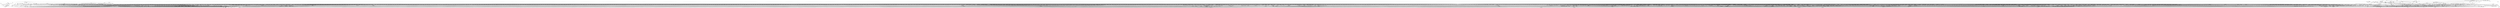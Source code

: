 digraph depends {
    node [shape=plaintext]
"adwaita-icon-theme-symbolic" -> "adwaita-icon-theme-lic" [style=dotted]
"adwaita-icon-theme-symbolic" -> "hicolor-icon-theme"
"alsa-conf" -> "libasound-lic" [style=dotted]
"alsa-state" -> "alsa-state-lic" [style=dotted]
"alsa-state" -> "alsa-states" [style=dotted]
"alsa-state" -> "alsa-utils-alsactl"
"alsa-states" -> "alsa-state-lic" [style=dotted]
"alsa-utils-alsactl" -> "alsa-states" [style=dotted]
"alsa-utils-alsactl" -> "alsa-utils-lic" [style=dotted]
"alsa-utils-alsactl" -> "libasound2"
"alsa-utils-alsactl" -> "libc6"
"alsa-utils-alsamixer" -> "alsa-utils-lic" [style=dotted]
"alsa-utils-alsamixer" -> "libasound2"
"alsa-utils-alsamixer" -> "libc6"
"alsa-utils-alsamixer" -> "libformw5"
"alsa-utils-alsamixer" -> "libmenuw5"
"alsa-utils-alsamixer" -> "libncursesw5"
"alsa-utils-alsamixer" -> "libpanelw5"
"alsa-utils-alsamixer" -> "libtinfo5"
"apm" -> "apmd-lic" [style=dotted]
"apmd" -> "apmd-lic" [style=dotted]
"apmd" -> "libapm1"
"apmd" -> "libc6"
"apm" -> "libapm1"
"apm" -> "libc6"
"avahi-daemon" -> "avahi-lic" [style=dotted]
"avahi-daemon" -> "base-files"
"avahi-daemon" -> "base-passwd"
"avahi-daemon" -> "libavahi-common3"
"avahi-daemon" -> "libavahi-core7"
"avahi-daemon" -> "libc6"
"avahi-daemon" -> "libcap2"
"avahi-daemon" -> "libdaemon0"
"avahi-daemon" -> "libdbus-1-3"
"avahi-daemon" -> "libexpat1"
"avahi-daemon" -> "libnss-mdns" [style=dotted]
"avahi-daemon" -> "shadow"
"avahi-locale-en-gb" -> "virtual-locale-en-gb" [style=dotted]
"base-files" -> "base-files-lic" [style=dotted]
"base-passwd" -> "base-passwd-lic" [style=dotted]
"bash" -> "base-files"
"bash" -> "bash-lic" [style=dotted]
"bash" -> "libc6"
"bash" -> "libtinfo5"
"bash" -> "update-alternatives-opkg"
"bluez5" -> "bluez5-lic" [style=dotted]
"bluez5" -> "libc6"
"bluez5" -> "libdbus-1-3"
"bluez5" -> "libglib-2.0-0"
"bluez5" -> "libreadline8"
"bluez5" -> "libudev1"
"bluez5" -> "pi-bluetooth"
"bluez-firmware-rpidistro-bcm43430a1-hcd" -> "bluez-firmware-rpidistro-cypress-license"
"bluez-firmware-rpidistro-bcm43430a1-hcd" -> "bluez-firmware-rpidistro-lic" [style=dotted]
"bluez-firmware-rpidistro-bcm4345c0-hcd" -> "bluez-firmware-rpidistro-cypress-license"
"bluez-firmware-rpidistro-bcm4345c0-hcd" -> "bluez-firmware-rpidistro-lic" [style=dotted]
"bluez-firmware-rpidistro-cypress-license" -> "bluez-firmware-rpidistro-lic" [style=dotted]
"busybox" -> "busybox-lic" [style=dotted]
"busybox" -> "busybox-udhcpc" [style=dotted]
"busybox" -> "libc6"
"busybox-syslog" -> "busybox"
"busybox-syslog" -> "busybox-lic" [style=dotted]
"busybox-syslog" -> "update-alternatives-opkg"
"busybox-udhcpc" -> "busybox-lic" [style=dotted]
"busybox" -> "update-alternatives-opkg"
"connman" -> "bluez5"
"connman-conf" -> "connman-conf-lic" [style=dotted]
"connman" -> "connman-conf" [style=dotted]
"connman" -> "connman-lic" [style=dotted]
"connman" -> "connman-plugin-vpn-l2tp" [style=dotted]
"connman" -> "connman-plugin-vpn-openvpn" [style=dotted]
"connman" -> "connman-plugin-vpn-pppt" [style=dotted]
"connman" -> "connman-plugin-vpn-vpnc" [style=dotted]
"connman" -> "connman-tests" [style=dotted]
"connman" -> "connman-tools" [style=dotted]
"connman" -> "connman-vpn" [style=dotted]
"connman" -> "connman-wait-online" [style=dotted]
"connman" -> "dbus-1"
"connman" -> "iptables"
"connman" -> "libc6"
"connman" -> "libdbus-1-3"
"connman" -> "libglib-2.0-0"
"connman" -> "libgnutls30"
"connman" -> "neard" [style=dotted]
"connman" -> "ofono"
"connman" -> "openvpn"
"connman-plugin-vpn-l2tp" -> "connman-vpn"
"connman-plugin-vpn-l2tp" -> "libc6"
"connman-plugin-vpn-openvpn" -> "connman-vpn"
"connman-plugin-vpn-openvpn" -> "libc6"
"connman-plugin-vpn-openvpn" -> "libdbus-1-3"
"connman-plugin-vpn-vpnc" -> "connman-vpn"
"connman-plugin-vpn-vpnc" -> "libc6"
"connman-plugin-vpn-vpnc" -> "libdbus-1-3"
"connman" -> "pptp-linux"
"connman-tests" -> "connman-lic" [style=dotted]
"connman-tests" -> "iptables"
"connman-tests" -> "libc6"
"connman-tests" -> "libdbus-1-3"
"connman-tests" -> "libglib-2.0-0"
"connman-tests" -> "libgnutls30"
"connman-tools" -> "connman"
"connman-tools" -> "connman-lic" [style=dotted]
"connman-tools" -> "libc6"
"connman-tools" -> "libglib-2.0-0"
"connman-tools" -> "libgnutls30"
"connman" -> "update-alternatives-opkg"
"connman" -> "vpnc"
"connman-vpn" -> "connman-lic" [style=dotted]
"connman-vpn" -> "libc6"
"connman-vpn" -> "libdbus-1-3"
"connman-vpn" -> "libglib-2.0-0"
"connman-vpn" -> "libgnutls30"
"connman-wait-online" -> "connman-lic" [style=dotted]
"connman-wait-online" -> "libc6"
"connman-wait-online" -> "libdbus-1-3"
"connman-wait-online" -> "libglib-2.0-0"
"connman" -> "wpa-supplicant"
"connman" -> "xl2tpd"
"cpushareholder-stub" -> "cpushareholder-stub-lic" [style=dotted]
"dbus-1" -> "base-files"
"dbus-1" -> "base-passwd"
"dbus-1" -> "dbus-lic" [style=dotted]
"dbus-1" -> "libc6"
"dbus-1" -> "libdbus-1-3"
"dbus-1" -> "libexpat1"
"dbus-1" -> "libsystemd0"
"dbus-1" -> "shadow"
"directfb" -> "directfb-lic" [style=dotted]
"directfb" -> "libc6"
"directfb" -> "libfreetype6"
"directfb" -> "libgcc1"
"directfb" -> "libjpeg62"
"directfb" -> "libpng16-16"
"directfb" -> "libstdc++6"
"directfb" -> "libz1"
"e2fsprogs-badblocks" -> "e2fsprogs-lic" [style=dotted]
"e2fsprogs-badblocks" -> "libc6"
"e2fsprogs-badblocks" -> "libcom-err2"
"e2fsprogs-badblocks" -> "libext2fs2"
"e2fsprogs-e2fsck" -> "e2fsprogs-lic" [style=dotted]
"e2fsprogs-e2fsck" -> "libblkid1"
"e2fsprogs-e2fsck" -> "libc6"
"e2fsprogs-e2fsck" -> "libcom-err2"
"e2fsprogs-e2fsck" -> "libe2p2"
"e2fsprogs-e2fsck" -> "libext2fs2"
"e2fsprogs-e2fsck" -> "libuuid1"
"e2fsprogs" -> "e2fsprogs-badblocks"
"e2fsprogs" -> "e2fsprogs-e2fsck" [style=dotted]
"e2fsprogs" -> "e2fsprogs-lic" [style=dotted]
"e2fsprogs" -> "e2fsprogs-mke2fs" [style=dotted]
"e2fsprogs" -> "libblkid1"
"e2fsprogs" -> "libc6"
"e2fsprogs" -> "libcom-err2"
"e2fsprogs" -> "libe2p2"
"e2fsprogs" -> "libext2fs2"
"e2fsprogs" -> "libss2"
"e2fsprogs" -> "libuuid1"
"e2fsprogs-mke2fs" -> "e2fsprogs-lic" [style=dotted]
"e2fsprogs-mke2fs" -> "libblkid1"
"e2fsprogs-mke2fs" -> "libc6"
"e2fsprogs-mke2fs" -> "libcom-err2"
"e2fsprogs-mke2fs" -> "libe2p2"
"e2fsprogs-mke2fs" -> "libext2fs2"
"e2fsprogs-mke2fs" -> "libuuid1"
"e2fsprogs-mke2fs" -> "update-alternatives-opkg"
"e2fsprogs" -> "update-alternatives-opkg"
"fontconfig-utils" -> "libc6"
"fontconfig-utils" -> "libfontconfig1"
"fontconfig-utils" -> "libfontconfig-lic" [style=dotted]
"fontconfig-utils" -> "libfreetype6"
"glibc-gconv-iso8859-1" -> "glibc-gconv"
"glibc-gconv-iso8859-1" -> "libc6"
"glibc-locale-en-gb" -> "virtual-locale-en-gb" [style=dotted]
"gstreamer1.0" -> "gstreamer1.0-lic" [style=dotted]
"gstreamer1.0" -> "libc6"
"gstreamer1.0" -> "libcap2"
"gstreamer1.0" -> "libglib-2.0-0"
"gstreamer1.0-locale-en-gb" -> "virtual-locale-en-gb" [style=dotted]
"gstreamer1.0-plugins-bad-locale-en-gb" -> "virtual-locale-en-gb" [style=dotted]
"gstreamer1.0-plugins-base-locale-en-gb" -> "virtual-locale-en-gb" [style=dotted]
"gtk+3-demo" -> "gtk+3-lic" [style=dotted]
"gtk+3-demo" -> "libatk-1.0-0"
"gtk+3-demo" -> "libc6"
"gtk+3-demo" -> "libcairo2"
"gtk+3-demo" -> "libepoxy0"
"gtk+3-demo" -> "libgdk-pixbuf-2.0-0"
"gtk+3-demo" -> "libglib-2.0-0"
"gtk+3-demo" -> "libgtk-3.0"
"gtk+3-demo" -> "libharfbuzz0"
"gtk+3-demo" -> "pango"
"gtk+3-locale-en-gb" -> "virtual-locale-en-gb" [style=dotted]
"gtk+3-locale-en" -> "virtual-locale-en" [style=dotted]
"hdparm" -> "hdparm-lic" [style=dotted]
"hdparm" -> "libc6"
"hdparm" -> "update-alternatives-opkg"
"hicolor-icon-theme" -> "hicolor-icon-theme-lic" [style=dotted]
"iptables" -> "iptables-lic" [style=dotted]
"iptables" -> "iptables-modules" [style=dotted]
"iptables" -> "iptables-module-xt-standard"
"iptables" -> "kernel-module-iptable-filter" [style=dotted]
"iptables" -> "kernel-module-iptable-nat" [style=dotted]
"iptables" -> "kernel-module-ip-tables" [style=dotted]
"iptables" -> "kernel-module-ipt-masquerade" [style=dotted]
"iptables" -> "kernel-module-nf-conntrack-ipv4" [style=dotted]
"iptables" -> "kernel-module-nf-conntrack" [style=dotted]
"iptables" -> "kernel-module-nf-defrag-ipv4" [style=dotted]
"iptables" -> "kernel-module-nf-nat" [style=dotted]
"iptables" -> "kernel-module-x-tables" [style=dotted]
"iptables" -> "libc6"
"iptables-module-ebt-802-3" -> "iptables"
"iptables-module-ebt-802-3" -> "libc6"
"iptables-module-ebt-ip" -> "iptables"
"iptables-module-ebt-ip" -> "libc6"
"iptables-module-ebt-log" -> "iptables"
"iptables-module-ebt-log" -> "libc6"
"iptables-module-ebt-mark-m" -> "iptables"
"iptables-module-ebt-mark-m" -> "libc6"
"iptables-module-ip6t-ah" -> "iptables"
"iptables-module-ip6t-ah" -> "libc6"
"iptables-module-ip6t-dnat" -> "iptables"
"iptables-module-ip6t-dnat" -> "libc6"
"iptables-module-ip6t-dnpt" -> "iptables"
"iptables-module-ip6t-dnpt" -> "libc6"
"iptables-module-ip6t-dst" -> "iptables"
"iptables-module-ip6t-dst" -> "libc6"
"iptables-module-ip6t-eui64" -> "iptables"
"iptables-module-ip6t-eui64" -> "libc6"
"iptables-module-ip6t-frag" -> "iptables"
"iptables-module-ip6t-frag" -> "libc6"
"iptables-module-ip6t-hbh" -> "iptables"
"iptables-module-ip6t-hbh" -> "libc6"
"iptables-module-ip6t-hl" -> "iptables"
"iptables-module-ip6t-hl" -> "libc6"
"iptables-module-ip6t-icmp6" -> "iptables"
"iptables-module-ip6t-icmp6" -> "libc6"
"iptables-module-ip6t-ipv6header" -> "iptables"
"iptables-module-ip6t-ipv6header" -> "libc6"
"iptables-module-ip6t-log" -> "iptables"
"iptables-module-ip6t-log" -> "libc6"
"iptables-module-ip6t-masquerade" -> "iptables"
"iptables-module-ip6t-masquerade" -> "libc6"
"iptables-module-ip6t-mh" -> "iptables"
"iptables-module-ip6t-mh" -> "libc6"
"iptables-module-ip6t-netmap" -> "iptables"
"iptables-module-ip6t-netmap" -> "libc6"
"iptables-module-ip6t-redirect" -> "iptables"
"iptables-module-ip6t-redirect" -> "libc6"
"iptables-module-ip6t-reject" -> "iptables"
"iptables-module-ip6t-reject" -> "libc6"
"iptables-module-ip6t-rt" -> "iptables"
"iptables-module-ip6t-rt" -> "libc6"
"iptables-module-ip6t-snat" -> "iptables"
"iptables-module-ip6t-snat" -> "libc6"
"iptables-module-ip6t-snpt" -> "iptables"
"iptables-module-ip6t-snpt" -> "libc6"
"iptables-module-ip6t-srh" -> "iptables"
"iptables-module-ip6t-srh" -> "libc6"
"iptables-module-ipt-ah" -> "iptables"
"iptables-module-ipt-ah" -> "libc6"
"iptables-module-ipt-clusterip" -> "iptables"
"iptables-module-ipt-clusterip" -> "libc6"
"iptables-module-ipt-dnat" -> "iptables"
"iptables-module-ipt-dnat" -> "libc6"
"iptables-module-ipt-ecn" -> "iptables"
"iptables-module-ipt-ecn" -> "libc6"
"iptables-module-ipt-icmp" -> "iptables"
"iptables-module-ipt-icmp" -> "libc6"
"iptables-module-ipt-log" -> "iptables"
"iptables-module-ipt-log" -> "libc6"
"iptables-module-ipt-masquerade" -> "iptables"
"iptables-module-ipt-masquerade" -> "libc6"
"iptables-module-ipt-netmap" -> "iptables"
"iptables-module-ipt-netmap" -> "libc6"
"iptables-module-ipt-realm" -> "iptables"
"iptables-module-ipt-realm" -> "libc6"
"iptables-module-ipt-redirect" -> "iptables"
"iptables-module-ipt-redirect" -> "libc6"
"iptables-module-ipt-reject" -> "iptables"
"iptables-module-ipt-reject" -> "libc6"
"iptables-module-ipt-snat" -> "iptables"
"iptables-module-ipt-snat" -> "libc6"
"iptables-module-ipt-ttl" -> "iptables"
"iptables-module-ipt-ttl" -> "libc6"
"iptables-module-ipt-ulog" -> "iptables"
"iptables-module-ipt-ulog" -> "libc6"
"iptables-modules" -> "iptables-lic" [style=dotted]
"iptables-modules" -> "iptables-module-ebt-802-3"
"iptables-modules" -> "iptables-module-ebt-ip"
"iptables-modules" -> "iptables-module-ebt-log"
"iptables-modules" -> "iptables-module-ebt-mark-m"
"iptables-modules" -> "iptables-module-ip6t-ah"
"iptables-modules" -> "iptables-module-ip6t-dnat"
"iptables-modules" -> "iptables-module-ip6t-dnpt"
"iptables-modules" -> "iptables-module-ip6t-dst"
"iptables-modules" -> "iptables-module-ip6t-eui64"
"iptables-modules" -> "iptables-module-ip6t-frag"
"iptables-modules" -> "iptables-module-ip6t-hbh"
"iptables-modules" -> "iptables-module-ip6t-hl"
"iptables-modules" -> "iptables-module-ip6t-icmp6"
"iptables-modules" -> "iptables-module-ip6t-ipv6header"
"iptables-modules" -> "iptables-module-ip6t-log"
"iptables-modules" -> "iptables-module-ip6t-masquerade"
"iptables-modules" -> "iptables-module-ip6t-mh"
"iptables-modules" -> "iptables-module-ip6t-netmap"
"iptables-modules" -> "iptables-module-ip6t-redirect"
"iptables-modules" -> "iptables-module-ip6t-reject"
"iptables-modules" -> "iptables-module-ip6t-rt"
"iptables-modules" -> "iptables-module-ip6t-snat"
"iptables-modules" -> "iptables-module-ip6t-snpt"
"iptables-modules" -> "iptables-module-ip6t-srh"
"iptables-modules" -> "iptables-module-ipt-ah"
"iptables-modules" -> "iptables-module-ipt-clusterip"
"iptables-modules" -> "iptables-module-ipt-dnat"
"iptables-modules" -> "iptables-module-ipt-ecn"
"iptables-modules" -> "iptables-module-ipt-icmp"
"iptables-modules" -> "iptables-module-ipt-log"
"iptables-modules" -> "iptables-module-ipt-masquerade"
"iptables-modules" -> "iptables-module-ipt-netmap"
"iptables-modules" -> "iptables-module-ipt-realm"
"iptables-modules" -> "iptables-module-ipt-redirect"
"iptables-modules" -> "iptables-module-ipt-reject"
"iptables-modules" -> "iptables-module-ipt-snat"
"iptables-modules" -> "iptables-module-ipt-ttl"
"iptables-modules" -> "iptables-module-ipt-ulog"
"iptables-modules" -> "iptables-module-xt-addrtype"
"iptables-modules" -> "iptables-module-xt-audit"
"iptables-modules" -> "iptables-module-xt-bpf"
"iptables-modules" -> "iptables-module-xt-cgroup"
"iptables-modules" -> "iptables-module-xt-checksum"
"iptables-modules" -> "iptables-module-xt-classify"
"iptables-modules" -> "iptables-module-xt-cluster"
"iptables-modules" -> "iptables-module-xt-comment"
"iptables-modules" -> "iptables-module-xt-connbytes"
"iptables-modules" -> "iptables-module-xt-connlimit"
"iptables-modules" -> "iptables-module-xt-connmark"
"iptables-modules" -> "iptables-module-xt-connsecmark"
"iptables-modules" -> "iptables-module-xt-conntrack"
"iptables-modules" -> "iptables-module-xt-cpu"
"iptables-modules" -> "iptables-module-xt-ct"
"iptables-modules" -> "iptables-module-xt-dccp"
"iptables-modules" -> "iptables-module-xt-devgroup"
"iptables-modules" -> "iptables-module-xt-dscp"
"iptables-modules" -> "iptables-module-xt-ecn"
"iptables-modules" -> "iptables-module-xt-esp"
"iptables-modules" -> "iptables-module-xt-hashlimit"
"iptables-modules" -> "iptables-module-xt-helper"
"iptables-modules" -> "iptables-module-xt-hmark"
"iptables-modules" -> "iptables-module-xt-idletimer"
"iptables-modules" -> "iptables-module-xt-ipcomp"
"iptables-modules" -> "iptables-module-xt-iprange"
"iptables-modules" -> "iptables-module-xt-ipvs"
"iptables-modules" -> "iptables-module-xt-led"
"iptables-modules" -> "iptables-module-xt-length"
"iptables-modules" -> "iptables-module-xt-limit"
"iptables-modules" -> "iptables-module-xt-mac"
"iptables-modules" -> "iptables-module-xt-mangle"
"iptables-modules" -> "iptables-module-xt-mark"
"iptables-modules" -> "iptables-module-xt-multiport"
"iptables-modules" -> "iptables-module-xt-nfacct"
"iptables-modules" -> "iptables-module-xt-nflog"
"iptables-modules" -> "iptables-module-xt-nfqueue"
"iptables-modules" -> "iptables-module-xt-notrack"
"iptables-modules" -> "iptables-module-xt-osf"
"iptables-modules" -> "iptables-module-xt-owner"
"iptables-modules" -> "iptables-module-xt-physdev"
"iptables-modules" -> "iptables-module-xt-pkttype"
"iptables-modules" -> "iptables-module-xt-policy"
"iptables-modules" -> "iptables-module-xt-quota"
"iptables-modules" -> "iptables-module-xt-rateest"
"iptables-modules" -> "iptables-module-xt-recent"
"iptables-modules" -> "iptables-module-xt-rpfilter"
"iptables-modules" -> "iptables-module-xt-sctp"
"iptables-modules" -> "iptables-module-xt-secmark"
"iptables-modules" -> "iptables-module-xt-set"
"iptables-modules" -> "iptables-module-xt-socket"
"iptables-modules" -> "iptables-module-xt-standard"
"iptables-modules" -> "iptables-module-xt-state"
"iptables-modules" -> "iptables-module-xt-statistic"
"iptables-modules" -> "iptables-module-xt-string"
"iptables-modules" -> "iptables-module-xt-synproxy"
"iptables-modules" -> "iptables-module-xt-tcp"
"iptables-modules" -> "iptables-module-xt-tcpmss"
"iptables-modules" -> "iptables-module-xt-tcpoptstrip"
"iptables-modules" -> "iptables-module-xt-tee"
"iptables-modules" -> "iptables-module-xt-time"
"iptables-modules" -> "iptables-module-xt-tos"
"iptables-modules" -> "iptables-module-xt-tproxy"
"iptables-modules" -> "iptables-module-xt-trace"
"iptables-modules" -> "iptables-module-xt-u32"
"iptables-modules" -> "iptables-module-xt-udp"
"iptables-module-xt-addrtype" -> "iptables"
"iptables-module-xt-addrtype" -> "libc6"
"iptables-module-xt-audit" -> "iptables"
"iptables-module-xt-audit" -> "libc6"
"iptables-module-xt-bpf" -> "iptables"
"iptables-module-xt-bpf" -> "libc6"
"iptables-module-xt-cgroup" -> "iptables"
"iptables-module-xt-cgroup" -> "libc6"
"iptables-module-xt-checksum" -> "iptables"
"iptables-module-xt-checksum" -> "libc6"
"iptables-module-xt-classify" -> "iptables"
"iptables-module-xt-classify" -> "libc6"
"iptables-module-xt-cluster" -> "iptables"
"iptables-module-xt-cluster" -> "libc6"
"iptables-module-xt-comment" -> "iptables"
"iptables-module-xt-comment" -> "libc6"
"iptables-module-xt-connbytes" -> "iptables"
"iptables-module-xt-connbytes" -> "libc6"
"iptables-module-xt-connlimit" -> "iptables"
"iptables-module-xt-connlimit" -> "libc6"
"iptables-module-xt-connmark" -> "iptables"
"iptables-module-xt-connmark" -> "libc6"
"iptables-module-xt-connsecmark" -> "iptables"
"iptables-module-xt-connsecmark" -> "libc6"
"iptables-module-xt-conntrack" -> "iptables"
"iptables-module-xt-conntrack" -> "libc6"
"iptables-module-xt-cpu" -> "iptables"
"iptables-module-xt-cpu" -> "libc6"
"iptables-module-xt-ct" -> "iptables"
"iptables-module-xt-ct" -> "libc6"
"iptables-module-xt-dccp" -> "iptables"
"iptables-module-xt-dccp" -> "libc6"
"iptables-module-xt-devgroup" -> "iptables"
"iptables-module-xt-devgroup" -> "libc6"
"iptables-module-xt-dscp" -> "iptables"
"iptables-module-xt-dscp" -> "libc6"
"iptables-module-xt-ecn" -> "iptables"
"iptables-module-xt-ecn" -> "libc6"
"iptables-module-xt-esp" -> "iptables"
"iptables-module-xt-esp" -> "libc6"
"iptables-module-xt-hashlimit" -> "iptables"
"iptables-module-xt-hashlimit" -> "libc6"
"iptables-module-xt-helper" -> "iptables"
"iptables-module-xt-helper" -> "libc6"
"iptables-module-xt-hmark" -> "iptables"
"iptables-module-xt-hmark" -> "libc6"
"iptables-module-xt-idletimer" -> "iptables"
"iptables-module-xt-idletimer" -> "libc6"
"iptables-module-xt-ipcomp" -> "iptables"
"iptables-module-xt-ipcomp" -> "libc6"
"iptables-module-xt-iprange" -> "iptables"
"iptables-module-xt-iprange" -> "libc6"
"iptables-module-xt-ipvs" -> "iptables"
"iptables-module-xt-ipvs" -> "libc6"
"iptables-module-xt-led" -> "iptables"
"iptables-module-xt-led" -> "libc6"
"iptables-module-xt-length" -> "iptables"
"iptables-module-xt-length" -> "libc6"
"iptables-module-xt-limit" -> "iptables"
"iptables-module-xt-limit" -> "libc6"
"iptables-module-xt-mac" -> "iptables"
"iptables-module-xt-mac" -> "libc6"
"iptables-module-xt-mangle" -> "iptables"
"iptables-module-xt-mangle" -> "libc6"
"iptables-module-xt-mark" -> "iptables"
"iptables-module-xt-mark" -> "libc6"
"iptables-module-xt-multiport" -> "iptables"
"iptables-module-xt-multiport" -> "libc6"
"iptables-module-xt-nfacct" -> "iptables"
"iptables-module-xt-nfacct" -> "libc6"
"iptables-module-xt-nflog" -> "iptables"
"iptables-module-xt-nflog" -> "libc6"
"iptables-module-xt-nfqueue" -> "iptables"
"iptables-module-xt-nfqueue" -> "libc6"
"iptables-module-xt-notrack" -> "iptables"
"iptables-module-xt-notrack" -> "libc6"
"iptables-module-xt-osf" -> "iptables"
"iptables-module-xt-osf" -> "libc6"
"iptables-module-xt-owner" -> "iptables"
"iptables-module-xt-owner" -> "libc6"
"iptables-module-xt-physdev" -> "iptables"
"iptables-module-xt-physdev" -> "libc6"
"iptables-module-xt-pkttype" -> "iptables"
"iptables-module-xt-pkttype" -> "libc6"
"iptables-module-xt-policy" -> "iptables"
"iptables-module-xt-policy" -> "libc6"
"iptables-module-xt-quota" -> "iptables"
"iptables-module-xt-quota" -> "libc6"
"iptables-module-xt-rateest" -> "iptables"
"iptables-module-xt-rateest" -> "libc6"
"iptables-module-xt-recent" -> "iptables"
"iptables-module-xt-recent" -> "libc6"
"iptables-module-xt-rpfilter" -> "iptables"
"iptables-module-xt-rpfilter" -> "libc6"
"iptables-module-xt-sctp" -> "iptables"
"iptables-module-xt-sctp" -> "libc6"
"iptables-module-xt-secmark" -> "iptables"
"iptables-module-xt-secmark" -> "libc6"
"iptables-module-xt-set" -> "iptables"
"iptables-module-xt-set" -> "libc6"
"iptables-module-xt-socket" -> "iptables"
"iptables-module-xt-socket" -> "libc6"
"iptables-module-xt-standard" -> "iptables"
"iptables-module-xt-standard" -> "libc6"
"iptables-module-xt-state" -> "iptables"
"iptables-module-xt-state" -> "libc6"
"iptables-module-xt-statistic" -> "iptables"
"iptables-module-xt-statistic" -> "libc6"
"iptables-module-xt-string" -> "iptables"
"iptables-module-xt-string" -> "libc6"
"iptables-module-xt-synproxy" -> "iptables"
"iptables-module-xt-synproxy" -> "libc6"
"iptables-module-xt-tcp" -> "iptables"
"iptables-module-xt-tcp" -> "libc6"
"iptables-module-xt-tcpmss" -> "iptables"
"iptables-module-xt-tcpmss" -> "libc6"
"iptables-module-xt-tcpoptstrip" -> "iptables"
"iptables-module-xt-tcpoptstrip" -> "libc6"
"iptables-module-xt-tee" -> "iptables"
"iptables-module-xt-tee" -> "libc6"
"iptables-module-xt-time" -> "iptables"
"iptables-module-xt-time" -> "libc6"
"iptables-module-xt-tos" -> "iptables"
"iptables-module-xt-tos" -> "libc6"
"iptables-module-xt-tproxy" -> "iptables"
"iptables-module-xt-tproxy" -> "libc6"
"iptables-module-xt-trace" -> "iptables"
"iptables-module-xt-trace" -> "libc6"
"iptables-module-xt-u32" -> "iptables"
"iptables-module-xt-u32" -> "libc6"
"iptables-module-xt-udp" -> "iptables"
"iptables-module-xt-udp" -> "libc6"
"iw" -> "iw-lic" [style=dotted]
"iw" -> "libc6"
"iw" -> "libnl-3-200"
"iw" -> "libnl-genl-3-200"
"kbd-consolefonts" -> "kbd-lic" [style=dotted]
"kbd" -> "kbd-lic" [style=dotted]
"kbd-keymaps" -> "kbd-lic" [style=dotted]
"kbd" -> "libc6"
"kbd" -> "update-alternatives-opkg"
"kernel-module-6lowpan-4.19.58" -> "kernel-module-ipv6-4.19.58"
"kernel-module-6pack-4.19.58" -> "kernel-module-ax25-4.19.58"
"kernel-module-8021q-4.19.58" -> "kernel-module-garp-4.19.58"
"kernel-module-8192cu-4.19.58" -> "kernel-module-cfg80211-4.19.58"
"kernel-module-9p-4.19.58" -> "kernel-module-9pnet-4.19.58"
"kernel-module-act-ipt-4.19.58" -> "kernel-module-x-tables-4.19.58"
"kernel-module-ad714x-i2c-4.19.58" -> "kernel-module-ad714x-4.19.58"
"kernel-module-ad714x-spi-4.19.58" -> "kernel-module-ad714x-4.19.58"
"kernel-module-ads1015-4.19.58" -> "kernel-module-hwmon-4.19.58"
"kernel-module-ads7846-4.19.58" -> "kernel-module-hwmon-4.19.58"
"kernel-module-adv7180-4.19.58" -> "kernel-module-media-4.19.58"
"kernel-module-adv7180-4.19.58" -> "kernel-module-v4l2-common-4.19.58"
"kernel-module-adv7180-4.19.58" -> "kernel-module-videodev-4.19.58"
"kernel-module-adxl34x-i2c-4.19.58" -> "kernel-module-adxl34x-4.19.58"
"kernel-module-adxl34x-spi-4.19.58" -> "kernel-module-adxl34x-4.19.58"
"kernel-module-aes-arm-bs-4.19.58" -> "kernel-module-crypto-simd-4.19.58"
"kernel-module-af9013-4.19.58" -> "kernel-module-dvb-core-4.19.58"
"kernel-module-af9013-4.19.58" -> "kernel-module-i2c-mux-4.19.58"
"kernel-module-af9033-4.19.58" -> "kernel-module-dvb-core-4.19.58"
"kernel-module-ah6-4.19.58" -> "kernel-module-ipv6-4.19.58"
"kernel-module-aircable-4.19.58" -> "kernel-module-usbserial-4.19.58"
"kernel-module-algif-skcipher-4.19.58" -> "kernel-module-af-alg-4.19.58"
"kernel-module-appletalk-4.19.58" -> "kernel-module-psnap-4.19.58"
"kernel-module-ar5523-4.19.58" -> "kernel-module-cfg80211-4.19.58"
"kernel-module-ar5523-4.19.58" -> "kernel-module-mac80211-4.19.58"
"kernel-module-arizona-micsupp-4.19.58" -> "kernel-module-snd-soc-core-4.19.58"
"kernel-module-ark3116-4.19.58" -> "kernel-module-usbserial-4.19.58"
"kernel-module-arptable-filter-4.19.58" -> "kernel-module-arp-tables-4.19.58"
"kernel-module-arptable-filter-4.19.58" -> "kernel-module-x-tables-4.19.58"
"kernel-module-arp-tables-4.19.58" -> "kernel-module-x-tables-4.19.58"
"kernel-module-arpt-mangle-4.19.58" -> "kernel-module-x-tables-4.19.58"
"kernel-module-async-memcpy-4.19.58" -> "kernel-module-async-tx-4.19.58"
"kernel-module-async-pq-4.19.58" -> "kernel-module-async-tx-4.19.58"
"kernel-module-async-pq-4.19.58" -> "kernel-module-async-xor-4.19.58"
"kernel-module-async-pq-4.19.58" -> "kernel-module-raid6-pq-4.19.58"
"kernel-module-async-raid6-recov-4.19.58" -> "kernel-module-async-tx-4.19.58"
"kernel-module-async-raid6-recov-4.19.58" -> "kernel-module-raid6-pq-4.19.58"
"kernel-module-async-xor-4.19.58" -> "kernel-module-async-tx-4.19.58"
"kernel-module-async-xor-4.19.58" -> "kernel-module-xor-4.19.58"
"kernel-module-at76c50x-usb-4.19.58" -> "kernel-module-cfg80211-4.19.58"
"kernel-module-at76c50x-usb-4.19.58" -> "kernel-module-mac80211-4.19.58"
"kernel-module-at86rf230-4.19.58" -> "kernel-module-mac802154-4.19.58"
"kernel-module-ath3k-4.19.58" -> "kernel-module-bluetooth-4.19.58"
"kernel-module-ath-4.19.58" -> "kernel-module-cfg80211-4.19.58"
"kernel-module-ath6kl-core-4.19.58" -> "kernel-module-cfg80211-4.19.58"
"kernel-module-ath6kl-usb-4.19.58" -> "kernel-module-ath6kl-core-4.19.58"
"kernel-module-ath9k-4.19.58" -> "kernel-module-ath-4.19.58"
"kernel-module-ath9k-4.19.58" -> "kernel-module-ath9k-common-4.19.58"
"kernel-module-ath9k-4.19.58" -> "kernel-module-ath9k-hw-4.19.58"
"kernel-module-ath9k-4.19.58" -> "kernel-module-cfg80211-4.19.58"
"kernel-module-ath9k-4.19.58" -> "kernel-module-mac80211-4.19.58"
"kernel-module-ath9k-common-4.19.58" -> "kernel-module-ath-4.19.58"
"kernel-module-ath9k-common-4.19.58" -> "kernel-module-ath9k-hw-4.19.58"
"kernel-module-ath9k-common-4.19.58" -> "kernel-module-cfg80211-4.19.58"
"kernel-module-ath9k-htc-4.19.58" -> "kernel-module-ath-4.19.58"
"kernel-module-ath9k-htc-4.19.58" -> "kernel-module-ath9k-common-4.19.58"
"kernel-module-ath9k-htc-4.19.58" -> "kernel-module-ath9k-hw-4.19.58"
"kernel-module-ath9k-htc-4.19.58" -> "kernel-module-cfg80211-4.19.58"
"kernel-module-ath9k-htc-4.19.58" -> "kernel-module-mac80211-4.19.58"
"kernel-module-ath9k-hw-4.19.58" -> "kernel-module-ath-4.19.58"
"kernel-module-au0828-4.19.58" -> "kernel-module-dvb-core-4.19.58"
"kernel-module-au0828-4.19.58" -> "kernel-module-media-4.19.58"
"kernel-module-au0828-4.19.58" -> "kernel-module-tveeprom-4.19.58"
"kernel-module-au0828-4.19.58" -> "kernel-module-v4l2-common-4.19.58"
"kernel-module-au0828-4.19.58" -> "kernel-module-videobuf2-common-4.19.58"
"kernel-module-au0828-4.19.58" -> "kernel-module-videobuf2-v4l2-4.19.58"
"kernel-module-au0828-4.19.58" -> "kernel-module-videobuf2-vmalloc-4.19.58"
"kernel-module-au0828-4.19.58" -> "kernel-module-videodev-4.19.58"
"kernel-module-au8522-decoder-4.19.58" -> "kernel-module-au8522-common-4.19.58"
"kernel-module-au8522-decoder-4.19.58" -> "kernel-module-media-4.19.58"
"kernel-module-au8522-decoder-4.19.58" -> "kernel-module-v4l2-common-4.19.58"
"kernel-module-au8522-decoder-4.19.58" -> "kernel-module-videodev-4.19.58"
"kernel-module-au8522-dig-4.19.58" -> "kernel-module-au8522-common-4.19.58"
"kernel-module-authencesn-4.19.58" -> "kernel-module-authenc-4.19.58"
"kernel-module-b2c2-flexcop-4.19.58" -> "kernel-module-cx24113-4.19.58"
"kernel-module-b2c2-flexcop-4.19.58" -> "kernel-module-cx24123-4.19.58"
"kernel-module-b2c2-flexcop-4.19.58" -> "kernel-module-dvb-core-4.19.58"
"kernel-module-b2c2-flexcop-4.19.58" -> "kernel-module-s5h1420-4.19.58"
"kernel-module-b2c2-flexcop-usb-4.19.58" -> "kernel-module-b2c2-flexcop-4.19.58"
"kernel-module-b43-4.19.58" -> "kernel-module-bcma-4.19.58"
"kernel-module-b43-4.19.58" -> "kernel-module-cfg80211-4.19.58"
"kernel-module-b43-4.19.58" -> "kernel-module-mac80211-4.19.58"
"kernel-module-b43-4.19.58" -> "kernel-module-ssb-4.19.58"
"kernel-module-b43legacy-4.19.58" -> "kernel-module-cfg80211-4.19.58"
"kernel-module-b43legacy-4.19.58" -> "kernel-module-mac80211-4.19.58"
"kernel-module-b43legacy-4.19.58" -> "kernel-module-ssb-4.19.58"
"kernel-module-batman-adv-4.19.58" -> "kernel-module-cfg80211-4.19.58"
"kernel-module-baycom-ser-fdx-4.19.58" -> "kernel-module-hdlcdrv-4.19.58"
"kernel-module-baycom-ser-hdx-4.19.58" -> "kernel-module-hdlcdrv-4.19.58"
"kernel-module-bcm203x-4.19.58" -> "kernel-module-bluetooth-4.19.58"
"kernel-module-bcm2835-codec-4.19.58" -> "kernel-module-bcm2835-mmal-vchiq-4.19.58"
"kernel-module-bcm2835-codec-4.19.58" -> "kernel-module-v4l2-mem2mem-4.19.58"
"kernel-module-bcm2835-codec-4.19.58" -> "kernel-module-videobuf2-common-4.19.58"
"kernel-module-bcm2835-codec-4.19.58" -> "kernel-module-videobuf2-dma-contig-4.19.58"
"kernel-module-bcm2835-codec-4.19.58" -> "kernel-module-videobuf2-v4l2-4.19.58"
"kernel-module-bcm2835-codec-4.19.58" -> "kernel-module-videodev-4.19.58"
"kernel-module-bcm2835-mmal-vchiq-4.19.58" -> "kernel-module-vc-sm-cma-4.19.58"
"kernel-module-bcm2835-smi-dev-4.19.58" -> "kernel-module-bcm2835-smi-4.19.58"
"kernel-module-bcm2835-smi-nand-4.19.58" -> "kernel-module-bcm2835-smi-4.19.58"
"kernel-module-bcm2835-smi-nand-4.19.58" -> "kernel-module-nand-4.19.58"
"kernel-module-bcm2835-unicam-4.19.58" -> "kernel-module-v4l2-common-4.19.58"
"kernel-module-bcm2835-unicam-4.19.58" -> "kernel-module-v4l2-dv-timings-4.19.58"
"kernel-module-bcm2835-unicam-4.19.58" -> "kernel-module-v4l2-fwnode-4.19.58"
"kernel-module-bcm2835-unicam-4.19.58" -> "kernel-module-videobuf2-common-4.19.58"
"kernel-module-bcm2835-unicam-4.19.58" -> "kernel-module-videobuf2-dma-contig-4.19.58"
"kernel-module-bcm2835-unicam-4.19.58" -> "kernel-module-videobuf2-v4l2-4.19.58"
"kernel-module-bcm2835-unicam-4.19.58" -> "kernel-module-videodev-4.19.58"
"kernel-module-bcm2835-v4l2-4.19.58" -> "kernel-module-bcm2835-mmal-vchiq-4.19.58"
"kernel-module-bcm2835-v4l2-4.19.58" -> "kernel-module-v4l2-common-4.19.58"
"kernel-module-bcm2835-v4l2-4.19.58" -> "kernel-module-videobuf2-common-4.19.58"
"kernel-module-bcm2835-v4l2-4.19.58" -> "kernel-module-videobuf2-v4l2-4.19.58"
"kernel-module-bcm2835-v4l2-4.19.58" -> "kernel-module-videobuf2-vmalloc-4.19.58"
"kernel-module-bcm2835-v4l2-4.19.58" -> "kernel-module-videodev-4.19.58"
"kernel-module-belkin-sa-4.19.58" -> "kernel-module-usbserial-4.19.58"
"kernel-module-bfusb-4.19.58" -> "kernel-module-bluetooth-4.19.58"
"kernel-module-block2mtd-4.19.58" -> "kernel-module-mtd-4.19.58"
"kernel-module-bluetooth-4.19.58" -> "kernel-module-ecdh-generic-4.19.58"
"kernel-module-bluetooth-4.19.58" -> "kernel-module-rfkill-4.19.58"
"kernel-module-bluetooth-6lowpan-4.19.58" -> "kernel-module-6lowpan-4.19.58"
"kernel-module-bluetooth-6lowpan-4.19.58" -> "kernel-module-bluetooth-4.19.58"
"kernel-module-bmp280-4.19.58" -> "kernel-module-industrialio-4.19.58"
"kernel-module-bmp280-i2c-4.19.58" -> "kernel-module-bmp280-4.19.58"
"kernel-module-bmp280-spi-4.19.58" -> "kernel-module-bmp280-4.19.58"
"kernel-module-bnep-4.19.58" -> "kernel-module-bluetooth-4.19.58"
"kernel-module-bpa10x-4.19.58" -> "kernel-module-bluetooth-4.19.58"
"kernel-module-bpqether-4.19.58" -> "kernel-module-ax25-4.19.58"
"kernel-module-brcmfmac-4.19.58" -> "kernel-module-brcmutil-4.19.58"
"kernel-module-brcmfmac-4.19.58" -> "kernel-module-cfg80211-4.19.58"
"kernel-module-bridge-4.19.58" -> "kernel-module-ipv6-4.19.58"
"kernel-module-bridge-4.19.58" -> "kernel-module-llc-4.19.58"
"kernel-module-bridge-4.19.58" -> "kernel-module-stp-4.19.58"
"kernel-module-br-netfilter-4.19.58" -> "kernel-module-bridge-4.19.58"
"kernel-module-bsd-comp-4.19.58" -> "kernel-module-ppp-generic-4.19.58"
"kernel-module-btbcm-4.19.58" -> "kernel-module-bluetooth-4.19.58"
"kernel-module-btintel-4.19.58" -> "kernel-module-bluetooth-4.19.58"
"kernel-module-btmrvl-4.19.58" -> "kernel-module-bluetooth-4.19.58"
"kernel-module-btmrvl-sdio-4.19.58" -> "kernel-module-bluetooth-4.19.58"
"kernel-module-btmrvl-sdio-4.19.58" -> "kernel-module-btmrvl-4.19.58"
"kernel-module-btrfs-4.19.58" -> "kernel-module-lzo-compress-4.19.58"
"kernel-module-btrfs-4.19.58" -> "kernel-module-raid6-pq-4.19.58"
"kernel-module-btrfs-4.19.58" -> "kernel-module-xor-4.19.58"
"kernel-module-btrfs-4.19.58" -> "kernel-module-zlib-deflate-4.19.58"
"kernel-module-btrfs-4.19.58" -> "kernel-module-zstd-compress-4.19.58"
"kernel-module-btrfs-4.19.58" -> "kernel-module-zstd-decompress-4.19.58"
"kernel-module-btrtl-4.19.58" -> "kernel-module-bluetooth-4.19.58"
"kernel-module-btusb-4.19.58" -> "kernel-module-bluetooth-4.19.58"
"kernel-module-btusb-4.19.58" -> "kernel-module-btbcm-4.19.58"
"kernel-module-btusb-4.19.58" -> "kernel-module-btintel-4.19.58"
"kernel-module-btusb-4.19.58" -> "kernel-module-btrtl-4.19.58"
"kernel-module-btwilink-4.19.58" -> "kernel-module-bluetooth-4.19.58"
"kernel-module-btwilink-4.19.58" -> "kernel-module-st-drv-4.19.58"
"kernel-module-can-bcm-4.19.58" -> "kernel-module-can-4.19.58"
"kernel-module-can-gw-4.19.58" -> "kernel-module-can-4.19.58"
"kernel-module-can-raw-4.19.58" -> "kernel-module-can-4.19.58"
"kernel-module-carl9170-4.19.58" -> "kernel-module-ath-4.19.58"
"kernel-module-carl9170-4.19.58" -> "kernel-module-cfg80211-4.19.58"
"kernel-module-carl9170-4.19.58" -> "kernel-module-mac80211-4.19.58"
"kernel-module-cast5-generic-4.19.58" -> "kernel-module-cast-common-4.19.58"
"kernel-module-cc2520-4.19.58" -> "kernel-module-crc-ccitt-4.19.58"
"kernel-module-cc2520-4.19.58" -> "kernel-module-mac802154-4.19.58"
"kernel-module-cdc-mbim-4.19.58" -> "kernel-module-cdc-ncm-4.19.58"
"kernel-module-cdc-mbim-4.19.58" -> "kernel-module-cdc-wdm-4.19.58"
"kernel-module-cfg80211-4.19.58" -> "kernel-module-rfkill-4.19.58"
"kernel-module-ch341-4.19.58" -> "kernel-module-usbserial-4.19.58"
"kernel-module-cp210x-4.19.58" -> "kernel-module-usbserial-4.19.58"
"kernel-module-cpia2-4.19.58" -> "kernel-module-v4l2-common-4.19.58"
"kernel-module-cpia2-4.19.58" -> "kernel-module-videodev-4.19.58"
"kernel-module-crypto-simd-4.19.58" -> "kernel-module-cryptd-4.19.58"
"kernel-module-cs53l32a-4.19.58" -> "kernel-module-v4l2-common-4.19.58"
"kernel-module-cs53l32a-4.19.58" -> "kernel-module-videodev-4.19.58"
"kernel-module-cuse-4.19.58" -> "kernel-module-fuse-4.19.58"
"kernel-module-cx231xx-4.19.58" -> "kernel-module-cx2341x-4.19.58"
"kernel-module-cx231xx-4.19.58" -> "kernel-module-i2c-mux-4.19.58"
"kernel-module-cx231xx-4.19.58" -> "kernel-module-media-4.19.58"
"kernel-module-cx231xx-4.19.58" -> "kernel-module-tveeprom-4.19.58"
"kernel-module-cx231xx-4.19.58" -> "kernel-module-v4l2-common-4.19.58"
"kernel-module-cx231xx-4.19.58" -> "kernel-module-videobuf-core-4.19.58"
"kernel-module-cx231xx-4.19.58" -> "kernel-module-videobuf-vmalloc-4.19.58"
"kernel-module-cx231xx-4.19.58" -> "kernel-module-videodev-4.19.58"
"kernel-module-cx231xx-alsa-4.19.58" -> "kernel-module-cx231xx-4.19.58"
"kernel-module-cx231xx-alsa-4.19.58" -> "kernel-module-snd-4.19.58"
"kernel-module-cx231xx-alsa-4.19.58" -> "kernel-module-snd-pcm-4.19.58"
"kernel-module-cx231xx-dvb-4.19.58" -> "kernel-module-cx231xx-4.19.58"
"kernel-module-cx231xx-dvb-4.19.58" -> "kernel-module-dvb-core-4.19.58"
"kernel-module-cx2341x-4.19.58" -> "kernel-module-v4l2-common-4.19.58"
"kernel-module-cx2341x-4.19.58" -> "kernel-module-videodev-4.19.58"
"kernel-module-cx25840-4.19.58" -> "kernel-module-media-4.19.58"
"kernel-module-cx25840-4.19.58" -> "kernel-module-v4l2-common-4.19.58"
"kernel-module-cx25840-4.19.58" -> "kernel-module-videodev-4.19.58"
"kernel-module-cxacru-4.19.58" -> "kernel-module-atm-4.19.58"
"kernel-module-cxacru-4.19.58" -> "kernel-module-usbatm-4.19.58"
"kernel-module-cxd2820r-4.19.58" -> "kernel-module-dvb-core-4.19.58"
"kernel-module-cxd2841er-4.19.58" -> "kernel-module-dvb-core-4.19.58"
"kernel-module-cxd2880-4.19.58" -> "kernel-module-dvb-core-4.19.58"
"kernel-module-cxd2880-spi-4.19.58" -> "kernel-module-dvb-core-4.19.58"
"kernel-module-cyberjack-4.19.58" -> "kernel-module-usbserial-4.19.58"
"kernel-module-cypress-m8-4.19.58" -> "kernel-module-usbserial-4.19.58"
"kernel-module-deflate-4.19.58" -> "kernel-module-zlib-deflate-4.19.58"
"kernel-module-dht11-4.19.58" -> "kernel-module-industrialio-4.19.58"
"kernel-module-dib3000mc-4.19.58" -> "kernel-module-dibx000-common-4.19.58"
"kernel-module-dib7000m-4.19.58" -> "kernel-module-dibx000-common-4.19.58"
"kernel-module-dib7000p-4.19.58" -> "kernel-module-dibx000-common-4.19.58"
"kernel-module-dib7000p-4.19.58" -> "kernel-module-dvb-core-4.19.58"
"kernel-module-dib8000-4.19.58" -> "kernel-module-dibx000-common-4.19.58"
"kernel-module-dib8000-4.19.58" -> "kernel-module-dvb-core-4.19.58"
"kernel-module-dib9000-4.19.58" -> "kernel-module-dibx000-common-4.19.58"
"kernel-module-dib9000-4.19.58" -> "kernel-module-dvb-core-4.19.58"
"kernel-module-digi-acceleport-4.19.58" -> "kernel-module-usbserial-4.19.58"
"kernel-module-dm-bufio-4.19.58" -> "kernel-module-dm-mod-4.19.58"
"kernel-module-dm-cache-4.19.58" -> "kernel-module-dm-bio-prison-4.19.58"
"kernel-module-dm-cache-4.19.58" -> "kernel-module-dm-mod-4.19.58"
"kernel-module-dm-cache-4.19.58" -> "kernel-module-dm-persistent-data-4.19.58"
"kernel-module-dm-cache-smq-4.19.58" -> "kernel-module-dm-cache-4.19.58"
"kernel-module-dm-crypt-4.19.58" -> "kernel-module-dm-mod-4.19.58"
"kernel-module-dm-delay-4.19.58" -> "kernel-module-dm-mod-4.19.58"
"kernel-module-dm-log-4.19.58" -> "kernel-module-dm-mod-4.19.58"
"kernel-module-dm-log-userspace-4.19.58" -> "kernel-module-cn-4.19.58"
"kernel-module-dm-log-userspace-4.19.58" -> "kernel-module-dm-log-4.19.58"
"kernel-module-dm-log-userspace-4.19.58" -> "kernel-module-dm-mod-4.19.58"
"kernel-module-dm-mirror-4.19.58" -> "kernel-module-dm-log-4.19.58"
"kernel-module-dm-mirror-4.19.58" -> "kernel-module-dm-mod-4.19.58"
"kernel-module-dm-mirror-4.19.58" -> "kernel-module-dm-region-hash-4.19.58"
"kernel-module-dm-persistent-data-4.19.58" -> "kernel-module-dm-bufio-4.19.58"
"kernel-module-dm-raid-4.19.58" -> "kernel-module-dm-mod-4.19.58"
"kernel-module-dm-raid-4.19.58" -> "kernel-module-md-mod-4.19.58"
"kernel-module-dm-raid-4.19.58" -> "kernel-module-raid456-4.19.58"
"kernel-module-dm-region-hash-4.19.58" -> "kernel-module-dm-log-4.19.58"
"kernel-module-dm-snapshot-4.19.58" -> "kernel-module-dm-bufio-4.19.58"
"kernel-module-dm-snapshot-4.19.58" -> "kernel-module-dm-mod-4.19.58"
"kernel-module-dm-thin-pool-4.19.58" -> "kernel-module-dm-bio-prison-4.19.58"
"kernel-module-dm-thin-pool-4.19.58" -> "kernel-module-dm-mod-4.19.58"
"kernel-module-dm-thin-pool-4.19.58" -> "kernel-module-dm-persistent-data-4.19.58"
"kernel-module-dm-zero-4.19.58" -> "kernel-module-dm-mod-4.19.58"
"kernel-module-drbd-4.19.58" -> "kernel-module-lru-cache-4.19.58"
"kernel-module-drxk-4.19.58" -> "kernel-module-dvb-core-4.19.58"
"kernel-module-ds1621-4.19.58" -> "kernel-module-hwmon-4.19.58"
"kernel-module-ds1wm-4.19.58" -> "kernel-module-wire-4.19.58"
"kernel-module-ds2482-4.19.58" -> "kernel-module-wire-4.19.58"
"kernel-module-ds2490-4.19.58" -> "kernel-module-wire-4.19.58"
"kernel-module-ds2760-battery-4.19.58" -> "kernel-module-wire-4.19.58"
"kernel-module-dsbr100-4.19.58" -> "kernel-module-videodev-4.19.58"
"kernel-module-dvb-as102-4.19.58" -> "kernel-module-dvb-core-4.19.58"
"kernel-module-dvb-usb-4.19.58" -> "kernel-module-dvb-core-4.19.58"
"kernel-module-dvb-usb-a800-4.19.58" -> "kernel-module-dvb-usb-4.19.58"
"kernel-module-dvb-usb-a800-4.19.58" -> "kernel-module-dvb-usb-dibusb-common-4.19.58"
"kernel-module-dvb-usb-a800-4.19.58" -> "kernel-module-dvb-usb-dibusb-mc-common-4.19.58"
"kernel-module-dvb-usb-af9005-4.19.58" -> "kernel-module-dvb-usb-4.19.58"
"kernel-module-dvb-usb-af9015-4.19.58" -> "kernel-module-dvb-core-4.19.58"
"kernel-module-dvb-usb-af9015-4.19.58" -> "kernel-module-dvb-usb-v2-4.19.58"
"kernel-module-dvb-usb-af9035-4.19.58" -> "kernel-module-dvb-usb-v2-4.19.58"
"kernel-module-dvb-usb-anysee-4.19.58" -> "kernel-module-dvb-core-4.19.58"
"kernel-module-dvb-usb-anysee-4.19.58" -> "kernel-module-dvb-usb-v2-4.19.58"
"kernel-module-dvb-usb-au6610-4.19.58" -> "kernel-module-dvb-usb-v2-4.19.58"
"kernel-module-dvb-usb-az6007-4.19.58" -> "kernel-module-cypress-firmware-4.19.58"
"kernel-module-dvb-usb-az6007-4.19.58" -> "kernel-module-dvb-core-4.19.58"
"kernel-module-dvb-usb-az6007-4.19.58" -> "kernel-module-dvb-usb-v2-4.19.58"
"kernel-module-dvb-usb-az6027-4.19.58" -> "kernel-module-dvb-core-4.19.58"
"kernel-module-dvb-usb-az6027-4.19.58" -> "kernel-module-dvb-usb-4.19.58"
"kernel-module-dvb-usb-az6027-4.19.58" -> "kernel-module-stb0899-4.19.58"
"kernel-module-dvb-usb-az6027-4.19.58" -> "kernel-module-stb6100-4.19.58"
"kernel-module-dvb-usb-ce6230-4.19.58" -> "kernel-module-dvb-usb-v2-4.19.58"
"kernel-module-dvb-usb-cinergyt2-4.19.58" -> "kernel-module-dvb-usb-4.19.58"
"kernel-module-dvb-usb-cxusb-4.19.58" -> "kernel-module-dib0070-4.19.58"
"kernel-module-dvb-usb-cxusb-4.19.58" -> "kernel-module-dvb-usb-4.19.58"
"kernel-module-dvb-usb-dib0700-4.19.58" -> "kernel-module-dib0070-4.19.58"
"kernel-module-dvb-usb-dib0700-4.19.58" -> "kernel-module-dib0090-4.19.58"
"kernel-module-dvb-usb-dib0700-4.19.58" -> "kernel-module-dib3000mc-4.19.58"
"kernel-module-dvb-usb-dib0700-4.19.58" -> "kernel-module-dib7000m-4.19.58"
"kernel-module-dvb-usb-dib0700-4.19.58" -> "kernel-module-dib9000-4.19.58"
"kernel-module-dvb-usb-dib0700-4.19.58" -> "kernel-module-dibx000-common-4.19.58"
"kernel-module-dvb-usb-dib0700-4.19.58" -> "kernel-module-dvb-usb-4.19.58"
"kernel-module-dvb-usb-dibusb-common-4.19.58" -> "kernel-module-dvb-usb-4.19.58"
"kernel-module-dvb-usb-dibusb-mb-4.19.58" -> "kernel-module-dvb-usb-4.19.58"
"kernel-module-dvb-usb-dibusb-mb-4.19.58" -> "kernel-module-dvb-usb-dibusb-common-4.19.58"
"kernel-module-dvb-usb-dibusb-mc-4.19.58" -> "kernel-module-dvb-usb-4.19.58"
"kernel-module-dvb-usb-dibusb-mc-4.19.58" -> "kernel-module-dvb-usb-dibusb-common-4.19.58"
"kernel-module-dvb-usb-dibusb-mc-4.19.58" -> "kernel-module-dvb-usb-dibusb-mc-common-4.19.58"
"kernel-module-dvb-usb-dibusb-mc-common-4.19.58" -> "kernel-module-dib3000mc-4.19.58"
"kernel-module-dvb-usb-dibusb-mc-common-4.19.58" -> "kernel-module-dvb-usb-dibusb-common-4.19.58"
"kernel-module-dvb-usb-digitv-4.19.58" -> "kernel-module-dvb-usb-4.19.58"
"kernel-module-dvb-usb-dtt200u-4.19.58" -> "kernel-module-dvb-usb-4.19.58"
"kernel-module-dvb-usb-dtv5100-4.19.58" -> "kernel-module-dvb-usb-4.19.58"
"kernel-module-dvb-usb-dvbsky-4.19.58" -> "kernel-module-dvb-core-4.19.58"
"kernel-module-dvb-usb-dvbsky-4.19.58" -> "kernel-module-dvb-usb-v2-4.19.58"
"kernel-module-dvb-usb-dvbsky-4.19.58" -> "kernel-module-m88ds3103-4.19.58"
"kernel-module-dvb-usb-dw2102-4.19.58" -> "kernel-module-dvb-core-4.19.58"
"kernel-module-dvb-usb-dw2102-4.19.58" -> "kernel-module-dvb-usb-4.19.58"
"kernel-module-dvb-usb-ec168-4.19.58" -> "kernel-module-dvb-usb-v2-4.19.58"
"kernel-module-dvb-usb-gl861-4.19.58" -> "kernel-module-dvb-core-4.19.58"
"kernel-module-dvb-usb-gl861-4.19.58" -> "kernel-module-dvb-usb-v2-4.19.58"
"kernel-module-dvb-usb-gp8psk-4.19.58" -> "kernel-module-dvb-usb-4.19.58"
"kernel-module-dvb-usb-lmedm04-4.19.58" -> "kernel-module-dvb-core-4.19.58"
"kernel-module-dvb-usb-lmedm04-4.19.58" -> "kernel-module-dvb-usb-v2-4.19.58"
"kernel-module-dvb-usb-m920x-4.19.58" -> "kernel-module-dvb-usb-4.19.58"
"kernel-module-dvb-usb-mxl111sf-4.19.58" -> "kernel-module-dvb-usb-v2-4.19.58"
"kernel-module-dvb-usb-mxl111sf-4.19.58" -> "kernel-module-tveeprom-4.19.58"
"kernel-module-dvb-usb-nova-t-usb2-4.19.58" -> "kernel-module-dvb-usb-4.19.58"
"kernel-module-dvb-usb-nova-t-usb2-4.19.58" -> "kernel-module-dvb-usb-dibusb-common-4.19.58"
"kernel-module-dvb-usb-nova-t-usb2-4.19.58" -> "kernel-module-dvb-usb-dibusb-mc-common-4.19.58"
"kernel-module-dvb-usb-opera-4.19.58" -> "kernel-module-dvb-usb-4.19.58"
"kernel-module-dvb-usb-pctv452e-4.19.58" -> "kernel-module-dvb-core-4.19.58"
"kernel-module-dvb-usb-pctv452e-4.19.58" -> "kernel-module-dvb-usb-4.19.58"
"kernel-module-dvb-usb-pctv452e-4.19.58" -> "kernel-module-ttpci-eeprom-4.19.58"
"kernel-module-dvb-usb-rtl28xxu-4.19.58" -> "kernel-module-dvb-usb-v2-4.19.58"
"kernel-module-dvb-usb-technisat-usb2-4.19.58" -> "kernel-module-dvb-core-4.19.58"
"kernel-module-dvb-usb-technisat-usb2-4.19.58" -> "kernel-module-dvb-usb-4.19.58"
"kernel-module-dvb-usb-ttusb2-4.19.58" -> "kernel-module-dvb-core-4.19.58"
"kernel-module-dvb-usb-ttusb2-4.19.58" -> "kernel-module-dvb-usb-4.19.58"
"kernel-module-dvb-usb-umt-010-4.19.58" -> "kernel-module-dvb-usb-4.19.58"
"kernel-module-dvb-usb-umt-010-4.19.58" -> "kernel-module-dvb-usb-dibusb-common-4.19.58"
"kernel-module-dvb-usb-v2-4.19.58" -> "kernel-module-dvb-core-4.19.58"
"kernel-module-dvb-usb-vp702x-4.19.58" -> "kernel-module-dvb-usb-4.19.58"
"kernel-module-dvb-usb-vp7045-4.19.58" -> "kernel-module-dvb-usb-4.19.58"
"kernel-module-dwc2-4.19.58" -> "kernel-module-udc-core-4.19.58"
"kernel-module-e4000-4.19.58" -> "kernel-module-v4l2-common-4.19.58"
"kernel-module-e4000-4.19.58" -> "kernel-module-videodev-4.19.58"
"kernel-module-ebt-802-3-4.19.58" -> "kernel-module-x-tables-4.19.58"
"kernel-module-ebtable-broute-4.19.58" -> "kernel-module-bridge-4.19.58"
"kernel-module-ebtable-broute-4.19.58" -> "kernel-module-ebtables-4.19.58"
"kernel-module-ebtable-filter-4.19.58" -> "kernel-module-ebtables-4.19.58"
"kernel-module-ebtable-nat-4.19.58" -> "kernel-module-ebtables-4.19.58"
"kernel-module-ebtables-4.19.58" -> "kernel-module-x-tables-4.19.58"
"kernel-module-ebt-among-4.19.58" -> "kernel-module-x-tables-4.19.58"
"kernel-module-ebt-arp-4.19.58" -> "kernel-module-x-tables-4.19.58"
"kernel-module-ebt-arpreply-4.19.58" -> "kernel-module-x-tables-4.19.58"
"kernel-module-ebt-dnat-4.19.58" -> "kernel-module-x-tables-4.19.58"
"kernel-module-ebt-ip-4.19.58" -> "kernel-module-x-tables-4.19.58"
"kernel-module-ebt-ip6-4.19.58" -> "kernel-module-x-tables-4.19.58"
"kernel-module-ebt-limit-4.19.58" -> "kernel-module-x-tables-4.19.58"
"kernel-module-ebt-log-4.19.58" -> "kernel-module-x-tables-4.19.58"
"kernel-module-ebt-mark-4.19.58" -> "kernel-module-x-tables-4.19.58"
"kernel-module-ebt-mark-m-4.19.58" -> "kernel-module-x-tables-4.19.58"
"kernel-module-ebt-nflog-4.19.58" -> "kernel-module-x-tables-4.19.58"
"kernel-module-ebt-pkttype-4.19.58" -> "kernel-module-x-tables-4.19.58"
"kernel-module-ebt-redirect-4.19.58" -> "kernel-module-x-tables-4.19.58"
"kernel-module-ebt-snat-4.19.58" -> "kernel-module-x-tables-4.19.58"
"kernel-module-ebt-stp-4.19.58" -> "kernel-module-x-tables-4.19.58"
"kernel-module-ebt-vlan-4.19.58" -> "kernel-module-x-tables-4.19.58"
"kernel-module-em28xx-4.19.58" -> "kernel-module-media-4.19.58"
"kernel-module-em28xx-4.19.58" -> "kernel-module-tveeprom-4.19.58"
"kernel-module-em28xx-4.19.58" -> "kernel-module-v4l2-common-4.19.58"
"kernel-module-em28xx-alsa-4.19.58" -> "kernel-module-em28xx-4.19.58"
"kernel-module-em28xx-alsa-4.19.58" -> "kernel-module-snd-4.19.58"
"kernel-module-em28xx-alsa-4.19.58" -> "kernel-module-snd-pcm-4.19.58"
"kernel-module-em28xx-dvb-4.19.58" -> "kernel-module-dvb-core-4.19.58"
"kernel-module-em28xx-dvb-4.19.58" -> "kernel-module-em28xx-4.19.58"
"kernel-module-em28xx-rc-4.19.58" -> "kernel-module-em28xx-4.19.58"
"kernel-module-em28xx-v4l-4.19.58" -> "kernel-module-em28xx-4.19.58"
"kernel-module-em28xx-v4l-4.19.58" -> "kernel-module-media-4.19.58"
"kernel-module-em28xx-v4l-4.19.58" -> "kernel-module-v4l2-common-4.19.58"
"kernel-module-em28xx-v4l-4.19.58" -> "kernel-module-videobuf2-common-4.19.58"
"kernel-module-em28xx-v4l-4.19.58" -> "kernel-module-videobuf2-v4l2-4.19.58"
"kernel-module-em28xx-v4l-4.19.58" -> "kernel-module-videobuf2-vmalloc-4.19.58"
"kernel-module-em28xx-v4l-4.19.58" -> "kernel-module-videodev-4.19.58"
"kernel-module-em-ipset-4.19.58" -> "kernel-module-ip-set-4.19.58"
"kernel-module-empeg-4.19.58" -> "kernel-module-usbserial-4.19.58"
"kernel-module-esp6-4.19.58" -> "kernel-module-ipv6-4.19.58"
"kernel-module-extcon-arizona-4.19.58" -> "kernel-module-extcon-core-4.19.58"
"kernel-module-extcon-arizona-4.19.58" -> "kernel-module-snd-soc-core-4.19.58"
"kernel-module-f81232-4.19.58" -> "kernel-module-usbserial-4.19.58"
"kernel-module-fb-agm1264k-fl-4.19.58" -> "kernel-module-fbtft-4.19.58"
"kernel-module-fb-bd663474-4.19.58" -> "kernel-module-fbtft-4.19.58"
"kernel-module-fb-hx8340bn-4.19.58" -> "kernel-module-fbtft-4.19.58"
"kernel-module-fb-hx8347d-4.19.58" -> "kernel-module-fbtft-4.19.58"
"kernel-module-fb-hx8353d-4.19.58" -> "kernel-module-fbtft-4.19.58"
"kernel-module-fb-hx8357d-4.19.58" -> "kernel-module-fbtft-4.19.58"
"kernel-module-fb-ili9163-4.19.58" -> "kernel-module-fbtft-4.19.58"
"kernel-module-fb-ili9320-4.19.58" -> "kernel-module-fbtft-4.19.58"
"kernel-module-fb-ili9325-4.19.58" -> "kernel-module-fbtft-4.19.58"
"kernel-module-fb-ili9340-4.19.58" -> "kernel-module-fbtft-4.19.58"
"kernel-module-fb-ili9341-4.19.58" -> "kernel-module-fbtft-4.19.58"
"kernel-module-fb-ili9481-4.19.58" -> "kernel-module-fbtft-4.19.58"
"kernel-module-fb-ili9486-4.19.58" -> "kernel-module-fbtft-4.19.58"
"kernel-module-fb-pcd8544-4.19.58" -> "kernel-module-fbtft-4.19.58"
"kernel-module-fb-ra8875-4.19.58" -> "kernel-module-fbtft-4.19.58"
"kernel-module-fb-s6d02a1-4.19.58" -> "kernel-module-fbtft-4.19.58"
"kernel-module-fb-s6d1121-4.19.58" -> "kernel-module-fbtft-4.19.58"
"kernel-module-fb-sh1106-4.19.58" -> "kernel-module-fbtft-4.19.58"
"kernel-module-fb-ssd1289-4.19.58" -> "kernel-module-fbtft-4.19.58"
"kernel-module-fb-ssd1306-4.19.58" -> "kernel-module-fbtft-4.19.58"
"kernel-module-fb-ssd1331-4.19.58" -> "kernel-module-fbtft-4.19.58"
"kernel-module-fb-ssd1351-4.19.58" -> "kernel-module-fbtft-4.19.58"
"kernel-module-fb-st7735r-4.19.58" -> "kernel-module-fbtft-4.19.58"
"kernel-module-fb-st7789v-4.19.58" -> "kernel-module-fbtft-4.19.58"
"kernel-module-fbtft-device-4.19.58" -> "kernel-module-fbtft-4.19.58"
"kernel-module-fb-tinylcd-4.19.58" -> "kernel-module-fbtft-4.19.58"
"kernel-module-fb-tls8204-4.19.58" -> "kernel-module-fbtft-4.19.58"
"kernel-module-fb-uc1701-4.19.58" -> "kernel-module-fbtft-4.19.58"
"kernel-module-fb-upd161704-4.19.58" -> "kernel-module-fbtft-4.19.58"
"kernel-module-fb-watterott-4.19.58" -> "kernel-module-fbtft-4.19.58"
"kernel-module-fc2580-4.19.58" -> "kernel-module-v4l2-common-4.19.58"
"kernel-module-fc2580-4.19.58" -> "kernel-module-videodev-4.19.58"
"kernel-module-flexfb-4.19.58" -> "kernel-module-fbtft-4.19.58"
"kernel-module-fm-drv-4.19.58" -> "kernel-module-st-drv-4.19.58"
"kernel-module-fm-drv-4.19.58" -> "kernel-module-videodev-4.19.58"
"kernel-module-ftdi-sio-4.19.58" -> "kernel-module-usbserial-4.19.58"
"kernel-module-g-acm-ms-4.19.58" -> "kernel-module-libcomposite-4.19.58"
"kernel-module-g-acm-ms-4.19.58" -> "kernel-module-usb-f-mass-storage-4.19.58"
"kernel-module-gadgetfs-4.19.58" -> "kernel-module-udc-core-4.19.58"
"kernel-module-garmin-gps-4.19.58" -> "kernel-module-usbserial-4.19.58"
"kernel-module-garp-4.19.58" -> "kernel-module-llc-4.19.58"
"kernel-module-garp-4.19.58" -> "kernel-module-stp-4.19.58"
"kernel-module-g-audio-4.19.58" -> "kernel-module-libcomposite-4.19.58"
"kernel-module-g-cdc-4.19.58" -> "kernel-module-libcomposite-4.19.58"
"kernel-module-g-cdc-4.19.58" -> "kernel-module-u-ether-4.19.58"
"kernel-module-g-ether-4.19.58" -> "kernel-module-libcomposite-4.19.58"
"kernel-module-g-ether-4.19.58" -> "kernel-module-u-ether-4.19.58"
"kernel-module-g-ether-4.19.58" -> "kernel-module-usb-f-rndis-4.19.58"
"kernel-module-ghash-generic-4.19.58" -> "kernel-module-gf128mul-4.19.58"
"kernel-module-g-hid-4.19.58" -> "kernel-module-libcomposite-4.19.58"
"kernel-module-g-mass-storage-4.19.58" -> "kernel-module-libcomposite-4.19.58"
"kernel-module-g-mass-storage-4.19.58" -> "kernel-module-usb-f-mass-storage-4.19.58"
"kernel-module-g-midi-4.19.58" -> "kernel-module-libcomposite-4.19.58"
"kernel-module-g-multi-4.19.58" -> "kernel-module-libcomposite-4.19.58"
"kernel-module-g-multi-4.19.58" -> "kernel-module-u-ether-4.19.58"
"kernel-module-g-multi-4.19.58" -> "kernel-module-usb-f-mass-storage-4.19.58"
"kernel-module-go7007-4.19.58" -> "kernel-module-snd-4.19.58"
"kernel-module-go7007-4.19.58" -> "kernel-module-snd-pcm-4.19.58"
"kernel-module-go7007-4.19.58" -> "kernel-module-v4l2-common-4.19.58"
"kernel-module-go7007-4.19.58" -> "kernel-module-videobuf2-common-4.19.58"
"kernel-module-go7007-4.19.58" -> "kernel-module-videobuf2-v4l2-4.19.58"
"kernel-module-go7007-4.19.58" -> "kernel-module-videobuf2-vmalloc-4.19.58"
"kernel-module-go7007-4.19.58" -> "kernel-module-videodev-4.19.58"
"kernel-module-go7007-loader-4.19.58" -> "kernel-module-cypress-firmware-4.19.58"
"kernel-module-go7007-usb-4.19.58" -> "kernel-module-go7007-4.19.58"
"kernel-module-go7007-usb-4.19.58" -> "kernel-module-videodev-4.19.58"
"kernel-module-gpio-fan-4.19.58" -> "kernel-module-hwmon-4.19.58"
"kernel-module-g-printer-4.19.58" -> "kernel-module-libcomposite-4.19.58"
"kernel-module-g-printer-4.19.58" -> "kernel-module-udc-core-4.19.58"
"kernel-module-g-serial-4.19.58" -> "kernel-module-libcomposite-4.19.58"
"kernel-module-gspca-benq-4.19.58" -> "kernel-module-gspca-main-4.19.58"
"kernel-module-gspca-conex-4.19.58" -> "kernel-module-gspca-main-4.19.58"
"kernel-module-gspca-conex-4.19.58" -> "kernel-module-videodev-4.19.58"
"kernel-module-gspca-cpia1-4.19.58" -> "kernel-module-gspca-main-4.19.58"
"kernel-module-gspca-cpia1-4.19.58" -> "kernel-module-videodev-4.19.58"
"kernel-module-gspca-dtcs033-4.19.58" -> "kernel-module-gspca-main-4.19.58"
"kernel-module-gspca-dtcs033-4.19.58" -> "kernel-module-videodev-4.19.58"
"kernel-module-gspca-etoms-4.19.58" -> "kernel-module-gspca-main-4.19.58"
"kernel-module-gspca-etoms-4.19.58" -> "kernel-module-videodev-4.19.58"
"kernel-module-gspca-finepix-4.19.58" -> "kernel-module-gspca-main-4.19.58"
"kernel-module-gspca-gl860-4.19.58" -> "kernel-module-gspca-main-4.19.58"
"kernel-module-gspca-gl860-4.19.58" -> "kernel-module-videodev-4.19.58"
"kernel-module-gspca-jeilinj-4.19.58" -> "kernel-module-gspca-main-4.19.58"
"kernel-module-gspca-jeilinj-4.19.58" -> "kernel-module-videodev-4.19.58"
"kernel-module-gspca-jl2005bcd-4.19.58" -> "kernel-module-gspca-main-4.19.58"
"kernel-module-gspca-kinect-4.19.58" -> "kernel-module-gspca-main-4.19.58"
"kernel-module-gspca-konica-4.19.58" -> "kernel-module-gspca-main-4.19.58"
"kernel-module-gspca-konica-4.19.58" -> "kernel-module-videodev-4.19.58"
"kernel-module-gspca-m5602-4.19.58" -> "kernel-module-gspca-main-4.19.58"
"kernel-module-gspca-m5602-4.19.58" -> "kernel-module-videodev-4.19.58"
"kernel-module-gspca-main-4.19.58" -> "kernel-module-videobuf2-common-4.19.58"
"kernel-module-gspca-main-4.19.58" -> "kernel-module-videobuf2-v4l2-4.19.58"
"kernel-module-gspca-main-4.19.58" -> "kernel-module-videobuf2-vmalloc-4.19.58"
"kernel-module-gspca-main-4.19.58" -> "kernel-module-videodev-4.19.58"
"kernel-module-gspca-mars-4.19.58" -> "kernel-module-gspca-main-4.19.58"
"kernel-module-gspca-mars-4.19.58" -> "kernel-module-videodev-4.19.58"
"kernel-module-gspca-mr97310a-4.19.58" -> "kernel-module-gspca-main-4.19.58"
"kernel-module-gspca-mr97310a-4.19.58" -> "kernel-module-videodev-4.19.58"
"kernel-module-gspca-nw80x-4.19.58" -> "kernel-module-gspca-main-4.19.58"
"kernel-module-gspca-nw80x-4.19.58" -> "kernel-module-videodev-4.19.58"
"kernel-module-gspca-ov519-4.19.58" -> "kernel-module-gspca-main-4.19.58"
"kernel-module-gspca-ov519-4.19.58" -> "kernel-module-videodev-4.19.58"
"kernel-module-gspca-ov534-4.19.58" -> "kernel-module-gspca-main-4.19.58"
"kernel-module-gspca-ov534-4.19.58" -> "kernel-module-videodev-4.19.58"
"kernel-module-gspca-ov534-9-4.19.58" -> "kernel-module-gspca-main-4.19.58"
"kernel-module-gspca-ov534-9-4.19.58" -> "kernel-module-videodev-4.19.58"
"kernel-module-gspca-pac207-4.19.58" -> "kernel-module-gspca-main-4.19.58"
"kernel-module-gspca-pac207-4.19.58" -> "kernel-module-videodev-4.19.58"
"kernel-module-gspca-pac7302-4.19.58" -> "kernel-module-gspca-main-4.19.58"
"kernel-module-gspca-pac7302-4.19.58" -> "kernel-module-videodev-4.19.58"
"kernel-module-gspca-pac7311-4.19.58" -> "kernel-module-gspca-main-4.19.58"
"kernel-module-gspca-pac7311-4.19.58" -> "kernel-module-videodev-4.19.58"
"kernel-module-gspca-se401-4.19.58" -> "kernel-module-gspca-main-4.19.58"
"kernel-module-gspca-se401-4.19.58" -> "kernel-module-videodev-4.19.58"
"kernel-module-gspca-sn9c2028-4.19.58" -> "kernel-module-gspca-main-4.19.58"
"kernel-module-gspca-sn9c2028-4.19.58" -> "kernel-module-videodev-4.19.58"
"kernel-module-gspca-sn9c20x-4.19.58" -> "kernel-module-gspca-main-4.19.58"
"kernel-module-gspca-sn9c20x-4.19.58" -> "kernel-module-videodev-4.19.58"
"kernel-module-gspca-sonixb-4.19.58" -> "kernel-module-gspca-main-4.19.58"
"kernel-module-gspca-sonixb-4.19.58" -> "kernel-module-videodev-4.19.58"
"kernel-module-gspca-sonixj-4.19.58" -> "kernel-module-gspca-main-4.19.58"
"kernel-module-gspca-sonixj-4.19.58" -> "kernel-module-videodev-4.19.58"
"kernel-module-gspca-spca1528-4.19.58" -> "kernel-module-gspca-main-4.19.58"
"kernel-module-gspca-spca1528-4.19.58" -> "kernel-module-videodev-4.19.58"
"kernel-module-gspca-spca500-4.19.58" -> "kernel-module-gspca-main-4.19.58"
"kernel-module-gspca-spca500-4.19.58" -> "kernel-module-videodev-4.19.58"
"kernel-module-gspca-spca501-4.19.58" -> "kernel-module-gspca-main-4.19.58"
"kernel-module-gspca-spca501-4.19.58" -> "kernel-module-videodev-4.19.58"
"kernel-module-gspca-spca505-4.19.58" -> "kernel-module-gspca-main-4.19.58"
"kernel-module-gspca-spca505-4.19.58" -> "kernel-module-videodev-4.19.58"
"kernel-module-gspca-spca506-4.19.58" -> "kernel-module-gspca-main-4.19.58"
"kernel-module-gspca-spca506-4.19.58" -> "kernel-module-videodev-4.19.58"
"kernel-module-gspca-spca508-4.19.58" -> "kernel-module-gspca-main-4.19.58"
"kernel-module-gspca-spca508-4.19.58" -> "kernel-module-videodev-4.19.58"
"kernel-module-gspca-spca561-4.19.58" -> "kernel-module-gspca-main-4.19.58"
"kernel-module-gspca-spca561-4.19.58" -> "kernel-module-videodev-4.19.58"
"kernel-module-gspca-sq905-4.19.58" -> "kernel-module-gspca-main-4.19.58"
"kernel-module-gspca-sq905c-4.19.58" -> "kernel-module-gspca-main-4.19.58"
"kernel-module-gspca-sq930x-4.19.58" -> "kernel-module-gspca-main-4.19.58"
"kernel-module-gspca-sq930x-4.19.58" -> "kernel-module-videodev-4.19.58"
"kernel-module-gspca-stk014-4.19.58" -> "kernel-module-gspca-main-4.19.58"
"kernel-module-gspca-stk014-4.19.58" -> "kernel-module-videodev-4.19.58"
"kernel-module-gspca-stk1135-4.19.58" -> "kernel-module-gspca-main-4.19.58"
"kernel-module-gspca-stk1135-4.19.58" -> "kernel-module-videodev-4.19.58"
"kernel-module-gspca-stv0680-4.19.58" -> "kernel-module-gspca-main-4.19.58"
"kernel-module-gspca-stv06xx-4.19.58" -> "kernel-module-gspca-main-4.19.58"
"kernel-module-gspca-stv06xx-4.19.58" -> "kernel-module-videodev-4.19.58"
"kernel-module-gspca-sunplus-4.19.58" -> "kernel-module-gspca-main-4.19.58"
"kernel-module-gspca-sunplus-4.19.58" -> "kernel-module-videodev-4.19.58"
"kernel-module-gspca-t613-4.19.58" -> "kernel-module-gspca-main-4.19.58"
"kernel-module-gspca-t613-4.19.58" -> "kernel-module-videodev-4.19.58"
"kernel-module-gspca-topro-4.19.58" -> "kernel-module-gspca-main-4.19.58"
"kernel-module-gspca-topro-4.19.58" -> "kernel-module-videodev-4.19.58"
"kernel-module-gspca-tv8532-4.19.58" -> "kernel-module-gspca-main-4.19.58"
"kernel-module-gspca-tv8532-4.19.58" -> "kernel-module-videodev-4.19.58"
"kernel-module-gspca-vc032x-4.19.58" -> "kernel-module-gspca-main-4.19.58"
"kernel-module-gspca-vc032x-4.19.58" -> "kernel-module-videodev-4.19.58"
"kernel-module-gspca-vicam-4.19.58" -> "kernel-module-gspca-main-4.19.58"
"kernel-module-gspca-vicam-4.19.58" -> "kernel-module-videodev-4.19.58"
"kernel-module-gspca-xirlink-cit-4.19.58" -> "kernel-module-gspca-main-4.19.58"
"kernel-module-gspca-xirlink-cit-4.19.58" -> "kernel-module-videodev-4.19.58"
"kernel-module-gspca-zc3xx-4.19.58" -> "kernel-module-gspca-main-4.19.58"
"kernel-module-gspca-zc3xx-4.19.58" -> "kernel-module-videodev-4.19.58"
"kernel-module-gs-usb-4.19.58" -> "kernel-module-can-dev-4.19.58"
"kernel-module-g-webcam-4.19.58" -> "kernel-module-libcomposite-4.19.58"
"kernel-module-g-zero-4.19.58" -> "kernel-module-libcomposite-4.19.58"
"kernel-module-g-zero-4.19.58" -> "kernel-module-udc-core-4.19.58"
"kernel-module-hci-uart-4.19.58" -> "kernel-module-bluetooth-4.19.58"
"kernel-module-hci-uart-4.19.58" -> "kernel-module-btbcm-4.19.58"
"kernel-module-hci-uart-4.19.58" -> "kernel-module-serdev-4.19.58"
"kernel-module-hci-vhci-4.19.58" -> "kernel-module-bluetooth-4.19.58"
"kernel-module-hd44780-4.19.58" -> "kernel-module-charlcd-4.19.58"
"kernel-module-hdc100x-4.19.58" -> "kernel-module-industrialio-4.19.58"
"kernel-module-hdc100x-4.19.58" -> "kernel-module-industrialio-triggered-buffer-4.19.58"
"kernel-module-hdlcdrv-4.19.58" -> "kernel-module-ax25-4.19.58"
"kernel-module-hdlcdrv-4.19.58" -> "kernel-module-crc-ccitt-4.19.58"
"kernel-module-hdpvr-4.19.58" -> "kernel-module-v4l2-dv-timings-4.19.58"
"kernel-module-hdpvr-4.19.58" -> "kernel-module-videodev-4.19.58"
"kernel-module-hid-betopff-4.19.58" -> "kernel-module-ff-memless-4.19.58"
"kernel-module-hid-bigbenff-4.19.58" -> "kernel-module-ff-memless-4.19.58"
"kernel-module-hid-emsff-4.19.58" -> "kernel-module-ff-memless-4.19.58"
"kernel-module-hid-logitech-4.19.58" -> "kernel-module-ff-memless-4.19.58"
"kernel-module-hidp-4.19.58" -> "kernel-module-bluetooth-4.19.58"
"kernel-module-hid-roccat-arvo-4.19.58" -> "kernel-module-hid-roccat-4.19.58"
"kernel-module-hid-roccat-arvo-4.19.58" -> "kernel-module-hid-roccat-common-4.19.58"
"kernel-module-hid-roccat-isku-4.19.58" -> "kernel-module-hid-roccat-4.19.58"
"kernel-module-hid-roccat-isku-4.19.58" -> "kernel-module-hid-roccat-common-4.19.58"
"kernel-module-hid-roccat-kone-4.19.58" -> "kernel-module-hid-roccat-4.19.58"
"kernel-module-hid-roccat-koneplus-4.19.58" -> "kernel-module-hid-roccat-4.19.58"
"kernel-module-hid-roccat-koneplus-4.19.58" -> "kernel-module-hid-roccat-common-4.19.58"
"kernel-module-hid-roccat-konepure-4.19.58" -> "kernel-module-hid-roccat-4.19.58"
"kernel-module-hid-roccat-konepure-4.19.58" -> "kernel-module-hid-roccat-common-4.19.58"
"kernel-module-hid-roccat-kovaplus-4.19.58" -> "kernel-module-hid-roccat-4.19.58"
"kernel-module-hid-roccat-kovaplus-4.19.58" -> "kernel-module-hid-roccat-common-4.19.58"
"kernel-module-hid-roccat-lua-4.19.58" -> "kernel-module-hid-roccat-common-4.19.58"
"kernel-module-hid-roccat-pyra-4.19.58" -> "kernel-module-hid-roccat-4.19.58"
"kernel-module-hid-roccat-pyra-4.19.58" -> "kernel-module-hid-roccat-common-4.19.58"
"kernel-module-hid-roccat-ryos-4.19.58" -> "kernel-module-hid-roccat-4.19.58"
"kernel-module-hid-roccat-ryos-4.19.58" -> "kernel-module-hid-roccat-common-4.19.58"
"kernel-module-hid-roccat-savu-4.19.58" -> "kernel-module-hid-roccat-4.19.58"
"kernel-module-hid-roccat-savu-4.19.58" -> "kernel-module-hid-roccat-common-4.19.58"
"kernel-module-hid-sony-4.19.58" -> "kernel-module-ff-memless-4.19.58"
"kernel-module-hid-wiimote-4.19.58" -> "kernel-module-ff-memless-4.19.58"
"kernel-module-hostap-4.19.58" -> "kernel-module-lib80211-4.19.58"
"kernel-module-hso-4.19.58" -> "kernel-module-rfkill-4.19.58"
"kernel-module-htu21-4.19.58" -> "kernel-module-industrialio-4.19.58"
"kernel-module-htu21-4.19.58" -> "kernel-module-ms-sensors-i2c-4.19.58"
"kernel-module-huawei-cdc-ncm-4.19.58" -> "kernel-module-cdc-ncm-4.19.58"
"kernel-module-huawei-cdc-ncm-4.19.58" -> "kernel-module-cdc-wdm-4.19.58"
"kernel-module-i2400m-4.19.58" -> "kernel-module-wimax-4.19.58"
"kernel-module-i2400m-usb-4.19.58" -> "kernel-module-i2400m-4.19.58"
"kernel-module-i2c-mux-gpmux-4.19.58" -> "kernel-module-i2c-mux-4.19.58"
"kernel-module-i2c-mux-gpmux-4.19.58" -> "kernel-module-mux-core-4.19.58"
"kernel-module-i2c-mux-pca954x-4.19.58" -> "kernel-module-i2c-mux-4.19.58"
"kernel-module-ieee802154-6lowpan-4.19.58" -> "kernel-module-6lowpan-4.19.58"
"kernel-module-ieee802154-6lowpan-4.19.58" -> "kernel-module-ieee802154-4.19.58"
"kernel-module-ieee802154-6lowpan-4.19.58" -> "kernel-module-ipv6-4.19.58"
"kernel-module-ieee802154-socket-4.19.58" -> "kernel-module-ieee802154-4.19.58"
"kernel-module-ina2xx-4.19.58" -> "kernel-module-hwmon-4.19.58"
"kernel-module-industrialio-buffer-cb-4.19.58" -> "kernel-module-industrialio-4.19.58"
"kernel-module-industrialio-triggered-buffer-4.19.58" -> "kernel-module-industrialio-4.19.58"
"kernel-module-industrialio-triggered-buffer-4.19.58" -> "kernel-module-kfifo-buf-4.19.58"
"kernel-module-inv-mpu6050-4.19.58" -> "kernel-module-industrialio-4.19.58"
"kernel-module-inv-mpu6050-4.19.58" -> "kernel-module-industrialio-triggered-buffer-4.19.58"
"kernel-module-inv-mpu6050-i2c-4.19.58" -> "kernel-module-i2c-mux-4.19.58"
"kernel-module-inv-mpu6050-i2c-4.19.58" -> "kernel-module-inv-mpu6050-4.19.58"
"kernel-module-io-edgeport-4.19.58" -> "kernel-module-usbserial-4.19.58"
"kernel-module-io-ti-4.19.58" -> "kernel-module-usbserial-4.19.58"
"kernel-module-ip6table-filter-4.19.58" -> "kernel-module-ip6-tables-4.19.58"
"kernel-module-ip6table-filter-4.19.58" -> "kernel-module-x-tables-4.19.58"
"kernel-module-ip6table-mangle-4.19.58" -> "kernel-module-ip6-tables-4.19.58"
"kernel-module-ip6table-mangle-4.19.58" -> "kernel-module-ipv6-4.19.58"
"kernel-module-ip6table-mangle-4.19.58" -> "kernel-module-x-tables-4.19.58"
"kernel-module-ip6table-nat-4.19.58" -> "kernel-module-ip6-tables-4.19.58"
"kernel-module-ip6table-nat-4.19.58" -> "kernel-module-nf-nat-ipv6-4.19.58"
"kernel-module-ip6table-raw-4.19.58" -> "kernel-module-ip6-tables-4.19.58"
"kernel-module-ip6table-raw-4.19.58" -> "kernel-module-x-tables-4.19.58"
"kernel-module-ip6-tables-4.19.58" -> "kernel-module-x-tables-4.19.58"
"kernel-module-ip6t-ah-4.19.58" -> "kernel-module-x-tables-4.19.58"
"kernel-module-ip6t-eui64-4.19.58" -> "kernel-module-x-tables-4.19.58"
"kernel-module-ip6t-frag-4.19.58" -> "kernel-module-x-tables-4.19.58"
"kernel-module-ip6t-hbh-4.19.58" -> "kernel-module-x-tables-4.19.58"
"kernel-module-ip6t-ipv6header-4.19.58" -> "kernel-module-x-tables-4.19.58"
"kernel-module-ip6t-masquerade-4.19.58" -> "kernel-module-nf-conntrack-4.19.58"
"kernel-module-ip6t-masquerade-4.19.58" -> "kernel-module-nf-nat-ipv6-4.19.58"
"kernel-module-ip6t-masquerade-4.19.58" -> "kernel-module-x-tables-4.19.58"
"kernel-module-ip6t-mh-4.19.58" -> "kernel-module-x-tables-4.19.58"
"kernel-module-ip6t-npt-4.19.58" -> "kernel-module-x-tables-4.19.58"
"kernel-module-ip6t-reject-4.19.58" -> "kernel-module-nf-reject-ipv6-4.19.58"
"kernel-module-ip6t-reject-4.19.58" -> "kernel-module-x-tables-4.19.58"
"kernel-module-ip6t-rpfilter-4.19.58" -> "kernel-module-ipv6-4.19.58"
"kernel-module-ip6t-rpfilter-4.19.58" -> "kernel-module-x-tables-4.19.58"
"kernel-module-ip6t-rt-4.19.58" -> "kernel-module-x-tables-4.19.58"
"kernel-module-ip6-tunnel-4.19.58" -> "kernel-module-ipv6-4.19.58"
"kernel-module-ip6-tunnel-4.19.58" -> "kernel-module-tunnel6-4.19.58"
"kernel-module-ipaq-4.19.58" -> "kernel-module-usbserial-4.19.58"
"kernel-module-ipcomp-4.19.58" -> "kernel-module-xfrm-ipcomp-4.19.58"
"kernel-module-ipcomp6-4.19.58" -> "kernel-module-ipv6-4.19.58"
"kernel-module-ipcomp6-4.19.58" -> "kernel-module-xfrm6-tunnel-4.19.58"
"kernel-module-ipcomp6-4.19.58" -> "kernel-module-xfrm-ipcomp-4.19.58"
"kernel-module-ip-gre-4.19.58" -> "kernel-module-gre-4.19.58"
"kernel-module-ip-gre-4.19.58" -> "kernel-module-ip-tunnel-4.19.58"
"kernel-module-ip-gre-4.19.58" -> "kernel-module-ipv6-4.19.58"
"kernel-module-ipip-4.19.58" -> "kernel-module-ip-tunnel-4.19.58"
"kernel-module-ipip-4.19.58" -> "kernel-module-tunnel4-4.19.58"
"kernel-module-ip-set-4.19.58" -> "kernel-module-nfnetlink-4.19.58"
"kernel-module-ip-set-bitmap-ip-4.19.58" -> "kernel-module-ip-set-4.19.58"
"kernel-module-ip-set-bitmap-ipmac-4.19.58" -> "kernel-module-ip-set-4.19.58"
"kernel-module-ip-set-bitmap-port-4.19.58" -> "kernel-module-ip-set-4.19.58"
"kernel-module-ip-set-hash-ip-4.19.58" -> "kernel-module-ip-set-4.19.58"
"kernel-module-ip-set-hash-ipport-4.19.58" -> "kernel-module-ip-set-4.19.58"
"kernel-module-ip-set-hash-ipportip-4.19.58" -> "kernel-module-ip-set-4.19.58"
"kernel-module-ip-set-hash-ipportnet-4.19.58" -> "kernel-module-ip-set-4.19.58"
"kernel-module-ip-set-hash-net-4.19.58" -> "kernel-module-ip-set-4.19.58"
"kernel-module-ip-set-hash-netiface-4.19.58" -> "kernel-module-ip-set-4.19.58"
"kernel-module-ip-set-hash-netport-4.19.58" -> "kernel-module-ip-set-4.19.58"
"kernel-module-ip-set-list-set-4.19.58" -> "kernel-module-ip-set-4.19.58"
"kernel-module-iptable-filter-4.19.58" -> "kernel-module-ip-tables-4.19.58"
"kernel-module-iptable-filter-4.19.58" -> "kernel-module-x-tables-4.19.58"
"kernel-module-iptable-mangle-4.19.58" -> "kernel-module-ip-tables-4.19.58"
"kernel-module-iptable-mangle-4.19.58" -> "kernel-module-x-tables-4.19.58"
"kernel-module-iptable-nat-4.19.58" -> "kernel-module-ip-tables-4.19.58"
"kernel-module-iptable-nat-4.19.58" -> "kernel-module-nf-nat-ipv4-4.19.58"
"kernel-module-iptable-raw-4.19.58" -> "kernel-module-ip-tables-4.19.58"
"kernel-module-iptable-raw-4.19.58" -> "kernel-module-x-tables-4.19.58"
"kernel-module-ip-tables-4.19.58" -> "kernel-module-x-tables-4.19.58"
"kernel-module-ipt-ah-4.19.58" -> "kernel-module-x-tables-4.19.58"
"kernel-module-ipt-clusterip-4.19.58" -> "kernel-module-nf-conntrack-4.19.58"
"kernel-module-ipt-clusterip-4.19.58" -> "kernel-module-x-tables-4.19.58"
"kernel-module-ipt-ecn-4.19.58" -> "kernel-module-x-tables-4.19.58"
"kernel-module-ipt-masquerade-4.19.58" -> "kernel-module-nf-conntrack-4.19.58"
"kernel-module-ipt-masquerade-4.19.58" -> "kernel-module-nf-nat-ipv4-4.19.58"
"kernel-module-ipt-masquerade-4.19.58" -> "kernel-module-x-tables-4.19.58"
"kernel-module-ipt-reject-4.19.58" -> "kernel-module-nf-reject-ipv4-4.19.58"
"kernel-module-ipt-reject-4.19.58" -> "kernel-module-x-tables-4.19.58"
"kernel-module-ipt-rpfilter-4.19.58" -> "kernel-module-x-tables-4.19.58"
"kernel-module-ipvlan-4.19.58" -> "kernel-module-ipv6-4.19.58"
"kernel-module-ip-vs-4.19.58" -> "kernel-module-nf-conntrack-4.19.58"
"kernel-module-ip-vs-dh-4.19.58" -> "kernel-module-ip-vs-4.19.58"
"kernel-module-ip-vs-ftp-4.19.58" -> "kernel-module-ip-vs-4.19.58"
"kernel-module-ip-vs-ftp-4.19.58" -> "kernel-module-nf-nat-4.19.58"
"kernel-module-ip-vs-lblc-4.19.58" -> "kernel-module-ip-vs-4.19.58"
"kernel-module-ip-vs-lblcr-4.19.58" -> "kernel-module-ip-vs-4.19.58"
"kernel-module-ip-vs-lc-4.19.58" -> "kernel-module-ip-vs-4.19.58"
"kernel-module-ip-vs-nq-4.19.58" -> "kernel-module-ip-vs-4.19.58"
"kernel-module-ip-vs-pe-sip-4.19.58" -> "kernel-module-ip-vs-4.19.58"
"kernel-module-ip-vs-pe-sip-4.19.58" -> "kernel-module-nf-conntrack-sip-4.19.58"
"kernel-module-ip-vs-rr-4.19.58" -> "kernel-module-ip-vs-4.19.58"
"kernel-module-ip-vs-sed-4.19.58" -> "kernel-module-ip-vs-4.19.58"
"kernel-module-ip-vs-sh-4.19.58" -> "kernel-module-ip-vs-4.19.58"
"kernel-module-ip-vs-wlc-4.19.58" -> "kernel-module-ip-vs-4.19.58"
"kernel-module-ip-vs-wrr-4.19.58" -> "kernel-module-ip-vs-4.19.58"
"kernel-module-ip-vti-4.19.58" -> "kernel-module-ip-tunnel-4.19.58"
"kernel-module-ip-vti-4.19.58" -> "kernel-module-tunnel4-4.19.58"
"kernel-module-ipw-4.19.58" -> "kernel-module-usbserial-4.19.58"
"kernel-module-ipw-4.19.58" -> "kernel-module-usb-wwan-4.19.58"
"kernel-module-ir-usb-4.19.58" -> "kernel-module-usbserial-4.19.58"
"kernel-module-iscsi-tcp-4.19.58" -> "kernel-module-libiscsi-4.19.58"
"kernel-module-iscsi-tcp-4.19.58" -> "kernel-module-libiscsi-tcp-4.19.58"
"kernel-module-iuu-phoenix-4.19.58" -> "kernel-module-usbserial-4.19.58"
"kernel-module-jc42-4.19.58" -> "kernel-module-hwmon-4.19.58"
"kernel-module-jffs2-4.19.58" -> "kernel-module-mtd-4.19.58"
"kernel-module-jffs2-4.19.58" -> "kernel-module-zlib-deflate-4.19.58"
"kernel-module-keyspan-4.19.58" -> "kernel-module-ezusb-4.19.58"
"kernel-module-keyspan-4.19.58" -> "kernel-module-usbserial-4.19.58"
"kernel-module-keyspan-pda-4.19.58" -> "kernel-module-ezusb-4.19.58"
"kernel-module-keyspan-pda-4.19.58" -> "kernel-module-usbserial-4.19.58"
"kernel-module-kfifo-buf-4.19.58" -> "kernel-module-industrialio-4.19.58"
"kernel-module-kl5kusb105-4.19.58" -> "kernel-module-usbserial-4.19.58"
"kernel-module-kobil-sct-4.19.58" -> "kernel-module-usbserial-4.19.58"
"kernel-module-l2tp-core-4.19.58" -> "kernel-module-ip6-udp-tunnel-4.19.58"
"kernel-module-l2tp-core-4.19.58" -> "kernel-module-ipv6-4.19.58"
"kernel-module-l2tp-core-4.19.58" -> "kernel-module-udp-tunnel-4.19.58"
"kernel-module-l2tp-eth-4.19.58" -> "kernel-module-l2tp-core-4.19.58"
"kernel-module-l2tp-eth-4.19.58" -> "kernel-module-l2tp-netlink-4.19.58"
"kernel-module-l2tp-ip-4.19.58" -> "kernel-module-l2tp-core-4.19.58"
"kernel-module-l2tp-ip6-4.19.58" -> "kernel-module-ipv6-4.19.58"
"kernel-module-l2tp-ip6-4.19.58" -> "kernel-module-l2tp-core-4.19.58"
"kernel-module-l2tp-ip6-4.19.58" -> "kernel-module-l2tp-ip-4.19.58"
"kernel-module-l2tp-netlink-4.19.58" -> "kernel-module-l2tp-core-4.19.58"
"kernel-module-l2tp-ppp-4.19.58" -> "kernel-module-l2tp-core-4.19.58"
"kernel-module-l2tp-ppp-4.19.58" -> "kernel-module-l2tp-netlink-4.19.58"
"kernel-module-l2tp-ppp-4.19.58" -> "kernel-module-ppp-generic-4.19.58"
"kernel-module-l2tp-ppp-4.19.58" -> "kernel-module-pppox-4.19.58"
"kernel-module-lgdt3305-4.19.58" -> "kernel-module-dvb-core-4.19.58"
"kernel-module-lgdt3306a-4.19.58" -> "kernel-module-i2c-mux-4.19.58"
"kernel-module-lgdt330x-4.19.58" -> "kernel-module-dvb-core-4.19.58"
"kernel-module-lg-vl600-4.19.58" -> "kernel-module-cdc-ether-4.19.58"
"kernel-module-lib80211-crypt-ccmp-4.19.58" -> "kernel-module-lib80211-4.19.58"
"kernel-module-lib80211-crypt-tkip-4.19.58" -> "kernel-module-lib80211-4.19.58"
"kernel-module-lib80211-crypt-wep-4.19.58" -> "kernel-module-lib80211-4.19.58"
"kernel-module-libcomposite-4.19.58" -> "kernel-module-udc-core-4.19.58"
"kernel-module-libertas-4.19.58" -> "kernel-module-cfg80211-4.19.58"
"kernel-module-libertas-sdio-4.19.58" -> "kernel-module-libertas-4.19.58"
"kernel-module-libertas-tf-4.19.58" -> "kernel-module-mac80211-4.19.58"
"kernel-module-libertas-tf-usb-4.19.58" -> "kernel-module-libertas-tf-4.19.58"
"kernel-module-libiscsi-tcp-4.19.58" -> "kernel-module-libiscsi-4.19.58"
"kernel-module-lightning-4.19.58" -> "kernel-module-gameport-4.19.58"
"kernel-module-linear-4.19.58" -> "kernel-module-md-mod-4.19.58"
"kernel-module-lm75-4.19.58" -> "kernel-module-hwmon-4.19.58"
"kernel-module-lz4-4.19.58" -> "kernel-module-lz4-compress-4.19.58"
"kernel-module-lzo-4.19.58" -> "kernel-module-lzo-compress-4.19.58"
"kernel-module-m25p80-4.19.58" -> "kernel-module-mtd-4.19.58"
"kernel-module-m25p80-4.19.58" -> "kernel-module-spi-nor-4.19.58"
"kernel-module-m88ds3103-4.19.58" -> "kernel-module-dvb-core-4.19.58"
"kernel-module-m88ds3103-4.19.58" -> "kernel-module-i2c-mux-4.19.58"
"kernel-module-mac80211-4.19.58" -> "kernel-module-cfg80211-4.19.58"
"kernel-module-mac80211-hwsim-4.19.58" -> "kernel-module-cfg80211-4.19.58"
"kernel-module-mac80211-hwsim-4.19.58" -> "kernel-module-mac80211-4.19.58"
"kernel-module-mac802154-4.19.58" -> "kernel-module-crc-ccitt-4.19.58"
"kernel-module-mac802154-4.19.58" -> "kernel-module-ieee802154-4.19.58"
"kernel-module-matrix-keypad-4.19.58" -> "kernel-module-matrix-keymap-4.19.58"
"kernel-module-mcp251x-4.19.58" -> "kernel-module-can-dev-4.19.58"
"kernel-module-mcp320x-4.19.58" -> "kernel-module-industrialio-4.19.58"
"kernel-module-mcp3422-4.19.58" -> "kernel-module-industrialio-4.19.58"
"kernel-module-mct-u232-4.19.58" -> "kernel-module-usbserial-4.19.58"
"kernel-module-metro-usb-4.19.58" -> "kernel-module-usbserial-4.19.58"
"kernel-module-mi0283qt-4.19.58" -> "kernel-module-mipi-dbi-4.19.58"
"kernel-module-mi0283qt-4.19.58" -> "kernel-module-tinydrm-4.19.58"
"kernel-module-mipi-dbi-4.19.58" -> "kernel-module-tinydrm-4.19.58"
"kernel-module-mkiss-4.19.58" -> "kernel-module-ax25-4.19.58"
"kernel-module-mmc-spi-4.19.58" -> "kernel-module-crc7-4.19.58"
"kernel-module-mmc-spi-4.19.58" -> "kernel-module-of-mmc-spi-4.19.58"
"kernel-module-mn88443x-4.19.58" -> "kernel-module-dvb-core-4.19.58"
"kernel-module-mn88472-4.19.58" -> "kernel-module-dvb-core-4.19.58"
"kernel-module-mn88473-4.19.58" -> "kernel-module-dvb-core-4.19.58"
"kernel-module-mos7720-4.19.58" -> "kernel-module-usbserial-4.19.58"
"kernel-module-mos7840-4.19.58" -> "kernel-module-usbserial-4.19.58"
"kernel-module-mrf24j40-4.19.58" -> "kernel-module-mac802154-4.19.58"
"kernel-module-msi001-4.19.58" -> "kernel-module-v4l2-common-4.19.58"
"kernel-module-msi001-4.19.58" -> "kernel-module-videodev-4.19.58"
"kernel-module-msp3400-4.19.58" -> "kernel-module-media-4.19.58"
"kernel-module-msp3400-4.19.58" -> "kernel-module-v4l2-common-4.19.58"
"kernel-module-msp3400-4.19.58" -> "kernel-module-videodev-4.19.58"
"kernel-module-mt7601u-4.19.58" -> "kernel-module-cfg80211-4.19.58"
"kernel-module-mt7601u-4.19.58" -> "kernel-module-mac80211-4.19.58"
"kernel-module-mt76-4.19.58" -> "kernel-module-cfg80211-4.19.58"
"kernel-module-mt76-4.19.58" -> "kernel-module-mac80211-4.19.58"
"kernel-module-mt76-usb-4.19.58" -> "kernel-module-mac80211-4.19.58"
"kernel-module-mt76-usb-4.19.58" -> "kernel-module-mt76-4.19.58"
"kernel-module-mt76x0-4.19.58" -> "kernel-module-cfg80211-4.19.58"
"kernel-module-mt76x0-4.19.58" -> "kernel-module-mac80211-4.19.58"
"kernel-module-mt76x0-4.19.58" -> "kernel-module-mt76-4.19.58"
"kernel-module-mt76x2-common-4.19.58" -> "kernel-module-cfg80211-4.19.58"
"kernel-module-mt76x2-common-4.19.58" -> "kernel-module-mac80211-4.19.58"
"kernel-module-mt76x2-common-4.19.58" -> "kernel-module-mt76-4.19.58"
"kernel-module-mt76x2u-4.19.58" -> "kernel-module-cfg80211-4.19.58"
"kernel-module-mt76x2u-4.19.58" -> "kernel-module-mac80211-4.19.58"
"kernel-module-mt76x2u-4.19.58" -> "kernel-module-mt76-4.19.58"
"kernel-module-mt76x2u-4.19.58" -> "kernel-module-mt76-usb-4.19.58"
"kernel-module-mt76x2u-4.19.58" -> "kernel-module-mt76x2-common-4.19.58"
"kernel-module-mt9v011-4.19.58" -> "kernel-module-media-4.19.58"
"kernel-module-mt9v011-4.19.58" -> "kernel-module-v4l2-common-4.19.58"
"kernel-module-mt9v011-4.19.58" -> "kernel-module-videodev-4.19.58"
"kernel-module-mtd-blkdevs-4.19.58" -> "kernel-module-mtd-4.19.58"
"kernel-module-mtdblock-4.19.58" -> "kernel-module-mtd-4.19.58"
"kernel-module-mtdblock-4.19.58" -> "kernel-module-mtd-blkdevs-4.19.58"
"kernel-module-mwifiex-4.19.58" -> "kernel-module-cfg80211-4.19.58"
"kernel-module-mwifiex-sdio-4.19.58" -> "kernel-module-mwifiex-4.19.58"
"kernel-module-nand-4.19.58" -> "kernel-module-mtd-4.19.58"
"kernel-module-nand-4.19.58" -> "kernel-module-nand-ecc-4.19.58"
"kernel-module-navman-4.19.58" -> "kernel-module-usbserial-4.19.58"
"kernel-module-netrom-4.19.58" -> "kernel-module-ax25-4.19.58"
"kernel-module-nfc-4.19.58" -> "kernel-module-rfkill-4.19.58"
"kernel-module-nf-conncount-4.19.58" -> "kernel-module-nf-conntrack-4.19.58"
"kernel-module-nf-conntrack-4.19.58" -> "kernel-module-nf-defrag-ipv4-4.19.58"
"kernel-module-nf-conntrack-4.19.58" -> "kernel-module-nf-defrag-ipv6-4.19.58"
"kernel-module-nf-conntrack-amanda-4.19.58" -> "kernel-module-nf-conntrack-4.19.58"
"kernel-module-nf-conntrack-broadcast-4.19.58" -> "kernel-module-nf-conntrack-4.19.58"
"kernel-module-nf-conntrack-ftp-4.19.58" -> "kernel-module-nf-conntrack-4.19.58"
"kernel-module-nf-conntrack-h323-4.19.58" -> "kernel-module-nf-conntrack-4.19.58"
"kernel-module-nf-conntrack-irc-4.19.58" -> "kernel-module-nf-conntrack-4.19.58"
"kernel-module-nf-conntrack-netbios-ns-4.19.58" -> "kernel-module-nf-conntrack-4.19.58"
"kernel-module-nf-conntrack-netbios-ns-4.19.58" -> "kernel-module-nf-conntrack-broadcast-4.19.58"
"kernel-module-nf-conntrack-netlink-4.19.58" -> "kernel-module-nf-conntrack-4.19.58"
"kernel-module-nf-conntrack-netlink-4.19.58" -> "kernel-module-nfnetlink-4.19.58"
"kernel-module-nf-conntrack-pptp-4.19.58" -> "kernel-module-nf-conntrack-4.19.58"
"kernel-module-nf-conntrack-pptp-4.19.58" -> "kernel-module-nf-conntrack-proto-gre-4.19.58"
"kernel-module-nf-conntrack-proto-gre-4.19.58" -> "kernel-module-nf-conntrack-4.19.58"
"kernel-module-nf-conntrack-sane-4.19.58" -> "kernel-module-nf-conntrack-4.19.58"
"kernel-module-nf-conntrack-sip-4.19.58" -> "kernel-module-nf-conntrack-4.19.58"
"kernel-module-nf-conntrack-snmp-4.19.58" -> "kernel-module-nf-conntrack-4.19.58"
"kernel-module-nf-conntrack-snmp-4.19.58" -> "kernel-module-nf-conntrack-broadcast-4.19.58"
"kernel-module-nf-conntrack-tftp-4.19.58" -> "kernel-module-nf-conntrack-4.19.58"
"kernel-module-nf-dup-ipv6-4.19.58" -> "kernel-module-ipv6-4.19.58"
"kernel-module-nf-flow-table-4.19.58" -> "kernel-module-nf-conntrack-4.19.58"
"kernel-module-nf-flow-table-inet-4.19.58" -> "kernel-module-nf-flow-table-4.19.58"
"kernel-module-nf-flow-table-inet-4.19.58" -> "kernel-module-nf-tables-4.19.58"
"kernel-module-nf-flow-table-ipv4-4.19.58" -> "kernel-module-nf-flow-table-4.19.58"
"kernel-module-nf-flow-table-ipv4-4.19.58" -> "kernel-module-nf-tables-4.19.58"
"kernel-module-nf-flow-table-ipv6-4.19.58" -> "kernel-module-nf-flow-table-4.19.58"
"kernel-module-nf-flow-table-ipv6-4.19.58" -> "kernel-module-nf-tables-4.19.58"
"kernel-module-nf-log-bridge-4.19.58" -> "kernel-module-nf-log-common-4.19.58"
"kernel-module-nf-log-ipv4-4.19.58" -> "kernel-module-nf-log-common-4.19.58"
"kernel-module-nf-log-ipv6-4.19.58" -> "kernel-module-nf-log-common-4.19.58"
"kernel-module-nf-nat-4.19.58" -> "kernel-module-nf-conntrack-4.19.58"
"kernel-module-nf-nat-amanda-4.19.58" -> "kernel-module-nf-conntrack-4.19.58"
"kernel-module-nf-nat-amanda-4.19.58" -> "kernel-module-nf-conntrack-amanda-4.19.58"
"kernel-module-nf-nat-amanda-4.19.58" -> "kernel-module-nf-nat-4.19.58"
"kernel-module-nf-nat-ftp-4.19.58" -> "kernel-module-nf-conntrack-4.19.58"
"kernel-module-nf-nat-ftp-4.19.58" -> "kernel-module-nf-conntrack-ftp-4.19.58"
"kernel-module-nf-nat-ftp-4.19.58" -> "kernel-module-nf-nat-4.19.58"
"kernel-module-nf-nat-h323-4.19.58" -> "kernel-module-nf-conntrack-4.19.58"
"kernel-module-nf-nat-h323-4.19.58" -> "kernel-module-nf-conntrack-h323-4.19.58"
"kernel-module-nf-nat-h323-4.19.58" -> "kernel-module-nf-nat-4.19.58"
"kernel-module-nf-nat-ipv4-4.19.58" -> "kernel-module-nf-conntrack-4.19.58"
"kernel-module-nf-nat-ipv4-4.19.58" -> "kernel-module-nf-nat-4.19.58"
"kernel-module-nf-nat-ipv6-4.19.58" -> "kernel-module-ipv6-4.19.58"
"kernel-module-nf-nat-ipv6-4.19.58" -> "kernel-module-nf-conntrack-4.19.58"
"kernel-module-nf-nat-ipv6-4.19.58" -> "kernel-module-nf-nat-4.19.58"
"kernel-module-nf-nat-irc-4.19.58" -> "kernel-module-nf-conntrack-4.19.58"
"kernel-module-nf-nat-irc-4.19.58" -> "kernel-module-nf-conntrack-irc-4.19.58"
"kernel-module-nf-nat-irc-4.19.58" -> "kernel-module-nf-nat-4.19.58"
"kernel-module-nf-nat-pptp-4.19.58" -> "kernel-module-nf-conntrack-4.19.58"
"kernel-module-nf-nat-pptp-4.19.58" -> "kernel-module-nf-conntrack-pptp-4.19.58"
"kernel-module-nf-nat-pptp-4.19.58" -> "kernel-module-nf-nat-4.19.58"
"kernel-module-nf-nat-pptp-4.19.58" -> "kernel-module-nf-nat-proto-gre-4.19.58"
"kernel-module-nf-nat-proto-gre-4.19.58" -> "kernel-module-nf-nat-4.19.58"
"kernel-module-nf-nat-sip-4.19.58" -> "kernel-module-nf-conntrack-4.19.58"
"kernel-module-nf-nat-sip-4.19.58" -> "kernel-module-nf-conntrack-sip-4.19.58"
"kernel-module-nf-nat-sip-4.19.58" -> "kernel-module-nf-nat-4.19.58"
"kernel-module-nf-nat-snmp-basic-4.19.58" -> "kernel-module-nf-conntrack-4.19.58"
"kernel-module-nf-nat-snmp-basic-4.19.58" -> "kernel-module-nf-conntrack-snmp-4.19.58"
"kernel-module-nf-nat-tftp-4.19.58" -> "kernel-module-nf-conntrack-4.19.58"
"kernel-module-nf-nat-tftp-4.19.58" -> "kernel-module-nf-conntrack-tftp-4.19.58"
"kernel-module-nf-nat-tftp-4.19.58" -> "kernel-module-nf-nat-4.19.58"
"kernel-module-nfnetlink-acct-4.19.58" -> "kernel-module-nfnetlink-4.19.58"
"kernel-module-nfnetlink-log-4.19.58" -> "kernel-module-nfnetlink-4.19.58"
"kernel-module-nfnetlink-osf-4.19.58" -> "kernel-module-nfnetlink-4.19.58"
"kernel-module-nfnetlink-queue-4.19.58" -> "kernel-module-nfnetlink-4.19.58"
"kernel-module-nf-reject-ipv6-4.19.58" -> "kernel-module-ipv6-4.19.58"
"kernel-module-nf-socket-ipv6-4.19.58" -> "kernel-module-ipv6-4.19.58"
"kernel-module-nf-tables-4.19.58" -> "kernel-module-nfnetlink-4.19.58"
"kernel-module-nf-tables-set-4.19.58" -> "kernel-module-nf-tables-4.19.58"
"kernel-module-nft-chain-nat-ipv4-4.19.58" -> "kernel-module-nf-nat-ipv4-4.19.58"
"kernel-module-nft-chain-nat-ipv4-4.19.58" -> "kernel-module-nf-tables-4.19.58"
"kernel-module-nft-chain-nat-ipv6-4.19.58" -> "kernel-module-nf-nat-ipv6-4.19.58"
"kernel-module-nft-chain-nat-ipv6-4.19.58" -> "kernel-module-nf-tables-4.19.58"
"kernel-module-nft-chain-route-ipv4-4.19.58" -> "kernel-module-nf-tables-4.19.58"
"kernel-module-nft-chain-route-ipv6-4.19.58" -> "kernel-module-ipv6-4.19.58"
"kernel-module-nft-chain-route-ipv6-4.19.58" -> "kernel-module-nf-tables-4.19.58"
"kernel-module-nft-compat-4.19.58" -> "kernel-module-nfnetlink-4.19.58"
"kernel-module-nft-compat-4.19.58" -> "kernel-module-nf-tables-4.19.58"
"kernel-module-nft-compat-4.19.58" -> "kernel-module-x-tables-4.19.58"
"kernel-module-nft-connlimit-4.19.58" -> "kernel-module-nf-conncount-4.19.58"
"kernel-module-nft-connlimit-4.19.58" -> "kernel-module-nf-conntrack-4.19.58"
"kernel-module-nft-connlimit-4.19.58" -> "kernel-module-nf-tables-4.19.58"
"kernel-module-nft-counter-4.19.58" -> "kernel-module-nf-tables-4.19.58"
"kernel-module-nft-ct-4.19.58" -> "kernel-module-nf-conntrack-4.19.58"
"kernel-module-nft-ct-4.19.58" -> "kernel-module-nf-tables-4.19.58"
"kernel-module-nft-dup-ipv4-4.19.58" -> "kernel-module-nf-dup-ipv4-4.19.58"
"kernel-module-nft-dup-ipv4-4.19.58" -> "kernel-module-nf-tables-4.19.58"
"kernel-module-nft-dup-ipv6-4.19.58" -> "kernel-module-nf-dup-ipv6-4.19.58"
"kernel-module-nft-dup-ipv6-4.19.58" -> "kernel-module-nf-tables-4.19.58"
"kernel-module-nft-dup-netdev-4.19.58" -> "kernel-module-nf-dup-netdev-4.19.58"
"kernel-module-nft-dup-netdev-4.19.58" -> "kernel-module-nf-tables-4.19.58"
"kernel-module-nft-fib-4.19.58" -> "kernel-module-nf-tables-4.19.58"
"kernel-module-nft-fib-inet-4.19.58" -> "kernel-module-nf-tables-4.19.58"
"kernel-module-nft-fib-inet-4.19.58" -> "kernel-module-nft-fib-4.19.58"
"kernel-module-nft-fib-inet-4.19.58" -> "kernel-module-nft-fib-ipv4-4.19.58"
"kernel-module-nft-fib-inet-4.19.58" -> "kernel-module-nft-fib-ipv6-4.19.58"
"kernel-module-nft-fib-ipv4-4.19.58" -> "kernel-module-nf-tables-4.19.58"
"kernel-module-nft-fib-ipv4-4.19.58" -> "kernel-module-nft-fib-4.19.58"
"kernel-module-nft-fib-ipv6-4.19.58" -> "kernel-module-ipv6-4.19.58"
"kernel-module-nft-fib-ipv6-4.19.58" -> "kernel-module-nf-tables-4.19.58"
"kernel-module-nft-fib-ipv6-4.19.58" -> "kernel-module-nft-fib-4.19.58"
"kernel-module-nft-fib-netdev-4.19.58" -> "kernel-module-nf-tables-4.19.58"
"kernel-module-nft-fib-netdev-4.19.58" -> "kernel-module-nft-fib-4.19.58"
"kernel-module-nft-fib-netdev-4.19.58" -> "kernel-module-nft-fib-ipv4-4.19.58"
"kernel-module-nft-fib-netdev-4.19.58" -> "kernel-module-nft-fib-ipv6-4.19.58"
"kernel-module-nft-flow-offload-4.19.58" -> "kernel-module-nf-conntrack-4.19.58"
"kernel-module-nft-flow-offload-4.19.58" -> "kernel-module-nf-flow-table-4.19.58"
"kernel-module-nft-flow-offload-4.19.58" -> "kernel-module-nf-tables-4.19.58"
"kernel-module-nft-fwd-netdev-4.19.58" -> "kernel-module-nf-dup-netdev-4.19.58"
"kernel-module-nft-fwd-netdev-4.19.58" -> "kernel-module-nf-tables-4.19.58"
"kernel-module-nft-hash-4.19.58" -> "kernel-module-nf-tables-4.19.58"
"kernel-module-nft-limit-4.19.58" -> "kernel-module-nf-tables-4.19.58"
"kernel-module-nft-log-4.19.58" -> "kernel-module-nf-tables-4.19.58"
"kernel-module-nft-masq-4.19.58" -> "kernel-module-nf-conntrack-4.19.58"
"kernel-module-nft-masq-4.19.58" -> "kernel-module-nf-tables-4.19.58"
"kernel-module-nft-masq-ipv4-4.19.58" -> "kernel-module-nf-conntrack-4.19.58"
"kernel-module-nft-masq-ipv4-4.19.58" -> "kernel-module-nf-nat-ipv4-4.19.58"
"kernel-module-nft-masq-ipv4-4.19.58" -> "kernel-module-nf-tables-4.19.58"
"kernel-module-nft-masq-ipv4-4.19.58" -> "kernel-module-nft-masq-4.19.58"
"kernel-module-nft-masq-ipv6-4.19.58" -> "kernel-module-nf-conntrack-4.19.58"
"kernel-module-nft-masq-ipv6-4.19.58" -> "kernel-module-nf-nat-ipv6-4.19.58"
"kernel-module-nft-masq-ipv6-4.19.58" -> "kernel-module-nf-tables-4.19.58"
"kernel-module-nft-masq-ipv6-4.19.58" -> "kernel-module-nft-masq-4.19.58"
"kernel-module-nft-nat-4.19.58" -> "kernel-module-nf-conntrack-4.19.58"
"kernel-module-nft-nat-4.19.58" -> "kernel-module-nf-nat-4.19.58"
"kernel-module-nft-nat-4.19.58" -> "kernel-module-nf-tables-4.19.58"
"kernel-module-nft-numgen-4.19.58" -> "kernel-module-nf-tables-4.19.58"
"kernel-module-nft-objref-4.19.58" -> "kernel-module-nf-tables-4.19.58"
"kernel-module-nft-osf-4.19.58" -> "kernel-module-nfnetlink-osf-4.19.58"
"kernel-module-nft-osf-4.19.58" -> "kernel-module-nf-tables-4.19.58"
"kernel-module-nf-tproxy-ipv6-4.19.58" -> "kernel-module-ipv6-4.19.58"
"kernel-module-nft-queue-4.19.58" -> "kernel-module-nf-tables-4.19.58"
"kernel-module-nft-quota-4.19.58" -> "kernel-module-nf-tables-4.19.58"
"kernel-module-nft-redir-4.19.58" -> "kernel-module-nf-conntrack-4.19.58"
"kernel-module-nft-redir-4.19.58" -> "kernel-module-nf-tables-4.19.58"
"kernel-module-nft-redir-ipv4-4.19.58" -> "kernel-module-nf-conntrack-4.19.58"
"kernel-module-nft-redir-ipv4-4.19.58" -> "kernel-module-nf-nat-4.19.58"
"kernel-module-nft-redir-ipv4-4.19.58" -> "kernel-module-nf-tables-4.19.58"
"kernel-module-nft-redir-ipv4-4.19.58" -> "kernel-module-nft-redir-4.19.58"
"kernel-module-nft-redir-ipv6-4.19.58" -> "kernel-module-nf-conntrack-4.19.58"
"kernel-module-nft-redir-ipv6-4.19.58" -> "kernel-module-nf-nat-4.19.58"
"kernel-module-nft-redir-ipv6-4.19.58" -> "kernel-module-nf-tables-4.19.58"
"kernel-module-nft-redir-ipv6-4.19.58" -> "kernel-module-nft-redir-4.19.58"
"kernel-module-nft-reject-4.19.58" -> "kernel-module-nf-tables-4.19.58"
"kernel-module-nft-reject-bridge-4.19.58" -> "kernel-module-bridge-4.19.58"
"kernel-module-nft-reject-bridge-4.19.58" -> "kernel-module-nf-reject-ipv4-4.19.58"
"kernel-module-nft-reject-bridge-4.19.58" -> "kernel-module-nf-reject-ipv6-4.19.58"
"kernel-module-nft-reject-bridge-4.19.58" -> "kernel-module-nf-tables-4.19.58"
"kernel-module-nft-reject-bridge-4.19.58" -> "kernel-module-nft-reject-4.19.58"
"kernel-module-nft-reject-inet-4.19.58" -> "kernel-module-nf-reject-ipv4-4.19.58"
"kernel-module-nft-reject-inet-4.19.58" -> "kernel-module-nf-reject-ipv6-4.19.58"
"kernel-module-nft-reject-inet-4.19.58" -> "kernel-module-nf-tables-4.19.58"
"kernel-module-nft-reject-inet-4.19.58" -> "kernel-module-nft-reject-4.19.58"
"kernel-module-nft-reject-ipv4-4.19.58" -> "kernel-module-nf-reject-ipv4-4.19.58"
"kernel-module-nft-reject-ipv4-4.19.58" -> "kernel-module-nf-tables-4.19.58"
"kernel-module-nft-reject-ipv4-4.19.58" -> "kernel-module-nft-reject-4.19.58"
"kernel-module-nft-reject-ipv6-4.19.58" -> "kernel-module-nf-reject-ipv6-4.19.58"
"kernel-module-nft-reject-ipv6-4.19.58" -> "kernel-module-nf-tables-4.19.58"
"kernel-module-nft-reject-ipv6-4.19.58" -> "kernel-module-nft-reject-4.19.58"
"kernel-module-nft-socket-4.19.58" -> "kernel-module-nf-socket-ipv4-4.19.58"
"kernel-module-nft-socket-4.19.58" -> "kernel-module-nf-socket-ipv6-4.19.58"
"kernel-module-nft-socket-4.19.58" -> "kernel-module-nf-tables-4.19.58"
"kernel-module-nft-tproxy-4.19.58" -> "kernel-module-nf-defrag-ipv4-4.19.58"
"kernel-module-nft-tproxy-4.19.58" -> "kernel-module-nf-defrag-ipv6-4.19.58"
"kernel-module-nft-tproxy-4.19.58" -> "kernel-module-nf-tables-4.19.58"
"kernel-module-nft-tproxy-4.19.58" -> "kernel-module-nf-tproxy-ipv4-4.19.58"
"kernel-module-nft-tproxy-4.19.58" -> "kernel-module-nf-tproxy-ipv6-4.19.58"
"kernel-module-nft-tunnel-4.19.58" -> "kernel-module-nf-tables-4.19.58"
"kernel-module-nhc-dest-4.19.58" -> "kernel-module-6lowpan-4.19.58"
"kernel-module-nhc-fragment-4.19.58" -> "kernel-module-6lowpan-4.19.58"
"kernel-module-nhc-hop-4.19.58" -> "kernel-module-6lowpan-4.19.58"
"kernel-module-nhc-ipv6-4.19.58" -> "kernel-module-6lowpan-4.19.58"
"kernel-module-nhc-mobility-4.19.58" -> "kernel-module-6lowpan-4.19.58"
"kernel-module-nhc-routing-4.19.58" -> "kernel-module-6lowpan-4.19.58"
"kernel-module-nhc-udp-4.19.58" -> "kernel-module-6lowpan-4.19.58"
"kernel-module-ns558-4.19.58" -> "kernel-module-gameport-4.19.58"
"kernel-module-ocfs2-4.19.58" -> "kernel-module-ocfs2-nodemanager-4.19.58"
"kernel-module-ocfs2-4.19.58" -> "kernel-module-ocfs2-stackglue-4.19.58"
"kernel-module-ocfs2-4.19.58" -> "kernel-module-quota-tree-4.19.58"
"kernel-module-ocfs2-dlm-4.19.58" -> "kernel-module-ocfs2-nodemanager-4.19.58"
"kernel-module-ocfs2-dlmfs-4.19.58" -> "kernel-module-ocfs2-nodemanager-4.19.58"
"kernel-module-ocfs2-dlmfs-4.19.58" -> "kernel-module-ocfs2-stackglue-4.19.58"
"kernel-module-ocfs2-stack-o2cb-4.19.58" -> "kernel-module-ocfs2-dlm-4.19.58"
"kernel-module-ocfs2-stack-o2cb-4.19.58" -> "kernel-module-ocfs2-nodemanager-4.19.58"
"kernel-module-ocfs2-stack-o2cb-4.19.58" -> "kernel-module-ocfs2-stackglue-4.19.58"
"kernel-module-ocfs2-stack-user-4.19.58" -> "kernel-module-dlm-4.19.58"
"kernel-module-ocfs2-stack-user-4.19.58" -> "kernel-module-ocfs2-stackglue-4.19.58"
"kernel-module-ofpart-4.19.58" -> "kernel-module-mtd-4.19.58"
"kernel-module-omninet-4.19.58" -> "kernel-module-usbserial-4.19.58"
"kernel-module-openvswitch-4.19.58" -> "kernel-module-nf-conncount-4.19.58"
"kernel-module-openvswitch-4.19.58" -> "kernel-module-nf-conntrack-4.19.58"
"kernel-module-openvswitch-4.19.58" -> "kernel-module-nf-defrag-ipv6-4.19.58"
"kernel-module-openvswitch-4.19.58" -> "kernel-module-nf-nat-4.19.58"
"kernel-module-openvswitch-4.19.58" -> "kernel-module-nf-nat-ipv4-4.19.58"
"kernel-module-openvswitch-4.19.58" -> "kernel-module-nf-nat-ipv6-4.19.58"
"kernel-module-openvswitch-4.19.58" -> "kernel-module-nsh-4.19.58"
"kernel-module-opticon-4.19.58" -> "kernel-module-usbserial-4.19.58"
"kernel-module-option-4.19.58" -> "kernel-module-usbserial-4.19.58"
"kernel-module-option-4.19.58" -> "kernel-module-usb-wwan-4.19.58"
"kernel-module-or51132-4.19.58" -> "kernel-module-dvb-core-4.19.58"
"kernel-module-or51211-4.19.58" -> "kernel-module-dvb-core-4.19.58"
"kernel-module-oti6858-4.19.58" -> "kernel-module-usbserial-4.19.58"
"kernel-module-ov5647-4.19.58" -> "kernel-module-media-4.19.58"
"kernel-module-ov5647-4.19.58" -> "kernel-module-v4l2-common-4.19.58"
"kernel-module-ov5647-4.19.58" -> "kernel-module-v4l2-fwnode-4.19.58"
"kernel-module-ov5647-4.19.58" -> "kernel-module-videodev-4.19.58"
"kernel-module-ov7640-4.19.58" -> "kernel-module-v4l2-common-4.19.58"
"kernel-module-ov7640-4.19.58" -> "kernel-module-videodev-4.19.58"
"kernel-module-p54common-4.19.58" -> "kernel-module-cfg80211-4.19.58"
"kernel-module-p54common-4.19.58" -> "kernel-module-crc-ccitt-4.19.58"
"kernel-module-p54common-4.19.58" -> "kernel-module-mac80211-4.19.58"
"kernel-module-p54usb-4.19.58" -> "kernel-module-mac80211-4.19.58"
"kernel-module-p54usb-4.19.58" -> "kernel-module-p54common-4.19.58"
"kernel-module-p8022-4.19.58" -> "kernel-module-llc-4.19.58"
"kernel-module-pktcdvd-4.19.58" -> "kernel-module-cdrom-4.19.58"
"kernel-module-pl2303-4.19.58" -> "kernel-module-usbserial-4.19.58"
"kernel-module-ppp-async-4.19.58" -> "kernel-module-crc-ccitt-4.19.58"
"kernel-module-ppp-async-4.19.58" -> "kernel-module-ppp-generic-4.19.58"
"kernel-module-ppp-deflate-4.19.58" -> "kernel-module-ppp-generic-4.19.58"
"kernel-module-ppp-deflate-4.19.58" -> "kernel-module-zlib-deflate-4.19.58"
"kernel-module-ppp-generic-4.19.58" -> "kernel-module-slhc-4.19.58"
"kernel-module-ppp-mppe-4.19.58" -> "kernel-module-ppp-generic-4.19.58"
"kernel-module-pppoatm-4.19.58" -> "kernel-module-atm-4.19.58"
"kernel-module-pppoatm-4.19.58" -> "kernel-module-ppp-generic-4.19.58"
"kernel-module-pppoe-4.19.58" -> "kernel-module-ppp-generic-4.19.58"
"kernel-module-pppoe-4.19.58" -> "kernel-module-pppox-4.19.58"
"kernel-module-pppox-4.19.58" -> "kernel-module-ppp-generic-4.19.58"
"kernel-module-ppp-synctty-4.19.58" -> "kernel-module-ppp-generic-4.19.58"
"kernel-module-pps-gpio-4.19.58" -> "kernel-module-pps-core-4.19.58"
"kernel-module-pps-ldisc-4.19.58" -> "kernel-module-pps-core-4.19.58"
"kernel-module-prism2-usb-4.19.58" -> "kernel-module-cfg80211-4.19.58"
"kernel-module-psnap-4.19.58" -> "kernel-module-llc-4.19.58"
"kernel-module-psxpad-spi-4.19.58" -> "kernel-module-ff-memless-4.19.58"
"kernel-module-psxpad-spi-4.19.58" -> "kernel-module-input-polldev-4.19.58"
"kernel-module-pvrusb2-4.19.58" -> "kernel-module-cx2341x-4.19.58"
"kernel-module-pvrusb2-4.19.58" -> "kernel-module-dvb-core-4.19.58"
"kernel-module-pvrusb2-4.19.58" -> "kernel-module-tveeprom-4.19.58"
"kernel-module-pvrusb2-4.19.58" -> "kernel-module-v4l2-common-4.19.58"
"kernel-module-pvrusb2-4.19.58" -> "kernel-module-videodev-4.19.58"
"kernel-module-pwc-4.19.58" -> "kernel-module-videobuf2-common-4.19.58"
"kernel-module-pwc-4.19.58" -> "kernel-module-videobuf2-v4l2-4.19.58"
"kernel-module-pwc-4.19.58" -> "kernel-module-videobuf2-vmalloc-4.19.58"
"kernel-module-pwc-4.19.58" -> "kernel-module-videodev-4.19.58"
"kernel-module-qcaspi-4.19.58" -> "kernel-module-qca-7k-common-4.19.58"
"kernel-module-qcaux-4.19.58" -> "kernel-module-usbserial-4.19.58"
"kernel-module-qcserial-4.19.58" -> "kernel-module-usbserial-4.19.58"
"kernel-module-qcserial-4.19.58" -> "kernel-module-usb-wwan-4.19.58"
"kernel-module-qmi-wwan-4.19.58" -> "kernel-module-cdc-wdm-4.19.58"
"kernel-module-quatech2-4.19.58" -> "kernel-module-usbserial-4.19.58"
"kernel-module-quota-v2-4.19.58" -> "kernel-module-quota-tree-4.19.58"
"kernel-module-r8188eu-4.19.58" -> "kernel-module-cfg80211-4.19.58"
"kernel-module-r8188eu-4.19.58" -> "kernel-module-lib80211-4.19.58"
"kernel-module-radio-keene-4.19.58" -> "kernel-module-videodev-4.19.58"
"kernel-module-radio-ma901-4.19.58" -> "kernel-module-videodev-4.19.58"
"kernel-module-radio-mr800-4.19.58" -> "kernel-module-videodev-4.19.58"
"kernel-module-radio-shark-4.19.58" -> "kernel-module-tea575x-4.19.58"
"kernel-module-radio-shark-4.19.58" -> "kernel-module-videodev-4.19.58"
"kernel-module-radio-si470x-common-4.19.58" -> "kernel-module-videodev-4.19.58"
"kernel-module-radio-si470x-i2c-4.19.58" -> "kernel-module-radio-si470x-common-4.19.58"
"kernel-module-radio-si470x-i2c-4.19.58" -> "kernel-module-videodev-4.19.58"
"kernel-module-radio-si470x-usb-4.19.58" -> "kernel-module-radio-si470x-common-4.19.58"
"kernel-module-radio-si470x-usb-4.19.58" -> "kernel-module-videodev-4.19.58"
"kernel-module-radio-tea5764-4.19.58" -> "kernel-module-videodev-4.19.58"
"kernel-module-radio-wl1273-4.19.58" -> "kernel-module-videodev-4.19.58"
"kernel-module-raid0-4.19.58" -> "kernel-module-md-mod-4.19.58"
"kernel-module-raid10-4.19.58" -> "kernel-module-md-mod-4.19.58"
"kernel-module-raid1-4.19.58" -> "kernel-module-md-mod-4.19.58"
"kernel-module-raid456-4.19.58" -> "kernel-module-async-memcpy-4.19.58"
"kernel-module-raid456-4.19.58" -> "kernel-module-async-pq-4.19.58"
"kernel-module-raid456-4.19.58" -> "kernel-module-async-raid6-recov-4.19.58"
"kernel-module-raid456-4.19.58" -> "kernel-module-async-tx-4.19.58"
"kernel-module-raid456-4.19.58" -> "kernel-module-async-xor-4.19.58"
"kernel-module-raid456-4.19.58" -> "kernel-module-md-mod-4.19.58"
"kernel-module-raid456-4.19.58" -> "kernel-module-raid6-pq-4.19.58"
"kernel-module-raspberrypi-hwmon-4.19.58" -> "kernel-module-hwmon-4.19.58"
"kernel-module-repaper-4.19.58" -> "kernel-module-tinydrm-4.19.58"
"kernel-module-rfcomm-4.19.58" -> "kernel-module-bluetooth-4.19.58"
"kernel-module-rndis-host-4.19.58" -> "kernel-module-cdc-ether-4.19.58"
"kernel-module-rndis-wlan-4.19.58" -> "kernel-module-cfg80211-4.19.58"
"kernel-module-rndis-wlan-4.19.58" -> "kernel-module-rndis-host-4.19.58"
"kernel-module-rose-4.19.58" -> "kernel-module-ax25-4.19.58"
"kernel-module-rpi-poe-fan-4.19.58" -> "kernel-module-hwmon-4.19.58"
"kernel-module-rpisense-fb-4.19.58" -> "kernel-module-rpisense-core-4.19.58"
"kernel-module-rpisense-js-4.19.58" -> "kernel-module-rpisense-core-4.19.58"
"kernel-module-rt2500usb-4.19.58" -> "kernel-module-rt2x00lib-4.19.58"
"kernel-module-rt2500usb-4.19.58" -> "kernel-module-rt2x00usb-4.19.58"
"kernel-module-rt2800lib-4.19.58" -> "kernel-module-crc-ccitt-4.19.58"
"kernel-module-rt2800lib-4.19.58" -> "kernel-module-mac80211-4.19.58"
"kernel-module-rt2800lib-4.19.58" -> "kernel-module-rt2x00lib-4.19.58"
"kernel-module-rt2800usb-4.19.58" -> "kernel-module-rt2800lib-4.19.58"
"kernel-module-rt2800usb-4.19.58" -> "kernel-module-rt2x00lib-4.19.58"
"kernel-module-rt2800usb-4.19.58" -> "kernel-module-rt2x00usb-4.19.58"
"kernel-module-rt2x00lib-4.19.58" -> "kernel-module-cfg80211-4.19.58"
"kernel-module-rt2x00lib-4.19.58" -> "kernel-module-mac80211-4.19.58"
"kernel-module-rt2x00usb-4.19.58" -> "kernel-module-mac80211-4.19.58"
"kernel-module-rt2x00usb-4.19.58" -> "kernel-module-rt2x00lib-4.19.58"
"kernel-module-rt73usb-4.19.58" -> "kernel-module-rt2x00lib-4.19.58"
"kernel-module-rt73usb-4.19.58" -> "kernel-module-rt2x00usb-4.19.58"
"kernel-module-rtc-ds1307-4.19.58" -> "kernel-module-hwmon-4.19.58"
"kernel-module-rtc-ds3232-4.19.58" -> "kernel-module-hwmon-4.19.58"
"kernel-module-rtc-rv3029c2-4.19.58" -> "kernel-module-hwmon-4.19.58"
"kernel-module-rtl2830-4.19.58" -> "kernel-module-dvb-core-4.19.58"
"kernel-module-rtl2830-4.19.58" -> "kernel-module-i2c-mux-4.19.58"
"kernel-module-rtl2832-4.19.58" -> "kernel-module-dvb-core-4.19.58"
"kernel-module-rtl2832-4.19.58" -> "kernel-module-i2c-mux-4.19.58"
"kernel-module-rtl8187-4.19.58" -> "kernel-module-cfg80211-4.19.58"
"kernel-module-rtl8187-4.19.58" -> "kernel-module-eeprom-93cx6-4.19.58"
"kernel-module-rtl8187-4.19.58" -> "kernel-module-mac80211-4.19.58"
"kernel-module-rtl8192c-common-4.19.58" -> "kernel-module-rtlwifi-4.19.58"
"kernel-module-rtl8192cu-4.19.58" -> "kernel-module-mac80211-4.19.58"
"kernel-module-rtl8192cu-4.19.58" -> "kernel-module-rtl8192c-common-4.19.58"
"kernel-module-rtl8192cu-4.19.58" -> "kernel-module-rtl-usb-4.19.58"
"kernel-module-rtl8192cu-4.19.58" -> "kernel-module-rtlwifi-4.19.58"
"kernel-module-rtl8xxxu-4.19.58" -> "kernel-module-mac80211-4.19.58"
"kernel-module-rtl-usb-4.19.58" -> "kernel-module-mac80211-4.19.58"
"kernel-module-rtl-usb-4.19.58" -> "kernel-module-rtlwifi-4.19.58"
"kernel-module-rtlwifi-4.19.58" -> "kernel-module-cfg80211-4.19.58"
"kernel-module-rtlwifi-4.19.58" -> "kernel-module-mac80211-4.19.58"
"kernel-module-s2250-4.19.58" -> "kernel-module-v4l2-common-4.19.58"
"kernel-module-s2250-4.19.58" -> "kernel-module-videodev-4.19.58"
"kernel-module-s2255drv-4.19.58" -> "kernel-module-videobuf2-common-4.19.58"
"kernel-module-s2255drv-4.19.58" -> "kernel-module-videobuf2-v4l2-4.19.58"
"kernel-module-s2255drv-4.19.58" -> "kernel-module-videobuf2-vmalloc-4.19.58"
"kernel-module-s2255drv-4.19.58" -> "kernel-module-videodev-4.19.58"
"kernel-module-saa7115-4.19.58" -> "kernel-module-media-4.19.58"
"kernel-module-saa7115-4.19.58" -> "kernel-module-v4l2-common-4.19.58"
"kernel-module-saa7115-4.19.58" -> "kernel-module-videodev-4.19.58"
"kernel-module-saa7706h-4.19.58" -> "kernel-module-v4l2-common-4.19.58"
"kernel-module-saa7706h-4.19.58" -> "kernel-module-videodev-4.19.58"
"kernel-module-safe-serial-4.19.58" -> "kernel-module-usbserial-4.19.58"
"kernel-module-sctp-4.19.58" -> "kernel-module-ipv6-4.19.58"
"kernel-module-sctp-diag-4.19.58" -> "kernel-module-inet-diag-4.19.58"
"kernel-module-sctp-diag-4.19.58" -> "kernel-module-sctp-4.19.58"
"kernel-module-serio-raw-4.19.58" -> "kernel-module-serio-4.19.58"
"kernel-module-serport-4.19.58" -> "kernel-module-serio-4.19.58"
"kernel-module-sha1-arm-neon-4.19.58" -> "kernel-module-sha1-arm-4.19.58"
"kernel-module-shark2-4.19.58" -> "kernel-module-videodev-4.19.58"
"kernel-module-sht21-4.19.58" -> "kernel-module-hwmon-4.19.58"
"kernel-module-sht3x-4.19.58" -> "kernel-module-crc8-4.19.58"
"kernel-module-sht3x-4.19.58" -> "kernel-module-hwmon-4.19.58"
"kernel-module-shtc1-4.19.58" -> "kernel-module-hwmon-4.19.58"
"kernel-module-si2157-4.19.58" -> "kernel-module-media-4.19.58"
"kernel-module-si2165-4.19.58" -> "kernel-module-dvb-core-4.19.58"
"kernel-module-si2168-4.19.58" -> "kernel-module-i2c-mux-4.19.58"
"kernel-module-si4713-4.19.58" -> "kernel-module-v4l2-common-4.19.58"
"kernel-module-si4713-4.19.58" -> "kernel-module-videodev-4.19.58"
"kernel-module-sierra-4.19.58" -> "kernel-module-usbserial-4.19.58"
"kernel-module-sit-4.19.58" -> "kernel-module-ip-tunnel-4.19.58"
"kernel-module-sit-4.19.58" -> "kernel-module-ipv6-4.19.58"
"kernel-module-sit-4.19.58" -> "kernel-module-tunnel4-4.19.58"
"kernel-modules" -> "kernel-module-6lowpan-4.19.58"
"kernel-modules" -> "kernel-module-6pack-4.19.58"
"kernel-modules" -> "kernel-module-8021q-4.19.58"
"kernel-modules" -> "kernel-module-8192cu-4.19.58"
"kernel-modules" -> "kernel-module-9p-4.19.58"
"kernel-modules" -> "kernel-module-9pnet-4.19.58"
"kernel-modules" -> "kernel-module-a8293-4.19.58"
"kernel-modules" -> "kernel-module-act-csum-4.19.58"
"kernel-modules" -> "kernel-module-act-gact-4.19.58"
"kernel-modules" -> "kernel-module-act-ipt-4.19.58"
"kernel-modules" -> "kernel-module-act-mirred-4.19.58"
"kernel-modules" -> "kernel-module-act-nat-4.19.58"
"kernel-modules" -> "kernel-module-act-pedit-4.19.58"
"kernel-modules" -> "kernel-module-act-police-4.19.58"
"kernel-modules" -> "kernel-module-act-simple-4.19.58"
"kernel-modules" -> "kernel-module-act-skbedit-4.19.58"
"kernel-modules" -> "kernel-module-ad714x-4.19.58"
"kernel-modules" -> "kernel-module-ad714x-i2c-4.19.58"
"kernel-modules" -> "kernel-module-ad714x-spi-4.19.58"
"kernel-modules" -> "kernel-module-ads1015-4.19.58"
"kernel-modules" -> "kernel-module-ads7846-4.19.58"
"kernel-modules" -> "kernel-module-adutux-4.19.58"
"kernel-modules" -> "kernel-module-adv7180-4.19.58"
"kernel-modules" -> "kernel-module-adxl34x-4.19.58"
"kernel-modules" -> "kernel-module-adxl34x-i2c-4.19.58"
"kernel-modules" -> "kernel-module-adxl34x-spi-4.19.58"
"kernel-modules" -> "kernel-module-aes-arm-4.19.58"
"kernel-modules" -> "kernel-module-aes-arm-bs-4.19.58"
"kernel-modules" -> "kernel-module-af9013-4.19.58"
"kernel-modules" -> "kernel-module-af9033-4.19.58"
"kernel-modules" -> "kernel-module-af-alg-4.19.58"
"kernel-modules" -> "kernel-module-af-key-4.19.58"
"kernel-modules" -> "kernel-module-ah4-4.19.58"
"kernel-modules" -> "kernel-module-ah6-4.19.58"
"kernel-modules" -> "kernel-module-aircable-4.19.58"
"kernel-modules" -> "kernel-module-algif-skcipher-4.19.58"
"kernel-modules" -> "kernel-module-aoe-4.19.58"
"kernel-modules" -> "kernel-module-appledisplay-4.19.58"
"kernel-modules" -> "kernel-module-appletalk-4.19.58"
"kernel-modules" -> "kernel-module-ar5523-4.19.58"
"kernel-modules" -> "kernel-module-arc4-4.19.58"
"kernel-modules" -> "kernel-module-arizona-i2c-4.19.58"
"kernel-modules" -> "kernel-module-arizona-ldo1-4.19.58"
"kernel-modules" -> "kernel-module-arizona-micsupp-4.19.58"
"kernel-modules" -> "kernel-module-arizona-spi-4.19.58"
"kernel-modules" -> "kernel-module-ark3116-4.19.58"
"kernel-modules" -> "kernel-module-arptable-filter-4.19.58"
"kernel-modules" -> "kernel-module-arp-tables-4.19.58"
"kernel-modules" -> "kernel-module-arpt-mangle-4.19.58"
"kernel-modules" -> "kernel-module-as102-fe-4.19.58"
"kernel-modules" -> "kernel-module-ascot2e-4.19.58"
"kernel-modules" -> "kernel-module-asix-4.19.58"
"kernel-modules" -> "kernel-module-async-memcpy-4.19.58"
"kernel-modules" -> "kernel-module-async-pq-4.19.58"
"kernel-modules" -> "kernel-module-async-raid6-recov-4.19.58"
"kernel-modules" -> "kernel-module-async-tx-4.19.58"
"kernel-modules" -> "kernel-module-async-xor-4.19.58"
"kernel-modules" -> "kernel-module-at24-4.19.58"
"kernel-modules" -> "kernel-module-at76c50x-usb-4.19.58"
"kernel-modules" -> "kernel-module-at86rf230-4.19.58"
"kernel-modules" -> "kernel-module-atbm8830-4.19.58"
"kernel-modules" -> "kernel-module-ath3k-4.19.58"
"kernel-modules" -> "kernel-module-ath-4.19.58"
"kernel-modules" -> "kernel-module-ath6kl-core-4.19.58"
"kernel-modules" -> "kernel-module-ath6kl-usb-4.19.58"
"kernel-modules" -> "kernel-module-ath9k-4.19.58"
"kernel-modules" -> "kernel-module-ath9k-common-4.19.58"
"kernel-modules" -> "kernel-module-ath9k-htc-4.19.58"
"kernel-modules" -> "kernel-module-ath9k-hw-4.19.58"
"kernel-modules" -> "kernel-module-ati-remote2-4.19.58"
"kernel-modules" -> "kernel-module-ati-remote-4.19.58"
"kernel-modules" -> "kernel-module-atm-4.19.58"
"kernel-modules" -> "kernel-module-au0828-4.19.58"
"kernel-modules" -> "kernel-module-au8522-common-4.19.58"
"kernel-modules" -> "kernel-module-au8522-decoder-4.19.58"
"kernel-modules" -> "kernel-module-au8522-dig-4.19.58"
"kernel-modules" -> "kernel-module-authenc-4.19.58"
"kernel-modules" -> "kernel-module-authencesn-4.19.58"
"kernel-modules" -> "kernel-module-ax25-4.19.58"
"kernel-modules" -> "kernel-module-ax88179-178a-4.19.58"
"kernel-modules" -> "kernel-module-b2c2-flexcop-4.19.58"
"kernel-modules" -> "kernel-module-b2c2-flexcop-usb-4.19.58"
"kernel-modules" -> "kernel-module-b43-4.19.58"
"kernel-modules" -> "kernel-module-b43legacy-4.19.58"
"kernel-modules" -> "kernel-module-batman-adv-4.19.58"
"kernel-modules" -> "kernel-module-baycom-ser-fdx-4.19.58"
"kernel-modules" -> "kernel-module-baycom-ser-hdx-4.19.58"
"kernel-modules" -> "kernel-module-bcm203x-4.19.58"
"kernel-modules" -> "kernel-module-bcm2835-codec-4.19.58"
"kernel-modules" -> "kernel-module-bcm2835-mmal-vchiq-4.19.58"
"kernel-modules" -> "kernel-module-bcm2835-smi-4.19.58"
"kernel-modules" -> "kernel-module-bcm2835-smi-dev-4.19.58"
"kernel-modules" -> "kernel-module-bcm2835-smi-nand-4.19.58"
"kernel-modules" -> "kernel-module-bcm2835-unicam-4.19.58"
"kernel-modules" -> "kernel-module-bcm2835-v4l2-4.19.58"
"kernel-modules" -> "kernel-module-bcm3510-4.19.58"
"kernel-modules" -> "kernel-module-bcma-4.19.58"
"kernel-modules" -> "kernel-module-belkin-sa-4.19.58"
"kernel-modules" -> "kernel-module-bfusb-4.19.58"
"kernel-modules" -> "kernel-module-binfmt-misc-4.19.58"
"kernel-modules" -> "kernel-module-block2mtd-4.19.58"
"kernel-modules" -> "kernel-module-blocklayoutdriver-4.19.58"
"kernel-modules" -> "kernel-module-bluetooth-4.19.58"
"kernel-modules" -> "kernel-module-bluetooth-6lowpan-4.19.58"
"kernel-modules" -> "kernel-module-bmp280-4.19.58"
"kernel-modules" -> "kernel-module-bmp280-i2c-4.19.58"
"kernel-modules" -> "kernel-module-bmp280-spi-4.19.58"
"kernel-modules" -> "kernel-module-bnep-4.19.58"
"kernel-modules" -> "kernel-module-bonding-4.19.58"
"kernel-modules" -> "kernel-module-bpa10x-4.19.58"
"kernel-modules" -> "kernel-module-bpqether-4.19.58"
"kernel-modules" -> "kernel-module-brcmfmac-4.19.58"
"kernel-modules" -> "kernel-module-brcmutil-4.19.58"
"kernel-modules" -> "kernel-module-bridge-4.19.58"
"kernel-modules" -> "kernel-module-br-netfilter-4.19.58"
"kernel-modules" -> "kernel-module-bsd-comp-4.19.58"
"kernel-modules" -> "kernel-module-btbcm-4.19.58"
"kernel-modules" -> "kernel-module-btintel-4.19.58"
"kernel-modules" -> "kernel-module-btmrvl-4.19.58"
"kernel-modules" -> "kernel-module-btmrvl-sdio-4.19.58"
"kernel-modules" -> "kernel-module-btrfs-4.19.58"
"kernel-modules" -> "kernel-module-btrtl-4.19.58"
"kernel-modules" -> "kernel-module-btusb-4.19.58"
"kernel-modules" -> "kernel-module-btwilink-4.19.58"
"kernel-modules" -> "kernel-module-can-4.19.58"
"kernel-modules" -> "kernel-module-can-bcm-4.19.58"
"kernel-modules" -> "kernel-module-can-dev-4.19.58"
"kernel-modules" -> "kernel-module-can-gw-4.19.58"
"kernel-modules" -> "kernel-module-can-raw-4.19.58"
"kernel-modules" -> "kernel-module-carl9170-4.19.58"
"kernel-modules" -> "kernel-module-cast5-generic-4.19.58"
"kernel-modules" -> "kernel-module-cast-common-4.19.58"
"kernel-modules" -> "kernel-module-catc-4.19.58"
"kernel-modules" -> "kernel-module-cc2520-4.19.58"
"kernel-modules" -> "kernel-module-ccm-4.19.58"
"kernel-modules" -> "kernel-module-cdc-acm-4.19.58"
"kernel-modules" -> "kernel-module-cdc-eem-4.19.58"
"kernel-modules" -> "kernel-module-cdc-ether-4.19.58"
"kernel-modules" -> "kernel-module-cdc-mbim-4.19.58"
"kernel-modules" -> "kernel-module-cdc-ncm-4.19.58"
"kernel-modules" -> "kernel-module-cdc-subset-4.19.58"
"kernel-modules" -> "kernel-module-cdc-wdm-4.19.58"
"kernel-modules" -> "kernel-module-cdrom-4.19.58"
"kernel-modules" -> "kernel-module-cfg80211-4.19.58"
"kernel-modules" -> "kernel-module-ch341-4.19.58"
"kernel-modules" -> "kernel-module-charlcd-4.19.58"
"kernel-modules" -> "kernel-module-chipreg-4.19.58"
"kernel-modules" -> "kernel-module-cifs-4.19.58"
"kernel-modules" -> "kernel-module-clk-allo-dac-4.19.58"
"kernel-modules" -> "kernel-module-clk-hifiberry-dacpro-4.19.58"
"kernel-modules" -> "kernel-module-cls-basic-4.19.58"
"kernel-modules" -> "kernel-module-cls-cgroup-4.19.58"
"kernel-modules" -> "kernel-module-cls-flow-4.19.58"
"kernel-modules" -> "kernel-module-cls-fw-4.19.58"
"kernel-modules" -> "kernel-module-cls-route-4.19.58"
"kernel-modules" -> "kernel-module-cls-rsvp-4.19.58"
"kernel-modules" -> "kernel-module-cls-rsvp6-4.19.58"
"kernel-modules" -> "kernel-module-cls-tcindex-4.19.58"
"kernel-modules" -> "kernel-module-cls-u32-4.19.58"
"kernel-modules" -> "kernel-module-cm109-4.19.58"
"kernel-modules" -> "kernel-module-cma3000-d0x-4.19.58"
"kernel-modules" -> "kernel-module-cmac-4.19.58"
"kernel-modules" -> "kernel-module-cn-4.19.58"
"kernel-modules" -> "kernel-module-configs-4.19.58"
"kernel-modules" -> "kernel-module-cp210x-4.19.58"
"kernel-modules" -> "kernel-module-cpia2-4.19.58"
"kernel-modules" -> "kernel-module-crc7-4.19.58"
"kernel-modules" -> "kernel-module-crc8-4.19.58"
"kernel-modules" -> "kernel-module-crc-ccitt-4.19.58"
"kernel-modules" -> "kernel-module-cryptd-4.19.58"
"kernel-modules" -> "kernel-module-cryptoloop-4.19.58"
"kernel-modules" -> "kernel-module-crypto-simd-4.19.58"
"kernel-modules" -> "kernel-module-crypto-user-4.19.58"
"kernel-modules" -> "kernel-module-cs53l32a-4.19.58"
"kernel-modules" -> "kernel-module-ctr-4.19.58"
"kernel-modules" -> "kernel-module-cts-4.19.58"
"kernel-modules" -> "kernel-module-cuse-4.19.58"
"kernel-modules" -> "kernel-module-cx22700-4.19.58"
"kernel-modules" -> "kernel-module-cx22702-4.19.58"
"kernel-modules" -> "kernel-module-cx231xx-4.19.58"
"kernel-modules" -> "kernel-module-cx231xx-alsa-4.19.58"
"kernel-modules" -> "kernel-module-cx231xx-dvb-4.19.58"
"kernel-modules" -> "kernel-module-cx2341x-4.19.58"
"kernel-modules" -> "kernel-module-cx24110-4.19.58"
"kernel-modules" -> "kernel-module-cx24113-4.19.58"
"kernel-modules" -> "kernel-module-cx24116-4.19.58"
"kernel-modules" -> "kernel-module-cx24117-4.19.58"
"kernel-modules" -> "kernel-module-cx24120-4.19.58"
"kernel-modules" -> "kernel-module-cx24123-4.19.58"
"kernel-modules" -> "kernel-module-cx25840-4.19.58"
"kernel-modules" -> "kernel-module-cx82310-eth-4.19.58"
"kernel-modules" -> "kernel-module-cxacru-4.19.58"
"kernel-modules" -> "kernel-module-cxd2099-4.19.58"
"kernel-modules" -> "kernel-module-cxd2820r-4.19.58"
"kernel-modules" -> "kernel-module-cxd2841er-4.19.58"
"kernel-modules" -> "kernel-module-cxd2880-4.19.58"
"kernel-modules" -> "kernel-module-cxd2880-spi-4.19.58"
"kernel-modules" -> "kernel-module-cyberjack-4.19.58"
"kernel-modules" -> "kernel-module-cypress-cy7c63-4.19.58"
"kernel-modules" -> "kernel-module-cypress-firmware-4.19.58"
"kernel-modules" -> "kernel-module-cypress-m8-4.19.58"
"kernel-modules" -> "kernel-module-cytherm-4.19.58"
"kernel-modules" -> "kernel-module-deflate-4.19.58"
"kernel-modules" -> "kernel-module-dht11-4.19.58"
"kernel-modules" -> "kernel-module-dib0070-4.19.58"
"kernel-modules" -> "kernel-module-dib0090-4.19.58"
"kernel-modules" -> "kernel-module-dib3000mb-4.19.58"
"kernel-modules" -> "kernel-module-dib3000mc-4.19.58"
"kernel-modules" -> "kernel-module-dib7000m-4.19.58"
"kernel-modules" -> "kernel-module-dib7000p-4.19.58"
"kernel-modules" -> "kernel-module-dib8000-4.19.58"
"kernel-modules" -> "kernel-module-dib9000-4.19.58"
"kernel-modules" -> "kernel-module-dibx000-common-4.19.58"
"kernel-modules" -> "kernel-module-digi-acceleport-4.19.58"
"kernel-modules" -> "kernel-module-dlm-4.19.58"
"kernel-modules" -> "kernel-module-dm9601-4.19.58"
"kernel-modules" -> "kernel-module-dm-bio-prison-4.19.58"
"kernel-modules" -> "kernel-module-dm-bufio-4.19.58"
"kernel-modules" -> "kernel-module-dm-cache-4.19.58"
"kernel-modules" -> "kernel-module-dm-cache-smq-4.19.58"
"kernel-modules" -> "kernel-module-dm-crypt-4.19.58"
"kernel-modules" -> "kernel-module-dm-delay-4.19.58"
"kernel-modules" -> "kernel-module-dm-log-4.19.58"
"kernel-modules" -> "kernel-module-dm-log-userspace-4.19.58"
"kernel-modules" -> "kernel-module-dm-mirror-4.19.58"
"kernel-modules" -> "kernel-module-dm-mod-4.19.58"
"kernel-modules" -> "kernel-module-dm-persistent-data-4.19.58"
"kernel-modules" -> "kernel-module-dm-raid-4.19.58"
"kernel-modules" -> "kernel-module-dm-region-hash-4.19.58"
"kernel-modules" -> "kernel-module-dm-snapshot-4.19.58"
"kernel-modules" -> "kernel-module-dm-thin-pool-4.19.58"
"kernel-modules" -> "kernel-module-dm-zero-4.19.58"
"kernel-modules" -> "kernel-module-drbd-4.19.58"
"kernel-modules" -> "kernel-module-drbg-4.19.58"
"kernel-modules" -> "kernel-module-drx39xyj-4.19.58"
"kernel-modules" -> "kernel-module-drxd-4.19.58"
"kernel-modules" -> "kernel-module-drxk-4.19.58"
"kernel-modules" -> "kernel-module-ds1621-4.19.58"
"kernel-modules" -> "kernel-module-ds1wm-4.19.58"
"kernel-modules" -> "kernel-module-ds2482-4.19.58"
"kernel-modules" -> "kernel-module-ds2490-4.19.58"
"kernel-modules" -> "kernel-module-ds2760-battery-4.19.58"
"kernel-modules" -> "kernel-module-ds3000-4.19.58"
"kernel-modules" -> "kernel-module-dsbr100-4.19.58"
"kernel-modules" -> "kernel-module-dummy-4.19.58"
"kernel-modules" -> "kernel-module-dvb-as102-4.19.58"
"kernel-modules" -> "kernel-module-dvb-core-4.19.58"
"kernel-modules" -> "kernel-module-dvb-pll-4.19.58"
"kernel-modules" -> "kernel-module-dvb-usb-4.19.58"
"kernel-modules" -> "kernel-module-dvb-usb-a800-4.19.58"
"kernel-modules" -> "kernel-module-dvb-usb-af9005-4.19.58"
"kernel-modules" -> "kernel-module-dvb-usb-af9005-remote-4.19.58"
"kernel-modules" -> "kernel-module-dvb-usb-af9015-4.19.58"
"kernel-modules" -> "kernel-module-dvb-usb-af9035-4.19.58"
"kernel-modules" -> "kernel-module-dvb-usb-anysee-4.19.58"
"kernel-modules" -> "kernel-module-dvb-usb-au6610-4.19.58"
"kernel-modules" -> "kernel-module-dvb-usb-az6007-4.19.58"
"kernel-modules" -> "kernel-module-dvb-usb-az6027-4.19.58"
"kernel-modules" -> "kernel-module-dvb-usb-ce6230-4.19.58"
"kernel-modules" -> "kernel-module-dvb-usb-cinergyt2-4.19.58"
"kernel-modules" -> "kernel-module-dvb-usb-cxusb-4.19.58"
"kernel-modules" -> "kernel-module-dvb-usb-dib0700-4.19.58"
"kernel-modules" -> "kernel-module-dvb-usb-dibusb-common-4.19.58"
"kernel-modules" -> "kernel-module-dvb-usb-dibusb-mb-4.19.58"
"kernel-modules" -> "kernel-module-dvb-usb-dibusb-mc-4.19.58"
"kernel-modules" -> "kernel-module-dvb-usb-dibusb-mc-common-4.19.58"
"kernel-modules" -> "kernel-module-dvb-usb-digitv-4.19.58"
"kernel-modules" -> "kernel-module-dvb-usb-dtt200u-4.19.58"
"kernel-modules" -> "kernel-module-dvb-usb-dtv5100-4.19.58"
"kernel-modules" -> "kernel-module-dvb-usb-dvbsky-4.19.58"
"kernel-modules" -> "kernel-module-dvb-usb-dw2102-4.19.58"
"kernel-modules" -> "kernel-module-dvb-usb-ec168-4.19.58"
"kernel-modules" -> "kernel-module-dvb-usb-gl861-4.19.58"
"kernel-modules" -> "kernel-module-dvb-usb-gp8psk-4.19.58"
"kernel-modules" -> "kernel-module-dvb-usb-lmedm04-4.19.58"
"kernel-modules" -> "kernel-module-dvb-usb-m920x-4.19.58"
"kernel-modules" -> "kernel-module-dvb-usb-mxl111sf-4.19.58"
"kernel-modules" -> "kernel-module-dvb-usb-nova-t-usb2-4.19.58"
"kernel-modules" -> "kernel-module-dvb-usb-opera-4.19.58"
"kernel-modules" -> "kernel-module-dvb-usb-pctv452e-4.19.58"
"kernel-modules" -> "kernel-module-dvb-usb-rtl28xxu-4.19.58"
"kernel-modules" -> "kernel-module-dvb-usb-technisat-usb2-4.19.58"
"kernel-modules" -> "kernel-module-dvb-usb-ttusb2-4.19.58"
"kernel-modules" -> "kernel-module-dvb-usb-umt-010-4.19.58"
"kernel-modules" -> "kernel-module-dvb-usb-v2-4.19.58"
"kernel-modules" -> "kernel-module-dvb-usb-vp702x-4.19.58"
"kernel-modules" -> "kernel-module-dvb-usb-vp7045-4.19.58"
"kernel-modules" -> "kernel-module-dwc2-4.19.58"
"kernel-modules" -> "kernel-module-e4000-4.19.58"
"kernel-modules" -> "kernel-module-ebt-802-3-4.19.58"
"kernel-modules" -> "kernel-module-ebtable-broute-4.19.58"
"kernel-modules" -> "kernel-module-ebtable-filter-4.19.58"
"kernel-modules" -> "kernel-module-ebtable-nat-4.19.58"
"kernel-modules" -> "kernel-module-ebtables-4.19.58"
"kernel-modules" -> "kernel-module-ebt-among-4.19.58"
"kernel-modules" -> "kernel-module-ebt-arp-4.19.58"
"kernel-modules" -> "kernel-module-ebt-arpreply-4.19.58"
"kernel-modules" -> "kernel-module-ebt-dnat-4.19.58"
"kernel-modules" -> "kernel-module-ebt-ip-4.19.58"
"kernel-modules" -> "kernel-module-ebt-ip6-4.19.58"
"kernel-modules" -> "kernel-module-ebt-limit-4.19.58"
"kernel-modules" -> "kernel-module-ebt-log-4.19.58"
"kernel-modules" -> "kernel-module-ebt-mark-4.19.58"
"kernel-modules" -> "kernel-module-ebt-mark-m-4.19.58"
"kernel-modules" -> "kernel-module-ebt-nflog-4.19.58"
"kernel-modules" -> "kernel-module-ebt-pkttype-4.19.58"
"kernel-modules" -> "kernel-module-ebt-redirect-4.19.58"
"kernel-modules" -> "kernel-module-ebt-snat-4.19.58"
"kernel-modules" -> "kernel-module-ebt-stp-4.19.58"
"kernel-modules" -> "kernel-module-ebt-vlan-4.19.58"
"kernel-modules" -> "kernel-module-ec100-4.19.58"
"kernel-modules" -> "kernel-module-ecb-4.19.58"
"kernel-modules" -> "kernel-module-ecdh-generic-4.19.58"
"kernel-modules" -> "kernel-module-echainiv-4.19.58"
"kernel-modules" -> "kernel-module-ecryptfs-4.19.58"
"kernel-modules" -> "kernel-module-edt-ft5x06-4.19.58"
"kernel-modules" -> "kernel-module-eeprom-93cx6-4.19.58"
"kernel-modules" -> "kernel-module-egalax-ts-4.19.58"
"kernel-modules" -> "kernel-module-em28xx-4.19.58"
"kernel-modules" -> "kernel-module-em28xx-alsa-4.19.58"
"kernel-modules" -> "kernel-module-em28xx-dvb-4.19.58"
"kernel-modules" -> "kernel-module-em28xx-rc-4.19.58"
"kernel-modules" -> "kernel-module-em28xx-v4l-4.19.58"
"kernel-modules" -> "kernel-module-em-cmp-4.19.58"
"kernel-modules" -> "kernel-module-emi26-4.19.58"
"kernel-modules" -> "kernel-module-emi62-4.19.58"
"kernel-modules" -> "kernel-module-em-ipset-4.19.58"
"kernel-modules" -> "kernel-module-em-meta-4.19.58"
"kernel-modules" -> "kernel-module-em-nbyte-4.19.58"
"kernel-modules" -> "kernel-module-empeg-4.19.58"
"kernel-modules" -> "kernel-module-em-text-4.19.58"
"kernel-modules" -> "kernel-module-em-u32-4.19.58"
"kernel-modules" -> "kernel-module-enc28j60-4.19.58"
"kernel-modules" -> "kernel-module-esp4-4.19.58"
"kernel-modules" -> "kernel-module-esp6-4.19.58"
"kernel-modules" -> "kernel-module-evdev-4.19.58"
"kernel-modules" -> "kernel-module-exc3000-4.19.58"
"kernel-modules" -> "kernel-module-extcon-arizona-4.19.58"
"kernel-modules" -> "kernel-module-extcon-core-4.19.58"
"kernel-modules" -> "kernel-module-ezusb-4.19.58"
"kernel-modules" -> "kernel-module-f81232-4.19.58"
"kernel-modules" -> "kernel-module-fb-agm1264k-fl-4.19.58"
"kernel-modules" -> "kernel-module-fb-bd663474-4.19.58"
"kernel-modules" -> "kernel-module-fb-hx8340bn-4.19.58"
"kernel-modules" -> "kernel-module-fb-hx8347d-4.19.58"
"kernel-modules" -> "kernel-module-fb-hx8353d-4.19.58"
"kernel-modules" -> "kernel-module-fb-hx8357d-4.19.58"
"kernel-modules" -> "kernel-module-fb-ili9163-4.19.58"
"kernel-modules" -> "kernel-module-fb-ili9320-4.19.58"
"kernel-modules" -> "kernel-module-fb-ili9325-4.19.58"
"kernel-modules" -> "kernel-module-fb-ili9340-4.19.58"
"kernel-modules" -> "kernel-module-fb-ili9341-4.19.58"
"kernel-modules" -> "kernel-module-fb-ili9481-4.19.58"
"kernel-modules" -> "kernel-module-fb-ili9486-4.19.58"
"kernel-modules" -> "kernel-module-fb-pcd8544-4.19.58"
"kernel-modules" -> "kernel-module-fb-ra8875-4.19.58"
"kernel-modules" -> "kernel-module-fb-s6d02a1-4.19.58"
"kernel-modules" -> "kernel-module-fb-s6d1121-4.19.58"
"kernel-modules" -> "kernel-module-fb-sh1106-4.19.58"
"kernel-modules" -> "kernel-module-fb-ssd1289-4.19.58"
"kernel-modules" -> "kernel-module-fb-ssd1306-4.19.58"
"kernel-modules" -> "kernel-module-fb-ssd1331-4.19.58"
"kernel-modules" -> "kernel-module-fb-ssd1351-4.19.58"
"kernel-modules" -> "kernel-module-fb-st7735r-4.19.58"
"kernel-modules" -> "kernel-module-fb-st7789v-4.19.58"
"kernel-modules" -> "kernel-module-fbtft-4.19.58"
"kernel-modules" -> "kernel-module-fbtft-device-4.19.58"
"kernel-modules" -> "kernel-module-fb-tinylcd-4.19.58"
"kernel-modules" -> "kernel-module-fb-tls8204-4.19.58"
"kernel-modules" -> "kernel-module-fb-uc1701-4.19.58"
"kernel-modules" -> "kernel-module-fb-upd161704-4.19.58"
"kernel-modules" -> "kernel-module-fb-watterott-4.19.58"
"kernel-modules" -> "kernel-module-fc0011-4.19.58"
"kernel-modules" -> "kernel-module-fc0012-4.19.58"
"kernel-modules" -> "kernel-module-fc0013-4.19.58"
"kernel-modules" -> "kernel-module-fc2580-4.19.58"
"kernel-modules" -> "kernel-module-ff-memless-4.19.58"
"kernel-modules" -> "kernel-module-fixed-4.19.58"
"kernel-modules" -> "kernel-module-flexfb-4.19.58"
"kernel-modules" -> "kernel-module-fm-drv-4.19.58"
"kernel-modules" -> "kernel-module-ftdi-elan-4.19.58"
"kernel-modules" -> "kernel-module-ftdi-sio-4.19.58"
"kernel-modules" -> "kernel-module-fuse-4.19.58"
"kernel-modules" -> "kernel-module-g-acm-ms-4.19.58"
"kernel-modules" -> "kernel-module-gadgetfs-4.19.58"
"kernel-modules" -> "kernel-module-gameport-4.19.58"
"kernel-modules" -> "kernel-module-garmin-gps-4.19.58"
"kernel-modules" -> "kernel-module-garp-4.19.58"
"kernel-modules" -> "kernel-module-g-audio-4.19.58"
"kernel-modules" -> "kernel-module-g-cdc-4.19.58"
"kernel-modules" -> "kernel-module-gcm-4.19.58"
"kernel-modules" -> "kernel-module-g-ether-4.19.58"
"kernel-modules" -> "kernel-module-gf128mul-4.19.58"
"kernel-modules" -> "kernel-module-gfs2-4.19.58"
"kernel-modules" -> "kernel-module-ghash-generic-4.19.58"
"kernel-modules" -> "kernel-module-g-hid-4.19.58"
"kernel-modules" -> "kernel-module-gl620a-4.19.58"
"kernel-modules" -> "kernel-module-g-mass-storage-4.19.58"
"kernel-modules" -> "kernel-module-g-midi-4.19.58"
"kernel-modules" -> "kernel-module-g-multi-4.19.58"
"kernel-modules" -> "kernel-module-go7007-4.19.58"
"kernel-modules" -> "kernel-module-go7007-loader-4.19.58"
"kernel-modules" -> "kernel-module-go7007-usb-4.19.58"
"kernel-modules" -> "kernel-module-goodix-4.19.58"
"kernel-modules" -> "kernel-module-gp8psk-fe-4.19.58"
"kernel-modules" -> "kernel-module-gpio-arizona-4.19.58"
"kernel-modules" -> "kernel-module-gpio-backlight-4.19.58"
"kernel-modules" -> "kernel-module-gpio-fan-4.19.58"
"kernel-modules" -> "kernel-module-gpio-ir-recv-4.19.58"
"kernel-modules" -> "kernel-module-gpio-ir-tx-4.19.58"
"kernel-modules" -> "kernel-module-gpio-keys-4.19.58"
"kernel-modules" -> "kernel-module-gpio-mockup-4.19.58"
"kernel-modules" -> "kernel-module-gpio-pcf857x-4.19.58"
"kernel-modules" -> "kernel-module-gpio-wdt-4.19.58"
"kernel-modules" -> "kernel-module-g-printer-4.19.58"
"kernel-modules" -> "kernel-module-gre-4.19.58"
"kernel-modules" -> "kernel-module-g-serial-4.19.58"
"kernel-modules" -> "kernel-module-gspca-benq-4.19.58"
"kernel-modules" -> "kernel-module-gspca-conex-4.19.58"
"kernel-modules" -> "kernel-module-gspca-cpia1-4.19.58"
"kernel-modules" -> "kernel-module-gspca-dtcs033-4.19.58"
"kernel-modules" -> "kernel-module-gspca-etoms-4.19.58"
"kernel-modules" -> "kernel-module-gspca-finepix-4.19.58"
"kernel-modules" -> "kernel-module-gspca-gl860-4.19.58"
"kernel-modules" -> "kernel-module-gspca-jeilinj-4.19.58"
"kernel-modules" -> "kernel-module-gspca-jl2005bcd-4.19.58"
"kernel-modules" -> "kernel-module-gspca-kinect-4.19.58"
"kernel-modules" -> "kernel-module-gspca-konica-4.19.58"
"kernel-modules" -> "kernel-module-gspca-m5602-4.19.58"
"kernel-modules" -> "kernel-module-gspca-main-4.19.58"
"kernel-modules" -> "kernel-module-gspca-mars-4.19.58"
"kernel-modules" -> "kernel-module-gspca-mr97310a-4.19.58"
"kernel-modules" -> "kernel-module-gspca-nw80x-4.19.58"
"kernel-modules" -> "kernel-module-gspca-ov519-4.19.58"
"kernel-modules" -> "kernel-module-gspca-ov534-4.19.58"
"kernel-modules" -> "kernel-module-gspca-ov534-9-4.19.58"
"kernel-modules" -> "kernel-module-gspca-pac207-4.19.58"
"kernel-modules" -> "kernel-module-gspca-pac7302-4.19.58"
"kernel-modules" -> "kernel-module-gspca-pac7311-4.19.58"
"kernel-modules" -> "kernel-module-gspca-se401-4.19.58"
"kernel-modules" -> "kernel-module-gspca-sn9c2028-4.19.58"
"kernel-modules" -> "kernel-module-gspca-sn9c20x-4.19.58"
"kernel-modules" -> "kernel-module-gspca-sonixb-4.19.58"
"kernel-modules" -> "kernel-module-gspca-sonixj-4.19.58"
"kernel-modules" -> "kernel-module-gspca-spca1528-4.19.58"
"kernel-modules" -> "kernel-module-gspca-spca500-4.19.58"
"kernel-modules" -> "kernel-module-gspca-spca501-4.19.58"
"kernel-modules" -> "kernel-module-gspca-spca505-4.19.58"
"kernel-modules" -> "kernel-module-gspca-spca506-4.19.58"
"kernel-modules" -> "kernel-module-gspca-spca508-4.19.58"
"kernel-modules" -> "kernel-module-gspca-spca561-4.19.58"
"kernel-modules" -> "kernel-module-gspca-sq905-4.19.58"
"kernel-modules" -> "kernel-module-gspca-sq905c-4.19.58"
"kernel-modules" -> "kernel-module-gspca-sq930x-4.19.58"
"kernel-modules" -> "kernel-module-gspca-stk014-4.19.58"
"kernel-modules" -> "kernel-module-gspca-stk1135-4.19.58"
"kernel-modules" -> "kernel-module-gspca-stv0680-4.19.58"
"kernel-modules" -> "kernel-module-gspca-stv06xx-4.19.58"
"kernel-modules" -> "kernel-module-gspca-sunplus-4.19.58"
"kernel-modules" -> "kernel-module-gspca-t613-4.19.58"
"kernel-modules" -> "kernel-module-gspca-topro-4.19.58"
"kernel-modules" -> "kernel-module-gspca-tv8532-4.19.58"
"kernel-modules" -> "kernel-module-gspca-vc032x-4.19.58"
"kernel-modules" -> "kernel-module-gspca-vicam-4.19.58"
"kernel-modules" -> "kernel-module-gspca-xirlink-cit-4.19.58"
"kernel-modules" -> "kernel-module-gspca-zc3xx-4.19.58"
"kernel-modules" -> "kernel-module-gs-usb-4.19.58"
"kernel-modules" -> "kernel-module-g-webcam-4.19.58"
"kernel-modules" -> "kernel-module-g-zero-4.19.58"
"kernel-modules" -> "kernel-module-hci-uart-4.19.58"
"kernel-modules" -> "kernel-module-hci-vhci-4.19.58"
"kernel-modules" -> "kernel-module-hd44780-4.19.58"
"kernel-modules" -> "kernel-module-hdc100x-4.19.58"
"kernel-modules" -> "kernel-module-hdlcdrv-4.19.58"
"kernel-modules" -> "kernel-module-hdpvr-4.19.58"
"kernel-modules" -> "kernel-module-helene-4.19.58"
"kernel-modules" -> "kernel-module-hfs-4.19.58"
"kernel-modules" -> "kernel-module-hfsplus-4.19.58"
"kernel-modules" -> "kernel-module-hid-a4tech-4.19.58"
"kernel-modules" -> "kernel-module-hid-apple-4.19.58"
"kernel-modules" -> "kernel-module-hid-asus-4.19.58"
"kernel-modules" -> "kernel-module-hid-axff-4.19.58"
"kernel-modules" -> "kernel-module-hid-belkin-4.19.58"
"kernel-modules" -> "kernel-module-hid-betopff-4.19.58"
"kernel-modules" -> "kernel-module-hid-bigbenff-4.19.58"
"kernel-modules" -> "kernel-module-hid-cherry-4.19.58"
"kernel-modules" -> "kernel-module-hid-chicony-4.19.58"
"kernel-modules" -> "kernel-module-hid-cypress-4.19.58"
"kernel-modules" -> "kernel-module-hid-dr-4.19.58"
"kernel-modules" -> "kernel-module-hid-elecom-4.19.58"
"kernel-modules" -> "kernel-module-hid-elo-4.19.58"
"kernel-modules" -> "kernel-module-hid-emsff-4.19.58"
"kernel-modules" -> "kernel-module-hid-ezkey-4.19.58"
"kernel-modules" -> "kernel-module-hid-gaff-4.19.58"
"kernel-modules" -> "kernel-module-hid-gembird-4.19.58"
"kernel-modules" -> "kernel-module-hid-gyration-4.19.58"
"kernel-modules" -> "kernel-module-hid-holtekff-4.19.58"
"kernel-modules" -> "kernel-module-hid-holtek-kbd-4.19.58"
"kernel-modules" -> "kernel-module-hid-holtek-mouse-4.19.58"
"kernel-modules" -> "kernel-module-hid-kensington-4.19.58"
"kernel-modules" -> "kernel-module-hid-keytouch-4.19.58"
"kernel-modules" -> "kernel-module-hid-kye-4.19.58"
"kernel-modules" -> "kernel-module-hid-lcpower-4.19.58"
"kernel-modules" -> "kernel-module-hid-led-4.19.58"
"kernel-modules" -> "kernel-module-hid-logitech-4.19.58"
"kernel-modules" -> "kernel-module-hid-logitech-dj-4.19.58"
"kernel-modules" -> "kernel-module-hid-logitech-hidpp-4.19.58"
"kernel-modules" -> "kernel-module-hid-magicmouse-4.19.58"
"kernel-modules" -> "kernel-module-hid-microsoft-4.19.58"
"kernel-modules" -> "kernel-module-hid-monterey-4.19.58"
"kernel-modules" -> "kernel-module-hid-multitouch-4.19.58"
"kernel-modules" -> "kernel-module-hid-ntrig-4.19.58"
"kernel-modules" -> "kernel-module-hid-ortek-4.19.58"
"kernel-modules" -> "kernel-module-hidp-4.19.58"
"kernel-modules" -> "kernel-module-hid-petalynx-4.19.58"
"kernel-modules" -> "kernel-module-hid-picolcd-4.19.58"
"kernel-modules" -> "kernel-module-hid-pl-4.19.58"
"kernel-modules" -> "kernel-module-hid-roccat-4.19.58"
"kernel-modules" -> "kernel-module-hid-roccat-arvo-4.19.58"
"kernel-modules" -> "kernel-module-hid-roccat-common-4.19.58"
"kernel-modules" -> "kernel-module-hid-roccat-isku-4.19.58"
"kernel-modules" -> "kernel-module-hid-roccat-kone-4.19.58"
"kernel-modules" -> "kernel-module-hid-roccat-koneplus-4.19.58"
"kernel-modules" -> "kernel-module-hid-roccat-konepure-4.19.58"
"kernel-modules" -> "kernel-module-hid-roccat-kovaplus-4.19.58"
"kernel-modules" -> "kernel-module-hid-roccat-lua-4.19.58"
"kernel-modules" -> "kernel-module-hid-roccat-pyra-4.19.58"
"kernel-modules" -> "kernel-module-hid-roccat-ryos-4.19.58"
"kernel-modules" -> "kernel-module-hid-roccat-savu-4.19.58"
"kernel-modules" -> "kernel-module-hid-samsung-4.19.58"
"kernel-modules" -> "kernel-module-hid-sjoy-4.19.58"
"kernel-modules" -> "kernel-module-hid-sony-4.19.58"
"kernel-modules" -> "kernel-module-hid-speedlink-4.19.58"
"kernel-modules" -> "kernel-module-hid-sunplus-4.19.58"
"kernel-modules" -> "kernel-module-hid-tmff-4.19.58"
"kernel-modules" -> "kernel-module-hid-topseed-4.19.58"
"kernel-modules" -> "kernel-module-hid-twinhan-4.19.58"
"kernel-modules" -> "kernel-module-hid-uclogic-4.19.58"
"kernel-modules" -> "kernel-module-hid-waltop-4.19.58"
"kernel-modules" -> "kernel-module-hid-wiimote-4.19.58"
"kernel-modules" -> "kernel-module-hid-xinmo-4.19.58"
"kernel-modules" -> "kernel-module-hid-zpff-4.19.58"
"kernel-modules" -> "kernel-module-hid-zydacron-4.19.58"
"kernel-modules" -> "kernel-module-hmac-4.19.58"
"kernel-modules" -> "kernel-module-horus3a-4.19.58"
"kernel-modules" -> "kernel-module-hostap-4.19.58"
"kernel-modules" -> "kernel-module-hso-4.19.58"
"kernel-modules" -> "kernel-module-htu21-4.19.58"
"kernel-modules" -> "kernel-module-huawei-cdc-ncm-4.19.58"
"kernel-modules" -> "kernel-module-hwmon-4.19.58"
"kernel-modules" -> "kernel-module-i2400m-4.19.58"
"kernel-modules" -> "kernel-module-i2400m-usb-4.19.58"
"kernel-modules" -> "kernel-module-i2c-bcm2708-4.19.58"
"kernel-modules" -> "kernel-module-i2c-dev-4.19.58"
"kernel-modules" -> "kernel-module-i2c-gpio-4.19.58"
"kernel-modules" -> "kernel-module-i2c-mux-4.19.58"
"kernel-modules" -> "kernel-module-i2c-mux-gpmux-4.19.58"
"kernel-modules" -> "kernel-module-i2c-mux-pca954x-4.19.58"
"kernel-modules" -> "kernel-module-i2c-robotfuzz-osif-4.19.58"
"kernel-modules" -> "kernel-module-i2c-tiny-usb-4.19.58"
"kernel-modules" -> "kernel-module-idmouse-4.19.58"
"kernel-modules" -> "kernel-module-ieee802154-4.19.58"
"kernel-modules" -> "kernel-module-ieee802154-6lowpan-4.19.58"
"kernel-modules" -> "kernel-module-ieee802154-socket-4.19.58"
"kernel-modules" -> "kernel-module-ifb-4.19.58"
"kernel-modules" -> "kernel-module-iforce-4.19.58"
"kernel-modules" -> "kernel-module-iguanair-4.19.58"
"kernel-modules" -> "kernel-module-ili210x-4.19.58"
"kernel-modules" -> "kernel-module-imon-4.19.58"
"kernel-modules" -> "kernel-module-ina2xx-4.19.58"
"kernel-modules" -> "kernel-module-industrialio-4.19.58"
"kernel-modules" -> "kernel-module-industrialio-buffer-cb-4.19.58"
"kernel-modules" -> "kernel-module-industrialio-triggered-buffer-4.19.58"
"kernel-modules" -> "kernel-module-inet-diag-4.19.58"
"kernel-modules" -> "kernel-module-input-polldev-4.19.58"
"kernel-modules" -> "kernel-module-int51x1-4.19.58"
"kernel-modules" -> "kernel-module-inv-mpu6050-4.19.58"
"kernel-modules" -> "kernel-module-inv-mpu6050-i2c-4.19.58"
"kernel-modules" -> "kernel-module-io-edgeport-4.19.58"
"kernel-modules" -> "kernel-module-io-ti-4.19.58"
"kernel-modules" -> "kernel-module-iowarrior-4.19.58"
"kernel-modules" -> "kernel-module-ip6table-filter-4.19.58"
"kernel-modules" -> "kernel-module-ip6table-mangle-4.19.58"
"kernel-modules" -> "kernel-module-ip6table-nat-4.19.58"
"kernel-modules" -> "kernel-module-ip6table-raw-4.19.58"
"kernel-modules" -> "kernel-module-ip6-tables-4.19.58"
"kernel-modules" -> "kernel-module-ip6t-ah-4.19.58"
"kernel-modules" -> "kernel-module-ip6t-eui64-4.19.58"
"kernel-modules" -> "kernel-module-ip6t-frag-4.19.58"
"kernel-modules" -> "kernel-module-ip6t-hbh-4.19.58"
"kernel-modules" -> "kernel-module-ip6t-ipv6header-4.19.58"
"kernel-modules" -> "kernel-module-ip6t-masquerade-4.19.58"
"kernel-modules" -> "kernel-module-ip6t-mh-4.19.58"
"kernel-modules" -> "kernel-module-ip6t-npt-4.19.58"
"kernel-modules" -> "kernel-module-ip6t-reject-4.19.58"
"kernel-modules" -> "kernel-module-ip6t-rpfilter-4.19.58"
"kernel-modules" -> "kernel-module-ip6t-rt-4.19.58"
"kernel-modules" -> "kernel-module-ip6-tunnel-4.19.58"
"kernel-modules" -> "kernel-module-ip6-udp-tunnel-4.19.58"
"kernel-modules" -> "kernel-module-ipaq-4.19.58"
"kernel-modules" -> "kernel-module-ipcomp-4.19.58"
"kernel-modules" -> "kernel-module-ipcomp6-4.19.58"
"kernel-modules" -> "kernel-module-ip-gre-4.19.58"
"kernel-modules" -> "kernel-module-ipheth-4.19.58"
"kernel-modules" -> "kernel-module-ipip-4.19.58"
"kernel-modules" -> "kernel-module-ip-set-4.19.58"
"kernel-modules" -> "kernel-module-ip-set-bitmap-ip-4.19.58"
"kernel-modules" -> "kernel-module-ip-set-bitmap-ipmac-4.19.58"
"kernel-modules" -> "kernel-module-ip-set-bitmap-port-4.19.58"
"kernel-modules" -> "kernel-module-ip-set-hash-ip-4.19.58"
"kernel-modules" -> "kernel-module-ip-set-hash-ipport-4.19.58"
"kernel-modules" -> "kernel-module-ip-set-hash-ipportip-4.19.58"
"kernel-modules" -> "kernel-module-ip-set-hash-ipportnet-4.19.58"
"kernel-modules" -> "kernel-module-ip-set-hash-net-4.19.58"
"kernel-modules" -> "kernel-module-ip-set-hash-netiface-4.19.58"
"kernel-modules" -> "kernel-module-ip-set-hash-netport-4.19.58"
"kernel-modules" -> "kernel-module-ip-set-list-set-4.19.58"
"kernel-modules" -> "kernel-module-iptable-filter-4.19.58"
"kernel-modules" -> "kernel-module-iptable-mangle-4.19.58"
"kernel-modules" -> "kernel-module-iptable-nat-4.19.58"
"kernel-modules" -> "kernel-module-iptable-raw-4.19.58"
"kernel-modules" -> "kernel-module-ip-tables-4.19.58"
"kernel-modules" -> "kernel-module-ipt-ah-4.19.58"
"kernel-modules" -> "kernel-module-ipt-clusterip-4.19.58"
"kernel-modules" -> "kernel-module-ipt-ecn-4.19.58"
"kernel-modules" -> "kernel-module-ipt-masquerade-4.19.58"
"kernel-modules" -> "kernel-module-ipt-reject-4.19.58"
"kernel-modules" -> "kernel-module-ipt-rpfilter-4.19.58"
"kernel-modules" -> "kernel-module-ip-tunnel-4.19.58"
"kernel-modules" -> "kernel-module-ipv6-4.19.58"
"kernel-modules" -> "kernel-module-ipvlan-4.19.58"
"kernel-modules" -> "kernel-module-ip-vs-4.19.58"
"kernel-modules" -> "kernel-module-ip-vs-dh-4.19.58"
"kernel-modules" -> "kernel-module-ip-vs-ftp-4.19.58"
"kernel-modules" -> "kernel-module-ip-vs-lblc-4.19.58"
"kernel-modules" -> "kernel-module-ip-vs-lblcr-4.19.58"
"kernel-modules" -> "kernel-module-ip-vs-lc-4.19.58"
"kernel-modules" -> "kernel-module-ip-vs-nq-4.19.58"
"kernel-modules" -> "kernel-module-ip-vs-pe-sip-4.19.58"
"kernel-modules" -> "kernel-module-ip-vs-rr-4.19.58"
"kernel-modules" -> "kernel-module-ip-vs-sed-4.19.58"
"kernel-modules" -> "kernel-module-ip-vs-sh-4.19.58"
"kernel-modules" -> "kernel-module-ip-vs-wlc-4.19.58"
"kernel-modules" -> "kernel-module-ip-vs-wrr-4.19.58"
"kernel-modules" -> "kernel-module-ip-vti-4.19.58"
"kernel-modules" -> "kernel-module-ipw-4.19.58"
"kernel-modules" -> "kernel-module-ir-imon-decoder-4.19.58"
"kernel-modules" -> "kernel-module-ir-jvc-decoder-4.19.58"
"kernel-modules" -> "kernel-module-ir-kbd-i2c-4.19.58"
"kernel-modules" -> "kernel-module-ir-mce-kbd-decoder-4.19.58"
"kernel-modules" -> "kernel-module-ir-nec-decoder-4.19.58"
"kernel-modules" -> "kernel-module-ir-rc5-decoder-4.19.58"
"kernel-modules" -> "kernel-module-ir-rc6-decoder-4.19.58"
"kernel-modules" -> "kernel-module-ir-sanyo-decoder-4.19.58"
"kernel-modules" -> "kernel-module-ir-sharp-decoder-4.19.58"
"kernel-modules" -> "kernel-module-ir-sony-decoder-4.19.58"
"kernel-modules" -> "kernel-module-ir-usb-4.19.58"
"kernel-modules" -> "kernel-module-ir-xmp-decoder-4.19.58"
"kernel-modules" -> "kernel-module-iscsi-boot-sysfs-4.19.58"
"kernel-modules" -> "kernel-module-iscsi-tcp-4.19.58"
"kernel-modules" -> "kernel-module-isight-firmware-4.19.58"
"kernel-modules" -> "kernel-module-isl6405-4.19.58"
"kernel-modules" -> "kernel-module-isl6421-4.19.58"
"kernel-modules" -> "kernel-module-isl6423-4.19.58"
"kernel-modules" -> "kernel-module-isofs-4.19.58"
"kernel-modules" -> "kernel-module-it913x-4.19.58"
"kernel-modules" -> "kernel-module-itd1000-4.19.58"
"kernel-modules" -> "kernel-module-iuu-phoenix-4.19.58"
"kernel-modules" -> "kernel-module-ix2505v-4.19.58"
"kernel-modules" -> "kernel-module-jc42-4.19.58"
"kernel-modules" -> "kernel-module-jffs2-4.19.58"
"kernel-modules" -> "kernel-module-jfs-4.19.58"
"kernel-modules" -> "kernel-module-jitterentropy-rng-4.19.58"
"kernel-modules" -> "kernel-module-joydev-4.19.58"
"kernel-modules" -> "kernel-module-kalmia-4.19.58"
"kernel-modules" -> "kernel-module-kaweth-4.19.58"
"kernel-modules" -> "kernel-module-keyspan-4.19.58"
"kernel-modules" -> "kernel-module-keyspan-pda-4.19.58"
"kernel-modules" -> "kernel-module-keyspan-remote-4.19.58"
"kernel-modules" -> "kernel-module-kfifo-buf-4.19.58"
"kernel-modules" -> "kernel-module-kl5kusb105-4.19.58"
"kernel-modules" -> "kernel-module-kobil-sct-4.19.58"
"kernel-modules" -> "kernel-module-l2tp-core-4.19.58"
"kernel-modules" -> "kernel-module-l2tp-eth-4.19.58"
"kernel-modules" -> "kernel-module-l2tp-ip-4.19.58"
"kernel-modules" -> "kernel-module-l2tp-ip6-4.19.58"
"kernel-modules" -> "kernel-module-l2tp-netlink-4.19.58"
"kernel-modules" -> "kernel-module-l2tp-ppp-4.19.58"
"kernel-modules" -> "kernel-module-l64781-4.19.58"
"kernel-modules" -> "kernel-module-lcd-4.19.58"
"kernel-modules" -> "kernel-module-ldusb-4.19.58"
"kernel-modules" -> "kernel-module-leds-is31fl32xx-4.19.58"
"kernel-modules" -> "kernel-module-leds-pca963x-4.19.58"
"kernel-modules" -> "kernel-module-ledtrig-camera-4.19.58"
"kernel-modules" -> "kernel-module-ledtrig-netdev-4.19.58"
"kernel-modules" -> "kernel-module-ledtrig-transient-4.19.58"
"kernel-modules" -> "kernel-module-legousbtower-4.19.58"
"kernel-modules" -> "kernel-module-lg2160-4.19.58"
"kernel-modules" -> "kernel-module-lgdt3305-4.19.58"
"kernel-modules" -> "kernel-module-lgdt3306a-4.19.58"
"kernel-modules" -> "kernel-module-lgdt330x-4.19.58"
"kernel-modules" -> "kernel-module-lgs8gl5-4.19.58"
"kernel-modules" -> "kernel-module-lgs8gxx-4.19.58"
"kernel-modules" -> "kernel-module-lg-vl600-4.19.58"
"kernel-modules" -> "kernel-module-lib80211-4.19.58"
"kernel-modules" -> "kernel-module-lib80211-crypt-ccmp-4.19.58"
"kernel-modules" -> "kernel-module-lib80211-crypt-tkip-4.19.58"
"kernel-modules" -> "kernel-module-lib80211-crypt-wep-4.19.58"
"kernel-modules" -> "kernel-module-libcomposite-4.19.58"
"kernel-modules" -> "kernel-module-libertas-4.19.58"
"kernel-modules" -> "kernel-module-libertas-sdio-4.19.58"
"kernel-modules" -> "kernel-module-libertas-tf-4.19.58"
"kernel-modules" -> "kernel-module-libertas-tf-usb-4.19.58"
"kernel-modules" -> "kernel-module-libiscsi-4.19.58"
"kernel-modules" -> "kernel-module-libiscsi-tcp-4.19.58"
"kernel-modules" -> "kernel-module-lightning-4.19.58"
"kernel-modules" -> "kernel-module-linear-4.19.58"
"kernel-modules" -> "kernel-module-llc-4.19.58"
"kernel-modules" -> "kernel-module-lm75-4.19.58"
"kernel-modules" -> "kernel-module-lnbh25-4.19.58"
"kernel-modules" -> "kernel-module-lnbp21-4.19.58"
"kernel-modules" -> "kernel-module-lnbp22-4.19.58"
"kernel-modules" -> "kernel-module-lru-cache-4.19.58"
"kernel-modules" -> "kernel-module-ltc2941-battery-gauge-4.19.58"
"kernel-modules" -> "kernel-module-lz4-4.19.58"
"kernel-modules" -> "kernel-module-lz4-compress-4.19.58"
"kernel-modules" -> "kernel-module-lzo-4.19.58"
"kernel-modules" -> "kernel-module-lzo-compress-4.19.58"
"kernel-modules" -> "kernel-module-m25p80-4.19.58"
"kernel-modules" -> "kernel-module-m88ds3103-4.19.58"
"kernel-modules" -> "kernel-module-m88rs2000-4.19.58"
"kernel-modules" -> "kernel-module-m88rs6000t-4.19.58"
"kernel-modules" -> "kernel-module-mac80211-4.19.58"
"kernel-modules" -> "kernel-module-mac80211-hwsim-4.19.58"
"kernel-modules" -> "kernel-module-mac802154-4.19.58"
"kernel-modules" -> "kernel-module-macvlan-4.19.58"
"kernel-modules" -> "kernel-module-matrix-keymap-4.19.58"
"kernel-modules" -> "kernel-module-matrix-keypad-4.19.58"
"kernel-modules" -> "kernel-module-max17040-battery-4.19.58"
"kernel-modules" -> "kernel-module-max2165-4.19.58"
"kernel-modules" -> "kernel-module-mb86a16-4.19.58"
"kernel-modules" -> "kernel-module-mb86a20s-4.19.58"
"kernel-modules" -> "kernel-module-mc44s803-4.19.58"
"kernel-modules" -> "kernel-module-mceusb-4.19.58"
"kernel-modules" -> "kernel-module-mcp251x-4.19.58"
"kernel-modules" -> "kernel-module-mcp320x-4.19.58"
"kernel-modules" -> "kernel-module-mcp3422-4.19.58"
"kernel-modules" -> "kernel-module-mcs7830-4.19.58"
"kernel-modules" -> "kernel-module-mct-u232-4.19.58"
"kernel-modules" -> "kernel-module-md4-4.19.58"
"kernel-modules" -> "kernel-module-md5-4.19.58"
"kernel-modules" -> "kernel-module-mdc800-4.19.58"
"kernel-modules" -> "kernel-module-mdio-bitbang-4.19.58"
"kernel-modules" -> "kernel-module-md-mod-4.19.58"
"kernel-modules" -> "kernel-module-media-4.19.58"
"kernel-modules" -> "kernel-module-metro-usb-4.19.58"
"kernel-modules" -> "kernel-module-mi0283qt-4.19.58"
"kernel-modules" -> "kernel-module-michael-mic-4.19.58"
"kernel-modules" -> "kernel-module-microtek-4.19.58"
"kernel-modules" -> "kernel-module-mipi-dbi-4.19.58"
"kernel-modules" -> "kernel-module-mkiss-4.19.58"
"kernel-modules" -> "kernel-module-mmc-spi-4.19.58"
"kernel-modules" -> "kernel-module-mn88443x-4.19.58"
"kernel-modules" -> "kernel-module-mn88472-4.19.58"
"kernel-modules" -> "kernel-module-mn88473-4.19.58"
"kernel-modules" -> "kernel-module-mos7720-4.19.58"
"kernel-modules" -> "kernel-module-mos7840-4.19.58"
"kernel-modules" -> "kernel-module-mpls-gso-4.19.58"
"kernel-modules" -> "kernel-module-mrf24j40-4.19.58"
"kernel-modules" -> "kernel-module-msi001-4.19.58"
"kernel-modules" -> "kernel-module-msp3400-4.19.58"
"kernel-modules" -> "kernel-module-ms-sensors-i2c-4.19.58"
"kernel-modules" -> "kernel-module-mt2060-4.19.58"
"kernel-modules" -> "kernel-module-mt2063-4.19.58"
"kernel-modules" -> "kernel-module-mt20xx-4.19.58"
"kernel-modules" -> "kernel-module-mt2131-4.19.58"
"kernel-modules" -> "kernel-module-mt2266-4.19.58"
"kernel-modules" -> "kernel-module-mt312-4.19.58"
"kernel-modules" -> "kernel-module-mt352-4.19.58"
"kernel-modules" -> "kernel-module-mt7601u-4.19.58"
"kernel-modules" -> "kernel-module-mt76-4.19.58"
"kernel-modules" -> "kernel-module-mt76-usb-4.19.58"
"kernel-modules" -> "kernel-module-mt76x0-4.19.58"
"kernel-modules" -> "kernel-module-mt76x2-common-4.19.58"
"kernel-modules" -> "kernel-module-mt76x2u-4.19.58"
"kernel-modules" -> "kernel-module-mt9v011-4.19.58"
"kernel-modules" -> "kernel-module-mtd-4.19.58"
"kernel-modules" -> "kernel-module-mtd-blkdevs-4.19.58"
"kernel-modules" -> "kernel-module-mtdblock-4.19.58"
"kernel-modules" -> "kernel-module-mux-core-4.19.58"
"kernel-modules" -> "kernel-module-mwifiex-4.19.58"
"kernel-modules" -> "kernel-module-mwifiex-sdio-4.19.58"
"kernel-modules" -> "kernel-module-mxl111sf-demod-4.19.58"
"kernel-modules" -> "kernel-module-mxl111sf-tuner-4.19.58"
"kernel-modules" -> "kernel-module-mxl301rf-4.19.58"
"kernel-modules" -> "kernel-module-mxl5005s-4.19.58"
"kernel-modules" -> "kernel-module-mxl5007t-4.19.58"
"kernel-modules" -> "kernel-module-mxl5xx-4.19.58"
"kernel-modules" -> "kernel-module-nand-4.19.58"
"kernel-modules" -> "kernel-module-nand-ecc-4.19.58"
"kernel-modules" -> "kernel-module-navman-4.19.58"
"kernel-modules" -> "kernel-module-nbd-4.19.58"
"kernel-modules" -> "kernel-module-net1080-4.19.58"
"kernel-modules" -> "kernel-module-netconsole-4.19.58"
"kernel-modules" -> "kernel-module-netrom-4.19.58"
"kernel-modules" -> "kernel-module-nfc-4.19.58"
"kernel-modules" -> "kernel-module-nf-conncount-4.19.58"
"kernel-modules" -> "kernel-module-nf-conntrack-4.19.58"
"kernel-modules" -> "kernel-module-nf-conntrack-amanda-4.19.58"
"kernel-modules" -> "kernel-module-nf-conntrack-broadcast-4.19.58"
"kernel-modules" -> "kernel-module-nf-conntrack-ftp-4.19.58"
"kernel-modules" -> "kernel-module-nf-conntrack-h323-4.19.58"
"kernel-modules" -> "kernel-module-nf-conntrack-irc-4.19.58"
"kernel-modules" -> "kernel-module-nf-conntrack-netbios-ns-4.19.58"
"kernel-modules" -> "kernel-module-nf-conntrack-netlink-4.19.58"
"kernel-modules" -> "kernel-module-nf-conntrack-pptp-4.19.58"
"kernel-modules" -> "kernel-module-nf-conntrack-proto-gre-4.19.58"
"kernel-modules" -> "kernel-module-nf-conntrack-sane-4.19.58"
"kernel-modules" -> "kernel-module-nf-conntrack-sip-4.19.58"
"kernel-modules" -> "kernel-module-nf-conntrack-snmp-4.19.58"
"kernel-modules" -> "kernel-module-nf-conntrack-tftp-4.19.58"
"kernel-modules" -> "kernel-module-nf-defrag-ipv4-4.19.58"
"kernel-modules" -> "kernel-module-nf-defrag-ipv6-4.19.58"
"kernel-modules" -> "kernel-module-nf-dup-ipv4-4.19.58"
"kernel-modules" -> "kernel-module-nf-dup-ipv6-4.19.58"
"kernel-modules" -> "kernel-module-nf-dup-netdev-4.19.58"
"kernel-modules" -> "kernel-module-nf-flow-table-4.19.58"
"kernel-modules" -> "kernel-module-nf-flow-table-inet-4.19.58"
"kernel-modules" -> "kernel-module-nf-flow-table-ipv4-4.19.58"
"kernel-modules" -> "kernel-module-nf-flow-table-ipv6-4.19.58"
"kernel-modules" -> "kernel-module-nf-log-bridge-4.19.58"
"kernel-modules" -> "kernel-module-nf-log-common-4.19.58"
"kernel-modules" -> "kernel-module-nf-log-ipv4-4.19.58"
"kernel-modules" -> "kernel-module-nf-log-ipv6-4.19.58"
"kernel-modules" -> "kernel-module-nf-nat-4.19.58"
"kernel-modules" -> "kernel-module-nf-nat-amanda-4.19.58"
"kernel-modules" -> "kernel-module-nf-nat-ftp-4.19.58"
"kernel-modules" -> "kernel-module-nf-nat-h323-4.19.58"
"kernel-modules" -> "kernel-module-nf-nat-ipv4-4.19.58"
"kernel-modules" -> "kernel-module-nf-nat-ipv6-4.19.58"
"kernel-modules" -> "kernel-module-nf-nat-irc-4.19.58"
"kernel-modules" -> "kernel-module-nf-nat-pptp-4.19.58"
"kernel-modules" -> "kernel-module-nf-nat-proto-gre-4.19.58"
"kernel-modules" -> "kernel-module-nf-nat-sip-4.19.58"
"kernel-modules" -> "kernel-module-nf-nat-snmp-basic-4.19.58"
"kernel-modules" -> "kernel-module-nf-nat-tftp-4.19.58"
"kernel-modules" -> "kernel-module-nfnetlink-4.19.58"
"kernel-modules" -> "kernel-module-nfnetlink-acct-4.19.58"
"kernel-modules" -> "kernel-module-nfnetlink-log-4.19.58"
"kernel-modules" -> "kernel-module-nfnetlink-osf-4.19.58"
"kernel-modules" -> "kernel-module-nfnetlink-queue-4.19.58"
"kernel-modules" -> "kernel-module-nf-reject-ipv4-4.19.58"
"kernel-modules" -> "kernel-module-nf-reject-ipv6-4.19.58"
"kernel-modules" -> "kernel-module-nfsd-4.19.58"
"kernel-modules" -> "kernel-module-nfs-layout-flexfiles-4.19.58"
"kernel-modules" -> "kernel-module-nf-socket-ipv4-4.19.58"
"kernel-modules" -> "kernel-module-nf-socket-ipv6-4.19.58"
"kernel-modules" -> "kernel-module-nf-tables-4.19.58"
"kernel-modules" -> "kernel-module-nf-tables-set-4.19.58"
"kernel-modules" -> "kernel-module-nft-chain-nat-ipv4-4.19.58"
"kernel-modules" -> "kernel-module-nft-chain-nat-ipv6-4.19.58"
"kernel-modules" -> "kernel-module-nft-chain-route-ipv4-4.19.58"
"kernel-modules" -> "kernel-module-nft-chain-route-ipv6-4.19.58"
"kernel-modules" -> "kernel-module-nft-compat-4.19.58"
"kernel-modules" -> "kernel-module-nft-connlimit-4.19.58"
"kernel-modules" -> "kernel-module-nft-counter-4.19.58"
"kernel-modules" -> "kernel-module-nft-ct-4.19.58"
"kernel-modules" -> "kernel-module-nft-dup-ipv4-4.19.58"
"kernel-modules" -> "kernel-module-nft-dup-ipv6-4.19.58"
"kernel-modules" -> "kernel-module-nft-dup-netdev-4.19.58"
"kernel-modules" -> "kernel-module-nft-fib-4.19.58"
"kernel-modules" -> "kernel-module-nft-fib-inet-4.19.58"
"kernel-modules" -> "kernel-module-nft-fib-ipv4-4.19.58"
"kernel-modules" -> "kernel-module-nft-fib-ipv6-4.19.58"
"kernel-modules" -> "kernel-module-nft-fib-netdev-4.19.58"
"kernel-modules" -> "kernel-module-nft-flow-offload-4.19.58"
"kernel-modules" -> "kernel-module-nft-fwd-netdev-4.19.58"
"kernel-modules" -> "kernel-module-nft-hash-4.19.58"
"kernel-modules" -> "kernel-module-nft-limit-4.19.58"
"kernel-modules" -> "kernel-module-nft-log-4.19.58"
"kernel-modules" -> "kernel-module-nft-masq-4.19.58"
"kernel-modules" -> "kernel-module-nft-masq-ipv4-4.19.58"
"kernel-modules" -> "kernel-module-nft-masq-ipv6-4.19.58"
"kernel-modules" -> "kernel-module-nft-nat-4.19.58"
"kernel-modules" -> "kernel-module-nft-numgen-4.19.58"
"kernel-modules" -> "kernel-module-nft-objref-4.19.58"
"kernel-modules" -> "kernel-module-nft-osf-4.19.58"
"kernel-modules" -> "kernel-module-nf-tproxy-ipv4-4.19.58"
"kernel-modules" -> "kernel-module-nf-tproxy-ipv6-4.19.58"
"kernel-modules" -> "kernel-module-nft-queue-4.19.58"
"kernel-modules" -> "kernel-module-nft-quota-4.19.58"
"kernel-modules" -> "kernel-module-nft-redir-4.19.58"
"kernel-modules" -> "kernel-module-nft-redir-ipv4-4.19.58"
"kernel-modules" -> "kernel-module-nft-redir-ipv6-4.19.58"
"kernel-modules" -> "kernel-module-nft-reject-4.19.58"
"kernel-modules" -> "kernel-module-nft-reject-bridge-4.19.58"
"kernel-modules" -> "kernel-module-nft-reject-inet-4.19.58"
"kernel-modules" -> "kernel-module-nft-reject-ipv4-4.19.58"
"kernel-modules" -> "kernel-module-nft-reject-ipv6-4.19.58"
"kernel-modules" -> "kernel-module-nft-socket-4.19.58"
"kernel-modules" -> "kernel-module-nft-tproxy-4.19.58"
"kernel-modules" -> "kernel-module-nft-tunnel-4.19.58"
"kernel-modules" -> "kernel-module-nhc-dest-4.19.58"
"kernel-modules" -> "kernel-module-nhc-fragment-4.19.58"
"kernel-modules" -> "kernel-module-nhc-hop-4.19.58"
"kernel-modules" -> "kernel-module-nhc-ipv6-4.19.58"
"kernel-modules" -> "kernel-module-nhc-mobility-4.19.58"
"kernel-modules" -> "kernel-module-nhc-routing-4.19.58"
"kernel-modules" -> "kernel-module-nhc-udp-4.19.58"
"kernel-modules" -> "kernel-module-nilfs2-4.19.58"
"kernel-modules" -> "kernel-module-nls-cp1250-4.19.58"
"kernel-modules" -> "kernel-module-nls-cp1251-4.19.58"
"kernel-modules" -> "kernel-module-nls-cp1255-4.19.58"
"kernel-modules" -> "kernel-module-nls-cp737-4.19.58"
"kernel-modules" -> "kernel-module-nls-cp775-4.19.58"
"kernel-modules" -> "kernel-module-nls-cp850-4.19.58"
"kernel-modules" -> "kernel-module-nls-cp852-4.19.58"
"kernel-modules" -> "kernel-module-nls-cp855-4.19.58"
"kernel-modules" -> "kernel-module-nls-cp857-4.19.58"
"kernel-modules" -> "kernel-module-nls-cp860-4.19.58"
"kernel-modules" -> "kernel-module-nls-cp861-4.19.58"
"kernel-modules" -> "kernel-module-nls-cp862-4.19.58"
"kernel-modules" -> "kernel-module-nls-cp863-4.19.58"
"kernel-modules" -> "kernel-module-nls-cp864-4.19.58"
"kernel-modules" -> "kernel-module-nls-cp865-4.19.58"
"kernel-modules" -> "kernel-module-nls-cp866-4.19.58"
"kernel-modules" -> "kernel-module-nls-cp869-4.19.58"
"kernel-modules" -> "kernel-module-nls-cp874-4.19.58"
"kernel-modules" -> "kernel-module-nls-cp932-4.19.58"
"kernel-modules" -> "kernel-module-nls-cp936-4.19.58"
"kernel-modules" -> "kernel-module-nls-cp949-4.19.58"
"kernel-modules" -> "kernel-module-nls-cp950-4.19.58"
"kernel-modules" -> "kernel-module-nls-euc-jp-4.19.58"
"kernel-modules" -> "kernel-module-nls-iso8859-13-4.19.58"
"kernel-modules" -> "kernel-module-nls-iso8859-1-4.19.58"
"kernel-modules" -> "kernel-module-nls-iso8859-14-4.19.58"
"kernel-modules" -> "kernel-module-nls-iso8859-15-4.19.58"
"kernel-modules" -> "kernel-module-nls-iso8859-2-4.19.58"
"kernel-modules" -> "kernel-module-nls-iso8859-3-4.19.58"
"kernel-modules" -> "kernel-module-nls-iso8859-4-4.19.58"
"kernel-modules" -> "kernel-module-nls-iso8859-5-4.19.58"
"kernel-modules" -> "kernel-module-nls-iso8859-6-4.19.58"
"kernel-modules" -> "kernel-module-nls-iso8859-7-4.19.58"
"kernel-modules" -> "kernel-module-nls-iso8859-9-4.19.58"
"kernel-modules" -> "kernel-module-nls-koi8-r-4.19.58"
"kernel-modules" -> "kernel-module-nls-koi8-ru-4.19.58"
"kernel-modules" -> "kernel-module-nls-koi8-u-4.19.58"
"kernel-modules" -> "kernel-module-nls-utf8-4.19.58"
"kernel-modules" -> "kernel-module-ns558-4.19.58"
"kernel-modules" -> "kernel-module-nsh-4.19.58"
"kernel-modules" -> "kernel-module-ntfs-4.19.58"
"kernel-modules" -> "kernel-module-nxt200x-4.19.58"
"kernel-modules" -> "kernel-module-nxt6000-4.19.58"
"kernel-modules" -> "kernel-module-ocfs2-4.19.58"
"kernel-modules" -> "kernel-module-ocfs2-dlm-4.19.58"
"kernel-modules" -> "kernel-module-ocfs2-dlmfs-4.19.58"
"kernel-modules" -> "kernel-module-ocfs2-nodemanager-4.19.58"
"kernel-modules" -> "kernel-module-ocfs2-stackglue-4.19.58"
"kernel-modules" -> "kernel-module-ocfs2-stack-o2cb-4.19.58"
"kernel-modules" -> "kernel-module-ocfs2-stack-user-4.19.58"
"kernel-modules" -> "kernel-module-of-mmc-spi-4.19.58"
"kernel-modules" -> "kernel-module-ofpart-4.19.58"
"kernel-modules" -> "kernel-module-omninet-4.19.58"
"kernel-modules" -> "kernel-module-openvswitch-4.19.58"
"kernel-modules" -> "kernel-module-oprofile-4.19.58"
"kernel-modules" -> "kernel-module-opticon-4.19.58"
"kernel-modules" -> "kernel-module-option-4.19.58"
"kernel-modules" -> "kernel-module-or51132-4.19.58"
"kernel-modules" -> "kernel-module-or51211-4.19.58"
"kernel-modules" -> "kernel-module-osst-4.19.58"
"kernel-modules" -> "kernel-module-oti6858-4.19.58"
"kernel-modules" -> "kernel-module-ov5647-4.19.58"
"kernel-modules" -> "kernel-module-ov7640-4.19.58"
"kernel-modules" -> "kernel-module-overlay-4.19.58"
"kernel-modules" -> "kernel-module-p54common-4.19.58"
"kernel-modules" -> "kernel-module-p54usb-4.19.58"
"kernel-modules" -> "kernel-module-p8022-4.19.58"
"kernel-modules" -> "kernel-module-panel-raspberrypi-touchscreen-4.19.58"
"kernel-modules" -> "kernel-module-panel-simple-4.19.58"
"kernel-modules" -> "kernel-module-pegasus-4.19.58"
"kernel-modules" -> "kernel-module-pinctrl-mcp23s08-4.19.58"
"kernel-modules" -> "kernel-module-pktcdvd-4.19.58"
"kernel-modules" -> "kernel-module-pktgen-4.19.58"
"kernel-modules" -> "kernel-module-pl2303-4.19.58"
"kernel-modules" -> "kernel-module-plusb-4.19.58"
"kernel-modules" -> "kernel-module-powermate-4.19.58"
"kernel-modules" -> "kernel-module-ppp-async-4.19.58"
"kernel-modules" -> "kernel-module-ppp-deflate-4.19.58"
"kernel-modules" -> "kernel-module-ppp-generic-4.19.58"
"kernel-modules" -> "kernel-module-ppp-mppe-4.19.58"
"kernel-modules" -> "kernel-module-pppoatm-4.19.58"
"kernel-modules" -> "kernel-module-pppoe-4.19.58"
"kernel-modules" -> "kernel-module-pppox-4.19.58"
"kernel-modules" -> "kernel-module-ppp-synctty-4.19.58"
"kernel-modules" -> "kernel-module-pps-core-4.19.58"
"kernel-modules" -> "kernel-module-pps-gpio-4.19.58"
"kernel-modules" -> "kernel-module-pps-ldisc-4.19.58"
"kernel-modules" -> "kernel-module-prism2-usb-4.19.58"
"kernel-modules" -> "kernel-module-psnap-4.19.58"
"kernel-modules" -> "kernel-module-psxpad-spi-4.19.58"
"kernel-modules" -> "kernel-module-pvrusb2-4.19.58"
"kernel-modules" -> "kernel-module-pwc-4.19.58"
"kernel-modules" -> "kernel-module-pwm-bcm2835-4.19.58"
"kernel-modules" -> "kernel-module-pwm-ir-tx-4.19.58"
"kernel-modules" -> "kernel-module-pwm-pca9685-4.19.58"
"kernel-modules" -> "kernel-module-qca-7k-common-4.19.58"
"kernel-modules" -> "kernel-module-qcaspi-4.19.58"
"kernel-modules" -> "kernel-module-qcaux-4.19.58"
"kernel-modules" -> "kernel-module-qcserial-4.19.58"
"kernel-modules" -> "kernel-module-qm1d1b0004-4.19.58"
"kernel-modules" -> "kernel-module-qm1d1c0042-4.19.58"
"kernel-modules" -> "kernel-module-qmi-wwan-4.19.58"
"kernel-modules" -> "kernel-module-qt1010-4.19.58"
"kernel-modules" -> "kernel-module-quatech2-4.19.58"
"kernel-modules" -> "kernel-module-quota-tree-4.19.58"
"kernel-modules" -> "kernel-module-quota-v1-4.19.58"
"kernel-modules" -> "kernel-module-quota-v2-4.19.58"
"kernel-modules" -> "kernel-module-r8152-4.19.58"
"kernel-modules" -> "kernel-module-r8188eu-4.19.58"
"kernel-modules" -> "kernel-module-r820t-4.19.58"
"kernel-modules" -> "kernel-module-r8712u-4.19.58"
"kernel-modules" -> "kernel-module-radio-keene-4.19.58"
"kernel-modules" -> "kernel-module-radio-ma901-4.19.58"
"kernel-modules" -> "kernel-module-radio-mr800-4.19.58"
"kernel-modules" -> "kernel-module-radio-shark-4.19.58"
"kernel-modules" -> "kernel-module-radio-si470x-common-4.19.58"
"kernel-modules" -> "kernel-module-radio-si470x-i2c-4.19.58"
"kernel-modules" -> "kernel-module-radio-si470x-usb-4.19.58"
"kernel-modules" -> "kernel-module-radio-tea5764-4.19.58"
"kernel-modules" -> "kernel-module-radio-wl1273-4.19.58"
"kernel-modules" -> "kernel-module-raid0-4.19.58"
"kernel-modules" -> "kernel-module-raid10-4.19.58"
"kernel-modules" -> "kernel-module-raid1-4.19.58"
"kernel-modules" -> "kernel-module-raid456-4.19.58"
"kernel-modules" -> "kernel-module-raid6-pq-4.19.58"
"kernel-modules" -> "kernel-module-raspberrypi-axi-monitor-4.19.58"
"kernel-modules" -> "kernel-module-raspberrypi-hwmon-4.19.58"
"kernel-modules" -> "kernel-module-rc-loopback-4.19.58"
"kernel-modules" -> "kernel-module-redrat3-4.19.58"
"kernel-modules" -> "kernel-module-reiserfs-4.19.58"
"kernel-modules" -> "kernel-module-repaper-4.19.58"
"kernel-modules" -> "kernel-module-rfcomm-4.19.58"
"kernel-modules" -> "kernel-module-rfkill-4.19.58"
"kernel-modules" -> "kernel-module-rio500-4.19.58"
"kernel-modules" -> "kernel-module-rndis-host-4.19.58"
"kernel-modules" -> "kernel-module-rndis-wlan-4.19.58"
"kernel-modules" -> "kernel-module-rose-4.19.58"
"kernel-modules" -> "kernel-module-rotary-encoder-4.19.58"
"kernel-modules" -> "kernel-module-rpcsec-gss-krb5-4.19.58"
"kernel-modules" -> "kernel-module-rpi-backlight-4.19.58"
"kernel-modules" -> "kernel-module-rpi-ft5406-4.19.58"
"kernel-modules" -> "kernel-module-rpi-poe-fan-4.19.58"
"kernel-modules" -> "kernel-module-rpisense-core-4.19.58"
"kernel-modules" -> "kernel-module-rpisense-fb-4.19.58"
"kernel-modules" -> "kernel-module-rpisense-js-4.19.58"
"kernel-modules" -> "kernel-module-rt2500usb-4.19.58"
"kernel-modules" -> "kernel-module-rt2800lib-4.19.58"
"kernel-modules" -> "kernel-module-rt2800usb-4.19.58"
"kernel-modules" -> "kernel-module-rt2x00lib-4.19.58"
"kernel-modules" -> "kernel-module-rt2x00usb-4.19.58"
"kernel-modules" -> "kernel-module-rt73usb-4.19.58"
"kernel-modules" -> "kernel-module-rtc-abx80x-4.19.58"
"kernel-modules" -> "kernel-module-rtc-bq32k-4.19.58"
"kernel-modules" -> "kernel-module-rtc-ds1302-4.19.58"
"kernel-modules" -> "kernel-module-rtc-ds1305-4.19.58"
"kernel-modules" -> "kernel-module-rtc-ds1307-4.19.58"
"kernel-modules" -> "kernel-module-rtc-ds1374-4.19.58"
"kernel-modules" -> "kernel-module-rtc-ds1390-4.19.58"
"kernel-modules" -> "kernel-module-rtc-ds1672-4.19.58"
"kernel-modules" -> "kernel-module-rtc-ds3232-4.19.58"
"kernel-modules" -> "kernel-module-rtc-em3027-4.19.58"
"kernel-modules" -> "kernel-module-rtc-fm3130-4.19.58"
"kernel-modules" -> "kernel-module-rtc-isl12022-4.19.58"
"kernel-modules" -> "kernel-module-rtc-isl1208-4.19.58"
"kernel-modules" -> "kernel-module-rtc-m41t80-4.19.58"
"kernel-modules" -> "kernel-module-rtc-m41t93-4.19.58"
"kernel-modules" -> "kernel-module-rtc-m41t94-4.19.58"
"kernel-modules" -> "kernel-module-rtc-max6900-4.19.58"
"kernel-modules" -> "kernel-module-rtc-max6902-4.19.58"
"kernel-modules" -> "kernel-module-rtc-pcf2123-4.19.58"
"kernel-modules" -> "kernel-module-rtc-pcf2127-4.19.58"
"kernel-modules" -> "kernel-module-rtc-pcf8523-4.19.58"
"kernel-modules" -> "kernel-module-rtc-pcf8563-4.19.58"
"kernel-modules" -> "kernel-module-rtc-pcf8583-4.19.58"
"kernel-modules" -> "kernel-module-rtc-r9701-4.19.58"
"kernel-modules" -> "kernel-module-rtc-rs5c348-4.19.58"
"kernel-modules" -> "kernel-module-rtc-rs5c372-4.19.58"
"kernel-modules" -> "kernel-module-rtc-rv3028-4.19.58"
"kernel-modules" -> "kernel-module-rtc-rv3029c2-4.19.58"
"kernel-modules" -> "kernel-module-rtc-rx4581-4.19.58"
"kernel-modules" -> "kernel-module-rtc-rx8025-4.19.58"
"kernel-modules" -> "kernel-module-rtc-rx8581-4.19.58"
"kernel-modules" -> "kernel-module-rtc-s35390a-4.19.58"
"kernel-modules" -> "kernel-module-rtc-x1205-4.19.58"
"kernel-modules" -> "kernel-module-rtl2830-4.19.58"
"kernel-modules" -> "kernel-module-rtl2832-4.19.58"
"kernel-modules" -> "kernel-module-rtl8150-4.19.58"
"kernel-modules" -> "kernel-module-rtl8187-4.19.58"
"kernel-modules" -> "kernel-module-rtl8192c-common-4.19.58"
"kernel-modules" -> "kernel-module-rtl8192cu-4.19.58"
"kernel-modules" -> "kernel-module-rtl8xxxu-4.19.58"
"kernel-modules" -> "kernel-module-rtl-usb-4.19.58"
"kernel-modules" -> "kernel-module-rtlwifi-4.19.58"
"kernel-modules" -> "kernel-module-s2250-4.19.58"
"kernel-modules" -> "kernel-module-s2255drv-4.19.58"
"kernel-modules" -> "kernel-module-s5h1409-4.19.58"
"kernel-modules" -> "kernel-module-s5h1411-4.19.58"
"kernel-modules" -> "kernel-module-s5h1420-4.19.58"
"kernel-modules" -> "kernel-module-s5h1432-4.19.58"
"kernel-modules" -> "kernel-module-s921-4.19.58"
"kernel-modules" -> "kernel-module-saa7115-4.19.58"
"kernel-modules" -> "kernel-module-saa7706h-4.19.58"
"kernel-modules" -> "kernel-module-safe-serial-4.19.58"
"kernel-modules" -> "kernel-module-sc16is7xx-4.19.58"
"kernel-modules" -> "kernel-module-sch-atm-4.19.58"
"kernel-modules" -> "kernel-module-sch-cbq-4.19.58"
"kernel-modules" -> "kernel-module-sch-choke-4.19.58"
"kernel-modules" -> "kernel-module-sch-codel-4.19.58"
"kernel-modules" -> "kernel-module-sch-drr-4.19.58"
"kernel-modules" -> "kernel-module-sch-dsmark-4.19.58"
"kernel-modules" -> "kernel-module-sch-fq-4.19.58"
"kernel-modules" -> "kernel-module-sch-fq-codel-4.19.58"
"kernel-modules" -> "kernel-module-sch-gred-4.19.58"
"kernel-modules" -> "kernel-module-sch-hfsc-4.19.58"
"kernel-modules" -> "kernel-module-sch-hhf-4.19.58"
"kernel-modules" -> "kernel-module-sch-htb-4.19.58"
"kernel-modules" -> "kernel-module-sch-ingress-4.19.58"
"kernel-modules" -> "kernel-module-sch-mqprio-4.19.58"
"kernel-modules" -> "kernel-module-sch-multiq-4.19.58"
"kernel-modules" -> "kernel-module-sch-netem-4.19.58"
"kernel-modules" -> "kernel-module-sch-pie-4.19.58"
"kernel-modules" -> "kernel-module-sch-plug-4.19.58"
"kernel-modules" -> "kernel-module-sch-prio-4.19.58"
"kernel-modules" -> "kernel-module-sch-qfq-4.19.58"
"kernel-modules" -> "kernel-module-sch-red-4.19.58"
"kernel-modules" -> "kernel-module-sch-sfb-4.19.58"
"kernel-modules" -> "kernel-module-sch-sfq-4.19.58"
"kernel-modules" -> "kernel-module-sch-tbf-4.19.58"
"kernel-modules" -> "kernel-module-sch-teql-4.19.58"
"kernel-modules" -> "kernel-module-sctp-4.19.58"
"kernel-modules" -> "kernel-module-sctp-diag-4.19.58"
"kernel-modules" -> "kernel-module-seqiv-4.19.58"
"kernel-modules" -> "kernel-module-serdev-4.19.58"
"kernel-modules" -> "kernel-module-serio-4.19.58"
"kernel-modules" -> "kernel-module-serio-raw-4.19.58"
"kernel-modules" -> "kernel-module-serport-4.19.58"
"kernel-modules" -> "kernel-module-sg-4.19.58"
"kernel-modules" -> "kernel-module-sha1-arm-4.19.58"
"kernel-modules" -> "kernel-module-sha1-arm-neon-4.19.58"
"kernel-modules" -> "kernel-module-sha1-generic-4.19.58"
"kernel-modules" -> "kernel-module-sha256-generic-4.19.58"
"kernel-modules" -> "kernel-module-sha512-generic-4.19.58"
"kernel-modules" -> "kernel-module-shark2-4.19.58"
"kernel-modules" -> "kernel-module-sht21-4.19.58"
"kernel-modules" -> "kernel-module-sht3x-4.19.58"
"kernel-modules" -> "kernel-module-shtc1-4.19.58"
"kernel-modules" -> "kernel-module-si2157-4.19.58"
"kernel-modules" -> "kernel-module-si2165-4.19.58"
"kernel-modules" -> "kernel-module-si2168-4.19.58"
"kernel-modules" -> "kernel-module-si21xx-4.19.58"
"kernel-modules" -> "kernel-module-si4713-4.19.58"
"kernel-modules" -> "kernel-module-sierra-4.19.58"
"kernel-modules" -> "kernel-module-sierra-net-4.19.58"
"kernel-modules" -> "kernel-module-sit-4.19.58"
"kernel-modules" -> "kernel-module-slcan-4.19.58"
"kernel-modules" -> "kernel-module-slhc-4.19.58"
"kernel-modules" -> "kernel-module-slip-4.19.58"
"kernel-modules" -> "kernel-module-smsc75xx-4.19.58"
"kernel-modules" -> "kernel-module-smsdvb-4.19.58"
"kernel-modules" -> "kernel-module-smsmdtv-4.19.58"
"kernel-modules" -> "kernel-module-smsusb-4.19.58"
"kernel-modules" -> "kernel-module-snd-4.19.58"
"kernel-modules" -> "kernel-module-snd-aloop-4.19.58"
"kernel-modules" -> "kernel-module-snd-bcm2835-4.19.58"
"kernel-modules" -> "kernel-module-snd-compress-4.19.58"
"kernel-modules" -> "kernel-module-snd-dummy-4.19.58"
"kernel-modules" -> "kernel-module-snd-hrtimer-4.19.58"
"kernel-modules" -> "kernel-module-snd-hwdep-4.19.58"
"kernel-modules" -> "kernel-module-snd-mpu401-4.19.58"
"kernel-modules" -> "kernel-module-snd-mpu401-uart-4.19.58"
"kernel-modules" -> "kernel-module-snd-mtpav-4.19.58"
"kernel-modules" -> "kernel-module-snd-pcm-4.19.58"
"kernel-modules" -> "kernel-module-snd-pcm-dmaengine-4.19.58"
"kernel-modules" -> "kernel-module-snd-rawmidi-4.19.58"
"kernel-modules" -> "kernel-module-snd-seq-4.19.58"
"kernel-modules" -> "kernel-module-snd-seq-device-4.19.58"
"kernel-modules" -> "kernel-module-snd-seq-dummy-4.19.58"
"kernel-modules" -> "kernel-module-snd-seq-midi-4.19.58"
"kernel-modules" -> "kernel-module-snd-seq-midi-event-4.19.58"
"kernel-modules" -> "kernel-module-snd-seq-virmidi-4.19.58"
"kernel-modules" -> "kernel-module-snd-serial-u16550-4.19.58"
"kernel-modules" -> "kernel-module-snd-soc-ad193x-4.19.58"
"kernel-modules" -> "kernel-module-snd-soc-ad193x-i2c-4.19.58"
"kernel-modules" -> "kernel-module-snd-soc-ad193x-spi-4.19.58"
"kernel-modules" -> "kernel-module-snd-soc-adau1701-4.19.58"
"kernel-modules" -> "kernel-module-snd-soc-adau1977-4.19.58"
"kernel-modules" -> "kernel-module-snd-soc-adau1977-i2c-4.19.58"
"kernel-modules" -> "kernel-module-snd-soc-adau7002-4.19.58"
"kernel-modules" -> "kernel-module-snd-soc-ak4554-4.19.58"
"kernel-modules" -> "kernel-module-snd-soc-allo-boss-dac-4.19.58"
"kernel-modules" -> "kernel-module-snd-soc-allo-katana-codec-4.19.58"
"kernel-modules" -> "kernel-module-snd-soc-allo-piano-dac-4.19.58"
"kernel-modules" -> "kernel-module-snd-soc-allo-piano-dac-plus-4.19.58"
"kernel-modules" -> "kernel-module-snd-soc-arizona-4.19.58"
"kernel-modules" -> "kernel-module-snd-soc-audio-graph-card-4.19.58"
"kernel-modules" -> "kernel-module-snd-soc-audioinjector-octo-soundcard-4.19.58"
"kernel-modules" -> "kernel-module-snd-soc-audioinjector-pi-soundcard-4.19.58"
"kernel-modules" -> "kernel-module-snd-soc-audiosense-pi-4.19.58"
"kernel-modules" -> "kernel-module-snd-soc-bcm2835-i2s-4.19.58"
"kernel-modules" -> "kernel-module-snd-soc-core-4.19.58"
"kernel-modules" -> "kernel-module-snd-soc-cs4265-4.19.58"
"kernel-modules" -> "kernel-module-snd-soc-cs4271-4.19.58"
"kernel-modules" -> "kernel-module-snd-soc-cs4271-i2c-4.19.58"
"kernel-modules" -> "kernel-module-snd-soc-cs42xx8-4.19.58"
"kernel-modules" -> "kernel-module-snd-soc-cs42xx8-i2c-4.19.58"
"kernel-modules" -> "kernel-module-snd-soc-da7213-4.19.58"
"kernel-modules" -> "kernel-module-snd-soc-digidac1-soundcard-4.19.58"
"kernel-modules" -> "kernel-module-snd-soc-dionaudio-loco-4.19.58"
"kernel-modules" -> "kernel-module-snd-soc-dionaudio-loco-v2-4.19.58"
"kernel-modules" -> "kernel-module-snd-soc-dmic-4.19.58"
"kernel-modules" -> "kernel-module-snd-soc-fe-pi-audio-4.19.58"
"kernel-modules" -> "kernel-module-snd-soc-googlevoicehat-codec-4.19.58"
"kernel-modules" -> "kernel-module-snd-soc-hifiberry-dacplus-4.19.58"
"kernel-modules" -> "kernel-module-snd-soc-hifiberry-dacplusadc-4.19.58"
"kernel-modules" -> "kernel-module-snd-soc-ics43432-4.19.58"
"kernel-modules" -> "kernel-module-snd-soc-iqaudio-codec-4.19.58"
"kernel-modules" -> "kernel-module-snd-soc-iqaudio-dac-4.19.58"
"kernel-modules" -> "kernel-module-snd-soc-i-sabre-codec-4.19.58"
"kernel-modules" -> "kernel-module-snd-soc-i-sabre-q2m-4.19.58"
"kernel-modules" -> "kernel-module-snd-soc-justboom-dac-4.19.58"
"kernel-modules" -> "kernel-module-snd-soc-pcm1794a-4.19.58"
"kernel-modules" -> "kernel-module-snd-soc-pcm5102a-4.19.58"
"kernel-modules" -> "kernel-module-snd-soc-pcm512x-4.19.58"
"kernel-modules" -> "kernel-module-snd-soc-pcm512x-i2c-4.19.58"
"kernel-modules" -> "kernel-module-snd-soc-pisound-4.19.58"
"kernel-modules" -> "kernel-module-snd-soc-rpi-cirrus-4.19.58"
"kernel-modules" -> "kernel-module-snd-soc-rpi-proto-4.19.58"
"kernel-modules" -> "kernel-module-snd-soc-rpi-simple-soundcard-4.19.58"
"kernel-modules" -> "kernel-module-snd-soc-rpi-wm8804-soundcard-4.19.58"
"kernel-modules" -> "kernel-module-snd-soc-sgtl5000-4.19.58"
"kernel-modules" -> "kernel-module-snd-soc-sigmadsp-4.19.58"
"kernel-modules" -> "kernel-module-snd-soc-sigmadsp-i2c-4.19.58"
"kernel-modules" -> "kernel-module-snd-soc-simple-card-4.19.58"
"kernel-modules" -> "kernel-module-snd-soc-simple-card-utils-4.19.58"
"kernel-modules" -> "kernel-module-snd-soc-spdif-rx-4.19.58"
"kernel-modules" -> "kernel-module-snd-soc-spdif-tx-4.19.58"
"kernel-modules" -> "kernel-module-snd-soc-tas5713-4.19.58"
"kernel-modules" -> "kernel-module-snd-soc-tlv320aic32x4-4.19.58"
"kernel-modules" -> "kernel-module-snd-soc-tlv320aic32x4-i2c-4.19.58"
"kernel-modules" -> "kernel-module-snd-soc-wm5102-4.19.58"
"kernel-modules" -> "kernel-module-snd-soc-wm8731-4.19.58"
"kernel-modules" -> "kernel-module-snd-soc-wm8741-4.19.58"
"kernel-modules" -> "kernel-module-snd-soc-wm8804-4.19.58"
"kernel-modules" -> "kernel-module-snd-soc-wm8804-i2c-4.19.58"
"kernel-modules" -> "kernel-module-snd-soc-wm-adsp-4.19.58"
"kernel-modules" -> "kernel-module-snd-timer-4.19.58"
"kernel-modules" -> "kernel-module-snd-ua101-4.19.58"
"kernel-modules" -> "kernel-module-snd-usb-6fire-4.19.58"
"kernel-modules" -> "kernel-module-snd-usb-audio-4.19.58"
"kernel-modules" -> "kernel-module-snd-usb-caiaq-4.19.58"
"kernel-modules" -> "kernel-module-snd-usb-hiface-4.19.58"
"kernel-modules" -> "kernel-module-snd-usbmidi-lib-4.19.58"
"kernel-modules" -> "kernel-module-snd-virmidi-4.19.58"
"kernel-modules" -> "kernel-module-sony-btf-mpx-4.19.58"
"kernel-modules" -> "kernel-module-sp2-4.19.58"
"kernel-modules" -> "kernel-module-sp8870-4.19.58"
"kernel-modules" -> "kernel-module-sp887x-4.19.58"
"kernel-modules" -> "kernel-module-spcp8x5-4.19.58"
"kernel-modules" -> "kernel-module-speakup-4.19.58"
"kernel-modules" -> "kernel-module-speakup-soft-4.19.58"
"kernel-modules" -> "kernel-module-speedtch-4.19.58"
"kernel-modules" -> "kernel-module-spi-bcm2835-4.19.58"
"kernel-modules" -> "kernel-module-spi-bcm2835aux-4.19.58"
"kernel-modules" -> "kernel-module-spi-bitbang-4.19.58"
"kernel-modules" -> "kernel-module-spidev-4.19.58"
"kernel-modules" -> "kernel-module-spi-gpio-4.19.58"
"kernel-modules" -> "kernel-module-spi-nor-4.19.58"
"kernel-modules" -> "kernel-module-squashfs-4.19.58"
"kernel-modules" -> "kernel-module-sr9700-4.19.58"
"kernel-modules" -> "kernel-module-sr9800-4.19.58"
"kernel-modules" -> "kernel-module-sr-mod-4.19.58"
"kernel-modules" -> "kernel-module-ssb-4.19.58"
"kernel-modules" -> "kernel-module-ssd1307fb-4.19.58"
"kernel-modules" -> "kernel-module-ssu100-4.19.58"
"kernel-modules" -> "kernel-module-st-4.19.58"
"kernel-modules" -> "kernel-module-stb0899-4.19.58"
"kernel-modules" -> "kernel-module-stb6000-4.19.58"
"kernel-modules" -> "kernel-module-stb6100-4.19.58"
"kernel-modules" -> "kernel-module-st-drv-4.19.58"
"kernel-modules" -> "kernel-module-stk1160-4.19.58"
"kernel-modules" -> "kernel-module-stkwebcam-4.19.58"
"kernel-modules" -> "kernel-module-stmpe-ts-4.19.58"
"kernel-modules" -> "kernel-module-stp-4.19.58"
"kernel-modules" -> "kernel-module-streamzap-4.19.58"
"kernel-modules" -> "kernel-module-stv0288-4.19.58"
"kernel-modules" -> "kernel-module-stv0297-4.19.58"
"kernel-modules" -> "kernel-module-stv0299-4.19.58"
"kernel-modules" -> "kernel-module-stv0367-4.19.58"
"kernel-modules" -> "kernel-module-stv0900-4.19.58"
"kernel-modules" -> "kernel-module-stv090x-4.19.58"
"kernel-modules" -> "kernel-module-stv0910-4.19.58"
"kernel-modules" -> "kernel-module-stv6110-4.19.58"
"kernel-modules" -> "kernel-module-stv6110x-4.19.58"
"kernel-modules" -> "kernel-module-stv6111-4.19.58"
"kernel-modules" -> "kernel-module-symbolserial-4.19.58"
"kernel-modules" -> "kernel-module-tc358743-4.19.58"
"kernel-modules" -> "kernel-module-tc90522-4.19.58"
"kernel-modules" -> "kernel-module-tcp-bbr-4.19.58"
"kernel-modules" -> "kernel-module-tcp-bic-4.19.58"
"kernel-modules" -> "kernel-module-tcp-diag-4.19.58"
"kernel-modules" -> "kernel-module-tcp-htcp-4.19.58"
"kernel-modules" -> "kernel-module-tcp-westwood-4.19.58"
"kernel-modules" -> "kernel-module-tda10021-4.19.58"
"kernel-modules" -> "kernel-module-tda10023-4.19.58"
"kernel-modules" -> "kernel-module-tda10048-4.19.58"
"kernel-modules" -> "kernel-module-tda1004x-4.19.58"
"kernel-modules" -> "kernel-module-tda10071-4.19.58"
"kernel-modules" -> "kernel-module-tda10086-4.19.58"
"kernel-modules" -> "kernel-module-tda18212-4.19.58"
"kernel-modules" -> "kernel-module-tda18218-4.19.58"
"kernel-modules" -> "kernel-module-tda18250-4.19.58"
"kernel-modules" -> "kernel-module-tda18271-4.19.58"
"kernel-modules" -> "kernel-module-tda18271c2dd-4.19.58"
"kernel-modules" -> "kernel-module-tda665x-4.19.58"
"kernel-modules" -> "kernel-module-tda8083-4.19.58"
"kernel-modules" -> "kernel-module-tda8261-4.19.58"
"kernel-modules" -> "kernel-module-tda826x-4.19.58"
"kernel-modules" -> "kernel-module-tda827x-4.19.58"
"kernel-modules" -> "kernel-module-tda8290-4.19.58"
"kernel-modules" -> "kernel-module-tda9887-4.19.58"
"kernel-modules" -> "kernel-module-tea575x-4.19.58"
"kernel-modules" -> "kernel-module-tea5761-4.19.58"
"kernel-modules" -> "kernel-module-tea5767-4.19.58"
"kernel-modules" -> "kernel-module-tef6862-4.19.58"
"kernel-modules" -> "kernel-module-tgr192-4.19.58"
"kernel-modules" -> "kernel-module-tinydrm-4.19.58"
"kernel-modules" -> "kernel-module-ti-usb-3410-5052-4.19.58"
"kernel-modules" -> "kernel-module-tm6000-4.19.58"
"kernel-modules" -> "kernel-module-tm6000-alsa-4.19.58"
"kernel-modules" -> "kernel-module-tm6000-dvb-4.19.58"
"kernel-modules" -> "kernel-module-tmp102-4.19.58"
"kernel-modules" -> "kernel-module-tpm-4.19.58"
"kernel-modules" -> "kernel-module-tpm-tis-core-4.19.58"
"kernel-modules" -> "kernel-module-tpm-tis-spi-4.19.58"
"kernel-modules" -> "kernel-module-trancevibrator-4.19.58"
"kernel-modules" -> "kernel-module-ts2020-4.19.58"
"kernel-modules" -> "kernel-module-ts-bm-4.19.58"
"kernel-modules" -> "kernel-module-ts-fsm-4.19.58"
"kernel-modules" -> "kernel-module-ts-kmp-4.19.58"
"kernel-modules" -> "kernel-module-tsl4531-4.19.58"
"kernel-modules" -> "kernel-module-ttpci-eeprom-4.19.58"
"kernel-modules" -> "kernel-module-ttusbir-4.19.58"
"kernel-modules" -> "kernel-module-tua6100-4.19.58"
"kernel-modules" -> "kernel-module-tua9001-4.19.58"
"kernel-modules" -> "kernel-module-tun-4.19.58"
"kernel-modules" -> "kernel-module-tuner-4.19.58"
"kernel-modules" -> "kernel-module-tuner-simple-4.19.58"
"kernel-modules" -> "kernel-module-tuner-types-4.19.58"
"kernel-modules" -> "kernel-module-tuner-xc2028-4.19.58"
"kernel-modules" -> "kernel-module-tunnel4-4.19.58"
"kernel-modules" -> "kernel-module-tunnel6-4.19.58"
"kernel-modules" -> "kernel-module-tveeprom-4.19.58"
"kernel-modules" -> "kernel-module-tvp5150-4.19.58"
"kernel-modules" -> "kernel-module-tw2804-4.19.58"
"kernel-modules" -> "kernel-module-tw9903-4.19.58"
"kernel-modules" -> "kernel-module-tw9906-4.19.58"
"kernel-modules" -> "kernel-module-uas-4.19.58"
"kernel-modules" -> "kernel-module-u-audio-4.19.58"
"kernel-modules" -> "kernel-module-ubi-4.19.58"
"kernel-modules" -> "kernel-module-ubifs-4.19.58"
"kernel-modules" -> "kernel-module-uda1342-4.19.58"
"kernel-modules" -> "kernel-module-udc-core-4.19.58"
"kernel-modules" -> "kernel-module-udf-4.19.58"
"kernel-modules" -> "kernel-module-udl-4.19.58"
"kernel-modules" -> "kernel-module-udlfb-4.19.58"
"kernel-modules" -> "kernel-module-udp-tunnel-4.19.58"
"kernel-modules" -> "kernel-module-ueagle-atm-4.19.58"
"kernel-modules" -> "kernel-module-u-ether-4.19.58"
"kernel-modules" -> "kernel-module-uhid-4.19.58"
"kernel-modules" -> "kernel-module-uinput-4.19.58"
"kernel-modules" -> "kernel-module-uio-4.19.58"
"kernel-modules" -> "kernel-module-uio-pdrv-genirq-4.19.58"
"kernel-modules" -> "kernel-module-ums-alauda-4.19.58"
"kernel-modules" -> "kernel-module-ums-cypress-4.19.58"
"kernel-modules" -> "kernel-module-ums-datafab-4.19.58"
"kernel-modules" -> "kernel-module-ums-eneub6250-4.19.58"
"kernel-modules" -> "kernel-module-ums-freecom-4.19.58"
"kernel-modules" -> "kernel-module-ums-isd200-4.19.58"
"kernel-modules" -> "kernel-module-ums-jumpshot-4.19.58"
"kernel-modules" -> "kernel-module-ums-karma-4.19.58"
"kernel-modules" -> "kernel-module-ums-onetouch-4.19.58"
"kernel-modules" -> "kernel-module-ums-realtek-4.19.58"
"kernel-modules" -> "kernel-module-ums-sddr09-4.19.58"
"kernel-modules" -> "kernel-module-ums-sddr55-4.19.58"
"kernel-modules" -> "kernel-module-ums-usbat-4.19.58"
"kernel-modules" -> "kernel-module-usb8xxx-4.19.58"
"kernel-modules" -> "kernel-module-usbatm-4.19.58"
"kernel-modules" -> "kernel-module-usb-debug-4.19.58"
"kernel-modules" -> "kernel-module-usb-f-acm-4.19.58"
"kernel-modules" -> "kernel-module-usb-f-ecm-4.19.58"
"kernel-modules" -> "kernel-module-usb-f-ecm-subset-4.19.58"
"kernel-modules" -> "kernel-module-usb-f-hid-4.19.58"
"kernel-modules" -> "kernel-module-usb-f-mass-storage-4.19.58"
"kernel-modules" -> "kernel-module-usb-f-midi-4.19.58"
"kernel-modules" -> "kernel-module-usb-f-obex-4.19.58"
"kernel-modules" -> "kernel-module-usb-f-printer-4.19.58"
"kernel-modules" -> "kernel-module-usb-f-rndis-4.19.58"
"kernel-modules" -> "kernel-module-usb-f-serial-4.19.58"
"kernel-modules" -> "kernel-module-usb-f-ss-lb-4.19.58"
"kernel-modules" -> "kernel-module-usb-f-uac2-4.19.58"
"kernel-modules" -> "kernel-module-usb-f-uvc-4.19.58"
"kernel-modules" -> "kernel-module-usbip-core-4.19.58"
"kernel-modules" -> "kernel-module-usbip-host-4.19.58"
"kernel-modules" -> "kernel-module-usbip-vudc-4.19.58"
"kernel-modules" -> "kernel-module-usblcd-4.19.58"
"kernel-modules" -> "kernel-module-usblp-4.19.58"
"kernel-modules" -> "kernel-module-usbmon-4.19.58"
"kernel-modules" -> "kernel-module-usbserial-4.19.58"
"kernel-modules" -> "kernel-module-usbsevseg-4.19.58"
"kernel-modules" -> "kernel-module-usbtest-4.19.58"
"kernel-modules" -> "kernel-module-usbtmc-4.19.58"
"kernel-modules" -> "kernel-module-usbtouchscreen-4.19.58"
"kernel-modules" -> "kernel-module-usbtv-4.19.58"
"kernel-modules" -> "kernel-module-usbvision-4.19.58"
"kernel-modules" -> "kernel-module-usb-wwan-4.19.58"
"kernel-modules" -> "kernel-module-u-serial-4.19.58"
"kernel-modules" -> "kernel-module-uvcvideo-4.19.58"
"kernel-modules" -> "kernel-module-v4l2-common-4.19.58"
"kernel-modules" -> "kernel-module-v4l2-dv-timings-4.19.58"
"kernel-modules" -> "kernel-module-v4l2-fwnode-4.19.58"
"kernel-modules" -> "kernel-module-v4l2-mem2mem-4.19.58"
"kernel-modules" -> "kernel-module-vc4-4.19.58"
"kernel-modules" -> "kernel-module-vcan-4.19.58"
"kernel-modules" -> "kernel-module-vc-sm-cma-4.19.58"
"kernel-modules" -> "kernel-module-veml6070-4.19.58"
"kernel-modules" -> "kernel-module-ves1820-4.19.58"
"kernel-modules" -> "kernel-module-ves1x93-4.19.58"
"kernel-modules" -> "kernel-module-veth-4.19.58"
"kernel-modules" -> "kernel-module-vhci-hcd-4.19.58"
"kernel-modules" -> "kernel-module-videobuf2-common-4.19.58"
"kernel-modules" -> "kernel-module-videobuf2-dma-contig-4.19.58"
"kernel-modules" -> "kernel-module-videobuf2-memops-4.19.58"
"kernel-modules" -> "kernel-module-videobuf2-v4l2-4.19.58"
"kernel-modules" -> "kernel-module-videobuf2-vmalloc-4.19.58"
"kernel-modules" -> "kernel-module-videobuf-core-4.19.58"
"kernel-modules" -> "kernel-module-videobuf-vmalloc-4.19.58"
"kernel-modules" -> "kernel-module-videodev-4.19.58"
"kernel-modules" -> "kernel-module-visor-4.19.58"
"kernel-modules" -> "kernel-module-vport-gre-4.19.58"
"kernel-modules" -> "kernel-module-vport-vxlan-4.19.58"
"kernel-modules" -> "kernel-module-vt6656-stage-4.19.58"
"kernel-modules" -> "kernel-module-vxlan-4.19.58"
"kernel-modules" -> "kernel-module-w1-ds2406-4.19.58"
"kernel-modules" -> "kernel-module-w1-ds2408-4.19.58"
"kernel-modules" -> "kernel-module-w1-ds2413-4.19.58"
"kernel-modules" -> "kernel-module-w1-ds2423-4.19.58"
"kernel-modules" -> "kernel-module-w1-ds2431-4.19.58"
"kernel-modules" -> "kernel-module-w1-ds2433-4.19.58"
"kernel-modules" -> "kernel-module-w1-ds2438-4.19.58"
"kernel-modules" -> "kernel-module-w1-ds2780-4.19.58"
"kernel-modules" -> "kernel-module-w1-ds2781-4.19.58"
"kernel-modules" -> "kernel-module-w1-ds28e04-4.19.58"
"kernel-modules" -> "kernel-module-w1-gpio-4.19.58"
"kernel-modules" -> "kernel-module-w1-smem-4.19.58"
"kernel-modules" -> "kernel-module-w1-therm-4.19.58"
"kernel-modules" -> "kernel-module-wacom-4.19.58"
"kernel-modules" -> "kernel-module-whiteheat-4.19.58"
"kernel-modules" -> "kernel-module-wimax-4.19.58"
"kernel-modules" -> "kernel-module-wire-4.19.58"
"kernel-modules" -> "kernel-module-wishbone-serial-4.19.58"
"kernel-modules" -> "kernel-module-wl1273-core-4.19.58"
"kernel-modules" -> "kernel-module-wm8775-4.19.58"
"kernel-modules" -> "kernel-module-wp512-4.19.58"
"kernel-modules" -> "kernel-module-xc4000-4.19.58"
"kernel-modules" -> "kernel-module-xc5000-4.19.58"
"kernel-modules" -> "kernel-module-xcbc-4.19.58"
"kernel-modules" -> "kernel-module-xfrm4-mode-beet-4.19.58"
"kernel-modules" -> "kernel-module-xfrm4-mode-transport-4.19.58"
"kernel-modules" -> "kernel-module-xfrm4-mode-tunnel-4.19.58"
"kernel-modules" -> "kernel-module-xfrm4-tunnel-4.19.58"
"kernel-modules" -> "kernel-module-xfrm6-mode-beet-4.19.58"
"kernel-modules" -> "kernel-module-xfrm6-mode-transport-4.19.58"
"kernel-modules" -> "kernel-module-xfrm6-mode-tunnel-4.19.58"
"kernel-modules" -> "kernel-module-xfrm6-tunnel-4.19.58"
"kernel-modules" -> "kernel-module-xfrm-ipcomp-4.19.58"
"kernel-modules" -> "kernel-module-xfs-4.19.58"
"kernel-modules" -> "kernel-module-xor-4.19.58"
"kernel-modules" -> "kernel-module-xor-neon-4.19.58"
"kernel-modules" -> "kernel-module-xpad-4.19.58"
"kernel-modules" -> "kernel-module-xsens-mt-4.19.58"
"kernel-modules" -> "kernel-module-x-tables-4.19.58"
"kernel-modules" -> "kernel-module-xt-addrtype-4.19.58"
"kernel-modules" -> "kernel-module-xt-bpf-4.19.58"
"kernel-modules" -> "kernel-module-xt-checksum-4.19.58"
"kernel-modules" -> "kernel-module-xt-classify-4.19.58"
"kernel-modules" -> "kernel-module-xt-cluster-4.19.58"
"kernel-modules" -> "kernel-module-xt-comment-4.19.58"
"kernel-modules" -> "kernel-module-xt-connbytes-4.19.58"
"kernel-modules" -> "kernel-module-xt-connlabel-4.19.58"
"kernel-modules" -> "kernel-module-xt-connlimit-4.19.58"
"kernel-modules" -> "kernel-module-xt-connmark-4.19.58"
"kernel-modules" -> "kernel-module-xt-conntrack-4.19.58"
"kernel-modules" -> "kernel-module-xt-cpu-4.19.58"
"kernel-modules" -> "kernel-module-xt-ct-4.19.58"
"kernel-modules" -> "kernel-module-xt-dccp-4.19.58"
"kernel-modules" -> "kernel-module-xt-devgroup-4.19.58"
"kernel-modules" -> "kernel-module-xt-dscp-4.19.58"
"kernel-modules" -> "kernel-module-xt-ecn-4.19.58"
"kernel-modules" -> "kernel-module-xt-esp-4.19.58"
"kernel-modules" -> "kernel-module-xt-hashlimit-4.19.58"
"kernel-modules" -> "kernel-module-xt-helper-4.19.58"
"kernel-modules" -> "kernel-module-xt-hl-4.19.58"
"kernel-modules" -> "kernel-module-xt-hmark-4.19.58"
"kernel-modules" -> "kernel-module-xt-idletimer-4.19.58"
"kernel-modules" -> "kernel-module-xt-iprange-4.19.58"
"kernel-modules" -> "kernel-module-xt-ipvs-4.19.58"
"kernel-modules" -> "kernel-module-xt-l2tp-4.19.58"
"kernel-modules" -> "kernel-module-xt-led-4.19.58"
"kernel-modules" -> "kernel-module-xt-length-4.19.58"
"kernel-modules" -> "kernel-module-xt-limit-4.19.58"
"kernel-modules" -> "kernel-module-xt-log-4.19.58"
"kernel-modules" -> "kernel-module-xt-mac-4.19.58"
"kernel-modules" -> "kernel-module-xt-mark-4.19.58"
"kernel-modules" -> "kernel-module-xt-multiport-4.19.58"
"kernel-modules" -> "kernel-module-xt-nat-4.19.58"
"kernel-modules" -> "kernel-module-xt-netmap-4.19.58"
"kernel-modules" -> "kernel-module-xt-nfacct-4.19.58"
"kernel-modules" -> "kernel-module-xt-nflog-4.19.58"
"kernel-modules" -> "kernel-module-xt-nfqueue-4.19.58"
"kernel-modules" -> "kernel-module-xt-osf-4.19.58"
"kernel-modules" -> "kernel-module-xt-owner-4.19.58"
"kernel-modules" -> "kernel-module-xt-physdev-4.19.58"
"kernel-modules" -> "kernel-module-xt-pkttype-4.19.58"
"kernel-modules" -> "kernel-module-xt-policy-4.19.58"
"kernel-modules" -> "kernel-module-xt-quota-4.19.58"
"kernel-modules" -> "kernel-module-xt-rateest-4.19.58"
"kernel-modules" -> "kernel-module-xt-realm-4.19.58"
"kernel-modules" -> "kernel-module-xt-recent-4.19.58"
"kernel-modules" -> "kernel-module-xt-redirect-4.19.58"
"kernel-modules" -> "kernel-module-xts-4.19.58"
"kernel-modules" -> "kernel-module-xt-sctp-4.19.58"
"kernel-modules" -> "kernel-module-xt-set-4.19.58"
"kernel-modules" -> "kernel-module-xt-socket-4.19.58"
"kernel-modules" -> "kernel-module-xt-state-4.19.58"
"kernel-modules" -> "kernel-module-xt-statistic-4.19.58"
"kernel-modules" -> "kernel-module-xt-string-4.19.58"
"kernel-modules" -> "kernel-module-xt-tcpmss-4.19.58"
"kernel-modules" -> "kernel-module-xt-tcpoptstrip-4.19.58"
"kernel-modules" -> "kernel-module-xt-tcpudp-4.19.58"
"kernel-modules" -> "kernel-module-xt-tee-4.19.58"
"kernel-modules" -> "kernel-module-xt-time-4.19.58"
"kernel-modules" -> "kernel-module-xt-tproxy-4.19.58"
"kernel-modules" -> "kernel-module-xt-trace-4.19.58"
"kernel-modules" -> "kernel-module-xt-u32-4.19.58"
"kernel-modules" -> "kernel-module-xusbatm-4.19.58"
"kernel-modules" -> "kernel-module-xxhash-4.19.58"
"kernel-modules" -> "kernel-module-yam-4.19.58"
"kernel-modules" -> "kernel-module-yealink-4.19.58"
"kernel-modules" -> "kernel-module-yurex-4.19.58"
"kernel-modules" -> "kernel-module-zaurus-4.19.58"
"kernel-modules" -> "kernel-module-zd1201-4.19.58"
"kernel-modules" -> "kernel-module-zd1211rw-4.19.58"
"kernel-modules" -> "kernel-module-zd1301-demod-4.19.58"
"kernel-modules" -> "kernel-module-zl10036-4.19.58"
"kernel-modules" -> "kernel-module-zl10039-4.19.58"
"kernel-modules" -> "kernel-module-zl10353-4.19.58"
"kernel-modules" -> "kernel-module-zlib-deflate-4.19.58"
"kernel-modules" -> "kernel-module-zr364xx-4.19.58"
"kernel-modules" -> "kernel-module-zram-4.19.58"
"kernel-modules" -> "kernel-module-zsmalloc-4.19.58"
"kernel-modules" -> "kernel-module-zstd-compress-4.19.58"
"kernel-modules" -> "kernel-module-zstd-decompress-4.19.58"
"kernel-modules" -> "linux-raspberrypi-lic" [style=dotted]
"kernel-module-slip-4.19.58" -> "kernel-module-slhc-4.19.58"
"kernel-module-smsdvb-4.19.58" -> "kernel-module-dvb-core-4.19.58"
"kernel-module-smsdvb-4.19.58" -> "kernel-module-smsmdtv-4.19.58"
"kernel-module-smsusb-4.19.58" -> "kernel-module-smsmdtv-4.19.58"
"kernel-module-snd-aloop-4.19.58" -> "kernel-module-snd-4.19.58"
"kernel-module-snd-aloop-4.19.58" -> "kernel-module-snd-pcm-4.19.58"
"kernel-module-snd-bcm2835-4.19.58" -> "kernel-module-snd-4.19.58"
"kernel-module-snd-bcm2835-4.19.58" -> "kernel-module-snd-pcm-4.19.58"
"kernel-module-snd-compress-4.19.58" -> "kernel-module-snd-4.19.58"
"kernel-module-snd-dummy-4.19.58" -> "kernel-module-snd-4.19.58"
"kernel-module-snd-dummy-4.19.58" -> "kernel-module-snd-pcm-4.19.58"
"kernel-module-snd-hrtimer-4.19.58" -> "kernel-module-snd-timer-4.19.58"
"kernel-module-snd-hwdep-4.19.58" -> "kernel-module-snd-4.19.58"
"kernel-module-snd-mpu401-4.19.58" -> "kernel-module-snd-4.19.58"
"kernel-module-snd-mpu401-4.19.58" -> "kernel-module-snd-mpu401-uart-4.19.58"
"kernel-module-snd-mpu401-uart-4.19.58" -> "kernel-module-snd-4.19.58"
"kernel-module-snd-mpu401-uart-4.19.58" -> "kernel-module-snd-rawmidi-4.19.58"
"kernel-module-snd-mtpav-4.19.58" -> "kernel-module-snd-4.19.58"
"kernel-module-snd-mtpav-4.19.58" -> "kernel-module-snd-rawmidi-4.19.58"
"kernel-module-snd-pcm-4.19.58" -> "kernel-module-snd-4.19.58"
"kernel-module-snd-pcm-4.19.58" -> "kernel-module-snd-timer-4.19.58"
"kernel-module-snd-pcm-dmaengine-4.19.58" -> "kernel-module-snd-pcm-4.19.58"
"kernel-module-snd-rawmidi-4.19.58" -> "kernel-module-snd-4.19.58"
"kernel-module-snd-rawmidi-4.19.58" -> "kernel-module-snd-seq-device-4.19.58"
"kernel-module-snd-seq-4.19.58" -> "kernel-module-snd-4.19.58"
"kernel-module-snd-seq-4.19.58" -> "kernel-module-snd-seq-device-4.19.58"
"kernel-module-snd-seq-4.19.58" -> "kernel-module-snd-timer-4.19.58"
"kernel-module-snd-seq-device-4.19.58" -> "kernel-module-snd-4.19.58"
"kernel-module-snd-seq-dummy-4.19.58" -> "kernel-module-snd-seq-4.19.58"
"kernel-module-snd-seq-midi-4.19.58" -> "kernel-module-snd-rawmidi-4.19.58"
"kernel-module-snd-seq-midi-4.19.58" -> "kernel-module-snd-seq-4.19.58"
"kernel-module-snd-seq-midi-4.19.58" -> "kernel-module-snd-seq-device-4.19.58"
"kernel-module-snd-seq-midi-4.19.58" -> "kernel-module-snd-seq-midi-event-4.19.58"
"kernel-module-snd-seq-midi-event-4.19.58" -> "kernel-module-snd-seq-4.19.58"
"kernel-module-snd-seq-virmidi-4.19.58" -> "kernel-module-snd-4.19.58"
"kernel-module-snd-seq-virmidi-4.19.58" -> "kernel-module-snd-rawmidi-4.19.58"
"kernel-module-snd-seq-virmidi-4.19.58" -> "kernel-module-snd-seq-4.19.58"
"kernel-module-snd-seq-virmidi-4.19.58" -> "kernel-module-snd-seq-midi-event-4.19.58"
"kernel-module-snd-serial-u16550-4.19.58" -> "kernel-module-snd-4.19.58"
"kernel-module-snd-serial-u16550-4.19.58" -> "kernel-module-snd-rawmidi-4.19.58"
"kernel-module-snd-soc-ad193x-4.19.58" -> "kernel-module-snd-pcm-4.19.58"
"kernel-module-snd-soc-ad193x-4.19.58" -> "kernel-module-snd-soc-core-4.19.58"
"kernel-module-snd-soc-ad193x-i2c-4.19.58" -> "kernel-module-snd-soc-ad193x-4.19.58"
"kernel-module-snd-soc-ad193x-spi-4.19.58" -> "kernel-module-snd-soc-ad193x-4.19.58"
"kernel-module-snd-soc-adau1701-4.19.58" -> "kernel-module-snd-pcm-4.19.58"
"kernel-module-snd-soc-adau1701-4.19.58" -> "kernel-module-snd-soc-core-4.19.58"
"kernel-module-snd-soc-adau1701-4.19.58" -> "kernel-module-snd-soc-sigmadsp-4.19.58"
"kernel-module-snd-soc-adau1701-4.19.58" -> "kernel-module-snd-soc-sigmadsp-i2c-4.19.58"
"kernel-module-snd-soc-adau1977-4.19.58" -> "kernel-module-snd-pcm-4.19.58"
"kernel-module-snd-soc-adau1977-4.19.58" -> "kernel-module-snd-soc-core-4.19.58"
"kernel-module-snd-soc-adau1977-i2c-4.19.58" -> "kernel-module-snd-soc-adau1977-4.19.58"
"kernel-module-snd-soc-adau7002-4.19.58" -> "kernel-module-snd-soc-core-4.19.58"
"kernel-module-snd-soc-ak4554-4.19.58" -> "kernel-module-snd-soc-core-4.19.58"
"kernel-module-snd-soc-allo-boss-dac-4.19.58" -> "kernel-module-snd-pcm-4.19.58"
"kernel-module-snd-soc-allo-boss-dac-4.19.58" -> "kernel-module-snd-soc-core-4.19.58"
"kernel-module-snd-soc-allo-katana-codec-4.19.58" -> "kernel-module-snd-pcm-4.19.58"
"kernel-module-snd-soc-allo-katana-codec-4.19.58" -> "kernel-module-snd-soc-core-4.19.58"
"kernel-module-snd-soc-allo-piano-dac-4.19.58" -> "kernel-module-snd-soc-core-4.19.58"
"kernel-module-snd-soc-allo-piano-dac-plus-4.19.58" -> "kernel-module-snd-soc-core-4.19.58"
"kernel-module-snd-soc-arizona-4.19.58" -> "kernel-module-snd-pcm-4.19.58"
"kernel-module-snd-soc-arizona-4.19.58" -> "kernel-module-snd-soc-core-4.19.58"
"kernel-module-snd-soc-audio-graph-card-4.19.58" -> "kernel-module-snd-soc-core-4.19.58"
"kernel-module-snd-soc-audio-graph-card-4.19.58" -> "kernel-module-snd-soc-simple-card-utils-4.19.58"
"kernel-module-snd-soc-audioinjector-octo-soundcard-4.19.58" -> "kernel-module-snd-pcm-4.19.58"
"kernel-module-snd-soc-audioinjector-octo-soundcard-4.19.58" -> "kernel-module-snd-soc-core-4.19.58"
"kernel-module-snd-soc-audioinjector-pi-soundcard-4.19.58" -> "kernel-module-snd-pcm-4.19.58"
"kernel-module-snd-soc-audioinjector-pi-soundcard-4.19.58" -> "kernel-module-snd-soc-core-4.19.58"
"kernel-module-snd-soc-audiosense-pi-4.19.58" -> "kernel-module-snd-pcm-4.19.58"
"kernel-module-snd-soc-audiosense-pi-4.19.58" -> "kernel-module-snd-soc-core-4.19.58"
"kernel-module-snd-soc-bcm2835-i2s-4.19.58" -> "kernel-module-snd-pcm-4.19.58"
"kernel-module-snd-soc-bcm2835-i2s-4.19.58" -> "kernel-module-snd-soc-core-4.19.58"
"kernel-module-snd-soc-core-4.19.58" -> "kernel-module-snd-4.19.58"
"kernel-module-snd-soc-core-4.19.58" -> "kernel-module-snd-compress-4.19.58"
"kernel-module-snd-soc-core-4.19.58" -> "kernel-module-snd-pcm-4.19.58"
"kernel-module-snd-soc-core-4.19.58" -> "kernel-module-snd-pcm-dmaengine-4.19.58"
"kernel-module-snd-soc-cs4265-4.19.58" -> "kernel-module-snd-pcm-4.19.58"
"kernel-module-snd-soc-cs4265-4.19.58" -> "kernel-module-snd-soc-core-4.19.58"
"kernel-module-snd-soc-cs4271-4.19.58" -> "kernel-module-snd-4.19.58"
"kernel-module-snd-soc-cs4271-4.19.58" -> "kernel-module-snd-soc-core-4.19.58"
"kernel-module-snd-soc-cs4271-i2c-4.19.58" -> "kernel-module-snd-soc-cs4271-4.19.58"
"kernel-module-snd-soc-cs42xx8-4.19.58" -> "kernel-module-snd-soc-core-4.19.58"
"kernel-module-snd-soc-cs42xx8-i2c-4.19.58" -> "kernel-module-snd-soc-cs42xx8-4.19.58"
"kernel-module-snd-soc-da7213-4.19.58" -> "kernel-module-snd-pcm-4.19.58"
"kernel-module-snd-soc-da7213-4.19.58" -> "kernel-module-snd-soc-core-4.19.58"
"kernel-module-snd-soc-digidac1-soundcard-4.19.58" -> "kernel-module-snd-4.19.58"
"kernel-module-snd-soc-digidac1-soundcard-4.19.58" -> "kernel-module-snd-pcm-4.19.58"
"kernel-module-snd-soc-digidac1-soundcard-4.19.58" -> "kernel-module-snd-soc-core-4.19.58"
"kernel-module-snd-soc-dionaudio-loco-4.19.58" -> "kernel-module-snd-pcm-4.19.58"
"kernel-module-snd-soc-dionaudio-loco-4.19.58" -> "kernel-module-snd-soc-core-4.19.58"
"kernel-module-snd-soc-dionaudio-loco-v2-4.19.58" -> "kernel-module-snd-soc-core-4.19.58"
"kernel-module-snd-soc-dmic-4.19.58" -> "kernel-module-snd-soc-core-4.19.58"
"kernel-module-snd-soc-fe-pi-audio-4.19.58" -> "kernel-module-snd-soc-core-4.19.58"
"kernel-module-snd-soc-googlevoicehat-codec-4.19.58" -> "kernel-module-snd-soc-core-4.19.58"
"kernel-module-snd-soc-hifiberry-dacplus-4.19.58" -> "kernel-module-snd-pcm-4.19.58"
"kernel-module-snd-soc-hifiberry-dacplus-4.19.58" -> "kernel-module-snd-soc-core-4.19.58"
"kernel-module-snd-soc-hifiberry-dacplusadc-4.19.58" -> "kernel-module-snd-pcm-4.19.58"
"kernel-module-snd-soc-hifiberry-dacplusadc-4.19.58" -> "kernel-module-snd-soc-core-4.19.58"
"kernel-module-snd-soc-ics43432-4.19.58" -> "kernel-module-snd-soc-core-4.19.58"
"kernel-module-snd-soc-iqaudio-codec-4.19.58" -> "kernel-module-snd-soc-core-4.19.58"
"kernel-module-snd-soc-iqaudio-dac-4.19.58" -> "kernel-module-snd-soc-core-4.19.58"
"kernel-module-snd-soc-i-sabre-codec-4.19.58" -> "kernel-module-snd-pcm-4.19.58"
"kernel-module-snd-soc-i-sabre-codec-4.19.58" -> "kernel-module-snd-soc-core-4.19.58"
"kernel-module-snd-soc-i-sabre-q2m-4.19.58" -> "kernel-module-snd-pcm-4.19.58"
"kernel-module-snd-soc-i-sabre-q2m-4.19.58" -> "kernel-module-snd-soc-core-4.19.58"
"kernel-module-snd-soc-justboom-dac-4.19.58" -> "kernel-module-snd-soc-core-4.19.58"
"kernel-module-snd-soc-pcm1794a-4.19.58" -> "kernel-module-snd-soc-core-4.19.58"
"kernel-module-snd-soc-pcm5102a-4.19.58" -> "kernel-module-snd-soc-core-4.19.58"
"kernel-module-snd-soc-pcm512x-4.19.58" -> "kernel-module-snd-4.19.58"
"kernel-module-snd-soc-pcm512x-4.19.58" -> "kernel-module-snd-pcm-4.19.58"
"kernel-module-snd-soc-pcm512x-4.19.58" -> "kernel-module-snd-soc-core-4.19.58"
"kernel-module-snd-soc-pcm512x-i2c-4.19.58" -> "kernel-module-snd-soc-pcm512x-4.19.58"
"kernel-module-snd-soc-pisound-4.19.58" -> "kernel-module-snd-4.19.58"
"kernel-module-snd-soc-pisound-4.19.58" -> "kernel-module-snd-pcm-4.19.58"
"kernel-module-snd-soc-pisound-4.19.58" -> "kernel-module-snd-rawmidi-4.19.58"
"kernel-module-snd-soc-pisound-4.19.58" -> "kernel-module-snd-soc-core-4.19.58"
"kernel-module-snd-soc-rpi-cirrus-4.19.58" -> "kernel-module-snd-4.19.58"
"kernel-module-snd-soc-rpi-cirrus-4.19.58" -> "kernel-module-snd-pcm-4.19.58"
"kernel-module-snd-soc-rpi-cirrus-4.19.58" -> "kernel-module-snd-soc-core-4.19.58"
"kernel-module-snd-soc-rpi-proto-4.19.58" -> "kernel-module-snd-pcm-4.19.58"
"kernel-module-snd-soc-rpi-proto-4.19.58" -> "kernel-module-snd-soc-core-4.19.58"
"kernel-module-snd-soc-rpi-simple-soundcard-4.19.58" -> "kernel-module-snd-pcm-4.19.58"
"kernel-module-snd-soc-rpi-simple-soundcard-4.19.58" -> "kernel-module-snd-soc-core-4.19.58"
"kernel-module-snd-soc-rpi-wm8804-soundcard-4.19.58" -> "kernel-module-snd-soc-core-4.19.58"
"kernel-module-snd-soc-sgtl5000-4.19.58" -> "kernel-module-snd-pcm-4.19.58"
"kernel-module-snd-soc-sgtl5000-4.19.58" -> "kernel-module-snd-soc-core-4.19.58"
"kernel-module-snd-soc-sigmadsp-4.19.58" -> "kernel-module-snd-4.19.58"
"kernel-module-snd-soc-sigmadsp-4.19.58" -> "kernel-module-snd-pcm-4.19.58"
"kernel-module-snd-soc-sigmadsp-i2c-4.19.58" -> "kernel-module-snd-soc-sigmadsp-4.19.58"
"kernel-module-snd-soc-simple-card-4.19.58" -> "kernel-module-snd-soc-core-4.19.58"
"kernel-module-snd-soc-simple-card-4.19.58" -> "kernel-module-snd-soc-simple-card-utils-4.19.58"
"kernel-module-snd-soc-simple-card-utils-4.19.58" -> "kernel-module-snd-soc-core-4.19.58"
"kernel-module-snd-soc-spdif-rx-4.19.58" -> "kernel-module-snd-soc-core-4.19.58"
"kernel-module-snd-soc-spdif-tx-4.19.58" -> "kernel-module-snd-soc-core-4.19.58"
"kernel-module-snd-soc-tas5713-4.19.58" -> "kernel-module-snd-soc-core-4.19.58"
"kernel-module-snd-soc-tlv320aic32x4-4.19.58" -> "kernel-module-snd-4.19.58"
"kernel-module-snd-soc-tlv320aic32x4-4.19.58" -> "kernel-module-snd-pcm-4.19.58"
"kernel-module-snd-soc-tlv320aic32x4-4.19.58" -> "kernel-module-snd-soc-core-4.19.58"
"kernel-module-snd-soc-tlv320aic32x4-i2c-4.19.58" -> "kernel-module-snd-soc-tlv320aic32x4-4.19.58"
"kernel-module-snd-soc-wm5102-4.19.58" -> "kernel-module-snd-soc-arizona-4.19.58"
"kernel-module-snd-soc-wm5102-4.19.58" -> "kernel-module-snd-soc-core-4.19.58"
"kernel-module-snd-soc-wm5102-4.19.58" -> "kernel-module-snd-soc-wm-adsp-4.19.58"
"kernel-module-snd-soc-wm8731-4.19.58" -> "kernel-module-snd-4.19.58"
"kernel-module-snd-soc-wm8731-4.19.58" -> "kernel-module-snd-pcm-4.19.58"
"kernel-module-snd-soc-wm8731-4.19.58" -> "kernel-module-snd-soc-core-4.19.58"
"kernel-module-snd-soc-wm8741-4.19.58" -> "kernel-module-snd-pcm-4.19.58"
"kernel-module-snd-soc-wm8741-4.19.58" -> "kernel-module-snd-soc-core-4.19.58"
"kernel-module-snd-soc-wm8804-4.19.58" -> "kernel-module-snd-pcm-4.19.58"
"kernel-module-snd-soc-wm8804-4.19.58" -> "kernel-module-snd-soc-core-4.19.58"
"kernel-module-snd-soc-wm8804-i2c-4.19.58" -> "kernel-module-snd-soc-wm8804-4.19.58"
"kernel-module-snd-soc-wm-adsp-4.19.58" -> "kernel-module-snd-compress-4.19.58"
"kernel-module-snd-soc-wm-adsp-4.19.58" -> "kernel-module-snd-soc-core-4.19.58"
"kernel-module-snd-timer-4.19.58" -> "kernel-module-snd-4.19.58"
"kernel-module-snd-ua101-4.19.58" -> "kernel-module-snd-4.19.58"
"kernel-module-snd-ua101-4.19.58" -> "kernel-module-snd-pcm-4.19.58"
"kernel-module-snd-ua101-4.19.58" -> "kernel-module-snd-usbmidi-lib-4.19.58"
"kernel-module-snd-usb-6fire-4.19.58" -> "kernel-module-snd-4.19.58"
"kernel-module-snd-usb-6fire-4.19.58" -> "kernel-module-snd-pcm-4.19.58"
"kernel-module-snd-usb-6fire-4.19.58" -> "kernel-module-snd-rawmidi-4.19.58"
"kernel-module-snd-usb-audio-4.19.58" -> "kernel-module-snd-4.19.58"
"kernel-module-snd-usb-audio-4.19.58" -> "kernel-module-snd-hwdep-4.19.58"
"kernel-module-snd-usb-audio-4.19.58" -> "kernel-module-snd-pcm-4.19.58"
"kernel-module-snd-usb-audio-4.19.58" -> "kernel-module-snd-usbmidi-lib-4.19.58"
"kernel-module-snd-usb-caiaq-4.19.58" -> "kernel-module-snd-4.19.58"
"kernel-module-snd-usb-caiaq-4.19.58" -> "kernel-module-snd-pcm-4.19.58"
"kernel-module-snd-usb-caiaq-4.19.58" -> "kernel-module-snd-rawmidi-4.19.58"
"kernel-module-snd-usb-hiface-4.19.58" -> "kernel-module-snd-4.19.58"
"kernel-module-snd-usb-hiface-4.19.58" -> "kernel-module-snd-pcm-4.19.58"
"kernel-module-snd-usbmidi-lib-4.19.58" -> "kernel-module-snd-4.19.58"
"kernel-module-snd-usbmidi-lib-4.19.58" -> "kernel-module-snd-rawmidi-4.19.58"
"kernel-module-snd-virmidi-4.19.58" -> "kernel-module-snd-4.19.58"
"kernel-module-snd-virmidi-4.19.58" -> "kernel-module-snd-seq-virmidi-4.19.58"
"kernel-module-sony-btf-mpx-4.19.58" -> "kernel-module-v4l2-common-4.19.58"
"kernel-module-sony-btf-mpx-4.19.58" -> "kernel-module-videodev-4.19.58"
"kernel-module-sp2-4.19.58" -> "kernel-module-dvb-core-4.19.58"
"kernel-module-spcp8x5-4.19.58" -> "kernel-module-usbserial-4.19.58"
"kernel-module-speakup-soft-4.19.58" -> "kernel-module-speakup-4.19.58"
"kernel-module-speedtch-4.19.58" -> "kernel-module-atm-4.19.58"
"kernel-module-speedtch-4.19.58" -> "kernel-module-usbatm-4.19.58"
"kernel-module-spi-gpio-4.19.58" -> "kernel-module-spi-bitbang-4.19.58"
"kernel-module-sr-mod-4.19.58" -> "kernel-module-cdrom-4.19.58"
"kernel-module-ssu100-4.19.58" -> "kernel-module-usbserial-4.19.58"
"kernel-module-stk1160-4.19.58" -> "kernel-module-v4l2-common-4.19.58"
"kernel-module-stk1160-4.19.58" -> "kernel-module-videobuf2-common-4.19.58"
"kernel-module-stk1160-4.19.58" -> "kernel-module-videobuf2-v4l2-4.19.58"
"kernel-module-stk1160-4.19.58" -> "kernel-module-videobuf2-vmalloc-4.19.58"
"kernel-module-stk1160-4.19.58" -> "kernel-module-videodev-4.19.58"
"kernel-module-stkwebcam-4.19.58" -> "kernel-module-v4l2-common-4.19.58"
"kernel-module-stkwebcam-4.19.58" -> "kernel-module-videodev-4.19.58"
"kernel-module-stp-4.19.58" -> "kernel-module-llc-4.19.58"
"kernel-module-stv0299-4.19.58" -> "kernel-module-dvb-core-4.19.58"
"kernel-module-stv0367-4.19.58" -> "kernel-module-dvb-core-4.19.58"
"kernel-module-symbolserial-4.19.58" -> "kernel-module-usbserial-4.19.58"
"kernel-module-tc358743-4.19.58" -> "kernel-module-media-4.19.58"
"kernel-module-tc358743-4.19.58" -> "kernel-module-v4l2-common-4.19.58"
"kernel-module-tc358743-4.19.58" -> "kernel-module-v4l2-dv-timings-4.19.58"
"kernel-module-tc358743-4.19.58" -> "kernel-module-v4l2-fwnode-4.19.58"
"kernel-module-tc358743-4.19.58" -> "kernel-module-videodev-4.19.58"
"kernel-module-tc90522-4.19.58" -> "kernel-module-dvb-core-4.19.58"
"kernel-module-tcp-diag-4.19.58" -> "kernel-module-inet-diag-4.19.58"
"kernel-module-tea575x-4.19.58" -> "kernel-module-videodev-4.19.58"
"kernel-module-tef6862-4.19.58" -> "kernel-module-v4l2-common-4.19.58"
"kernel-module-tef6862-4.19.58" -> "kernel-module-videodev-4.19.58"
"kernel-module-ti-usb-3410-5052-4.19.58" -> "kernel-module-usbserial-4.19.58"
"kernel-module-tm6000-4.19.58" -> "kernel-module-v4l2-common-4.19.58"
"kernel-module-tm6000-4.19.58" -> "kernel-module-videobuf-core-4.19.58"
"kernel-module-tm6000-4.19.58" -> "kernel-module-videobuf-vmalloc-4.19.58"
"kernel-module-tm6000-4.19.58" -> "kernel-module-videodev-4.19.58"
"kernel-module-tm6000-alsa-4.19.58" -> "kernel-module-snd-4.19.58"
"kernel-module-tm6000-alsa-4.19.58" -> "kernel-module-snd-pcm-4.19.58"
"kernel-module-tm6000-alsa-4.19.58" -> "kernel-module-tm6000-4.19.58"
"kernel-module-tm6000-dvb-4.19.58" -> "kernel-module-dvb-core-4.19.58"
"kernel-module-tm6000-dvb-4.19.58" -> "kernel-module-tm6000-4.19.58"
"kernel-module-tmp102-4.19.58" -> "kernel-module-hwmon-4.19.58"
"kernel-module-tpm-tis-core-4.19.58" -> "kernel-module-tpm-4.19.58"
"kernel-module-tpm-tis-spi-4.19.58" -> "kernel-module-tpm-4.19.58"
"kernel-module-tpm-tis-spi-4.19.58" -> "kernel-module-tpm-tis-core-4.19.58"
"kernel-module-tsl4531-4.19.58" -> "kernel-module-industrialio-4.19.58"
"kernel-module-tuner-4.19.58" -> "kernel-module-media-4.19.58"
"kernel-module-tuner-4.19.58" -> "kernel-module-v4l2-common-4.19.58"
"kernel-module-tuner-4.19.58" -> "kernel-module-videodev-4.19.58"
"kernel-module-tuner-simple-4.19.58" -> "kernel-module-tuner-types-4.19.58"
"kernel-module-tvp5150-4.19.58" -> "kernel-module-media-4.19.58"
"kernel-module-tvp5150-4.19.58" -> "kernel-module-v4l2-common-4.19.58"
"kernel-module-tvp5150-4.19.58" -> "kernel-module-v4l2-fwnode-4.19.58"
"kernel-module-tvp5150-4.19.58" -> "kernel-module-videodev-4.19.58"
"kernel-module-tw2804-4.19.58" -> "kernel-module-v4l2-common-4.19.58"
"kernel-module-tw2804-4.19.58" -> "kernel-module-videodev-4.19.58"
"kernel-module-tw9903-4.19.58" -> "kernel-module-v4l2-common-4.19.58"
"kernel-module-tw9903-4.19.58" -> "kernel-module-videodev-4.19.58"
"kernel-module-tw9906-4.19.58" -> "kernel-module-v4l2-common-4.19.58"
"kernel-module-tw9906-4.19.58" -> "kernel-module-videodev-4.19.58"
"kernel-module-u-audio-4.19.58" -> "kernel-module-libcomposite-4.19.58"
"kernel-module-u-audio-4.19.58" -> "kernel-module-snd-4.19.58"
"kernel-module-u-audio-4.19.58" -> "kernel-module-snd-pcm-4.19.58"
"kernel-module-u-audio-4.19.58" -> "kernel-module-udc-core-4.19.58"
"kernel-module-ubi-4.19.58" -> "kernel-module-mtd-4.19.58"
"kernel-module-ubifs-4.19.58" -> "kernel-module-ubi-4.19.58"
"kernel-module-uda1342-4.19.58" -> "kernel-module-v4l2-common-4.19.58"
"kernel-module-uda1342-4.19.58" -> "kernel-module-videodev-4.19.58"
"kernel-module-ueagle-atm-4.19.58" -> "kernel-module-atm-4.19.58"
"kernel-module-ueagle-atm-4.19.58" -> "kernel-module-usbatm-4.19.58"
"kernel-module-u-ether-4.19.58" -> "kernel-module-udc-core-4.19.58"
"kernel-module-uio-pdrv-genirq-4.19.58" -> "kernel-module-uio-4.19.58"
"kernel-module-usb8xxx-4.19.58" -> "kernel-module-libertas-4.19.58"
"kernel-module-usbatm-4.19.58" -> "kernel-module-atm-4.19.58"
"kernel-module-usb-debug-4.19.58" -> "kernel-module-usbserial-4.19.58"
"kernel-module-usb-f-acm-4.19.58" -> "kernel-module-libcomposite-4.19.58"
"kernel-module-usb-f-acm-4.19.58" -> "kernel-module-udc-core-4.19.58"
"kernel-module-usb-f-acm-4.19.58" -> "kernel-module-u-serial-4.19.58"
"kernel-module-usb-f-ecm-4.19.58" -> "kernel-module-libcomposite-4.19.58"
"kernel-module-usb-f-ecm-4.19.58" -> "kernel-module-udc-core-4.19.58"
"kernel-module-usb-f-ecm-4.19.58" -> "kernel-module-u-ether-4.19.58"
"kernel-module-usb-f-ecm-subset-4.19.58" -> "kernel-module-libcomposite-4.19.58"
"kernel-module-usb-f-ecm-subset-4.19.58" -> "kernel-module-u-ether-4.19.58"
"kernel-module-usb-f-hid-4.19.58" -> "kernel-module-libcomposite-4.19.58"
"kernel-module-usb-f-hid-4.19.58" -> "kernel-module-udc-core-4.19.58"
"kernel-module-usb-f-mass-storage-4.19.58" -> "kernel-module-libcomposite-4.19.58"
"kernel-module-usb-f-mass-storage-4.19.58" -> "kernel-module-udc-core-4.19.58"
"kernel-module-usb-f-midi-4.19.58" -> "kernel-module-libcomposite-4.19.58"
"kernel-module-usb-f-midi-4.19.58" -> "kernel-module-snd-4.19.58"
"kernel-module-usb-f-midi-4.19.58" -> "kernel-module-snd-rawmidi-4.19.58"
"kernel-module-usb-f-midi-4.19.58" -> "kernel-module-udc-core-4.19.58"
"kernel-module-usb-f-obex-4.19.58" -> "kernel-module-libcomposite-4.19.58"
"kernel-module-usb-f-obex-4.19.58" -> "kernel-module-u-serial-4.19.58"
"kernel-module-usb-f-printer-4.19.58" -> "kernel-module-libcomposite-4.19.58"
"kernel-module-usb-f-printer-4.19.58" -> "kernel-module-udc-core-4.19.58"
"kernel-module-usb-f-rndis-4.19.58" -> "kernel-module-libcomposite-4.19.58"
"kernel-module-usb-f-rndis-4.19.58" -> "kernel-module-udc-core-4.19.58"
"kernel-module-usb-f-rndis-4.19.58" -> "kernel-module-u-ether-4.19.58"
"kernel-module-usb-f-serial-4.19.58" -> "kernel-module-libcomposite-4.19.58"
"kernel-module-usb-f-serial-4.19.58" -> "kernel-module-u-serial-4.19.58"
"kernel-module-usb-f-ss-lb-4.19.58" -> "kernel-module-libcomposite-4.19.58"
"kernel-module-usb-f-ss-lb-4.19.58" -> "kernel-module-udc-core-4.19.58"
"kernel-module-usb-f-uac2-4.19.58" -> "kernel-module-libcomposite-4.19.58"
"kernel-module-usb-f-uac2-4.19.58" -> "kernel-module-u-audio-4.19.58"
"kernel-module-usb-f-uac2-4.19.58" -> "kernel-module-udc-core-4.19.58"
"kernel-module-usb-f-uvc-4.19.58" -> "kernel-module-libcomposite-4.19.58"
"kernel-module-usb-f-uvc-4.19.58" -> "kernel-module-udc-core-4.19.58"
"kernel-module-usb-f-uvc-4.19.58" -> "kernel-module-videobuf2-common-4.19.58"
"kernel-module-usb-f-uvc-4.19.58" -> "kernel-module-videobuf2-v4l2-4.19.58"
"kernel-module-usb-f-uvc-4.19.58" -> "kernel-module-videobuf2-vmalloc-4.19.58"
"kernel-module-usb-f-uvc-4.19.58" -> "kernel-module-videodev-4.19.58"
"kernel-module-usbip-host-4.19.58" -> "kernel-module-usbip-core-4.19.58"
"kernel-module-usbip-vudc-4.19.58" -> "kernel-module-udc-core-4.19.58"
"kernel-module-usbip-vudc-4.19.58" -> "kernel-module-usbip-core-4.19.58"
"kernel-module-usbtv-4.19.58" -> "kernel-module-snd-4.19.58"
"kernel-module-usbtv-4.19.58" -> "kernel-module-snd-pcm-4.19.58"
"kernel-module-usbtv-4.19.58" -> "kernel-module-videobuf2-common-4.19.58"
"kernel-module-usbtv-4.19.58" -> "kernel-module-videobuf2-v4l2-4.19.58"
"kernel-module-usbtv-4.19.58" -> "kernel-module-videobuf2-vmalloc-4.19.58"
"kernel-module-usbtv-4.19.58" -> "kernel-module-videodev-4.19.58"
"kernel-module-usbvision-4.19.58" -> "kernel-module-v4l2-common-4.19.58"
"kernel-module-usbvision-4.19.58" -> "kernel-module-videodev-4.19.58"
"kernel-module-usb-wwan-4.19.58" -> "kernel-module-usbserial-4.19.58"
"kernel-module-u-serial-4.19.58" -> "kernel-module-udc-core-4.19.58"
"kernel-module-uvcvideo-4.19.58" -> "kernel-module-media-4.19.58"
"kernel-module-uvcvideo-4.19.58" -> "kernel-module-videobuf2-common-4.19.58"
"kernel-module-uvcvideo-4.19.58" -> "kernel-module-videobuf2-v4l2-4.19.58"
"kernel-module-uvcvideo-4.19.58" -> "kernel-module-videobuf2-vmalloc-4.19.58"
"kernel-module-uvcvideo-4.19.58" -> "kernel-module-videodev-4.19.58"
"kernel-module-v4l2-common-4.19.58" -> "kernel-module-videodev-4.19.58"
"kernel-module-v4l2-fwnode-4.19.58" -> "kernel-module-videodev-4.19.58"
"kernel-module-v4l2-mem2mem-4.19.58" -> "kernel-module-media-4.19.58"
"kernel-module-v4l2-mem2mem-4.19.58" -> "kernel-module-videobuf2-common-4.19.58"
"kernel-module-v4l2-mem2mem-4.19.58" -> "kernel-module-videobuf2-v4l2-4.19.58"
"kernel-module-v4l2-mem2mem-4.19.58" -> "kernel-module-videodev-4.19.58"
"kernel-module-vc4-4.19.58" -> "kernel-module-snd-pcm-4.19.58"
"kernel-module-vc4-4.19.58" -> "kernel-module-snd-soc-core-4.19.58"
"kernel-module-veml6070-4.19.58" -> "kernel-module-industrialio-4.19.58"
"kernel-module-vhci-hcd-4.19.58" -> "kernel-module-usbip-core-4.19.58"
"kernel-module-videobuf2-common-4.19.58" -> "kernel-module-videodev-4.19.58"
"kernel-module-videobuf2-dma-contig-4.19.58" -> "kernel-module-videobuf2-memops-4.19.58"
"kernel-module-videobuf2-v4l2-4.19.58" -> "kernel-module-videobuf2-common-4.19.58"
"kernel-module-videobuf2-v4l2-4.19.58" -> "kernel-module-videodev-4.19.58"
"kernel-module-videobuf2-vmalloc-4.19.58" -> "kernel-module-videobuf2-memops-4.19.58"
"kernel-module-videobuf-vmalloc-4.19.58" -> "kernel-module-videobuf-core-4.19.58"
"kernel-module-videodev-4.19.58" -> "kernel-module-media-4.19.58"
"kernel-module-visor-4.19.58" -> "kernel-module-usbserial-4.19.58"
"kernel-module-vport-gre-4.19.58" -> "kernel-module-ip-gre-4.19.58"
"kernel-module-vport-gre-4.19.58" -> "kernel-module-openvswitch-4.19.58"
"kernel-module-vport-vxlan-4.19.58" -> "kernel-module-openvswitch-4.19.58"
"kernel-module-vport-vxlan-4.19.58" -> "kernel-module-vxlan-4.19.58"
"kernel-module-vt6656-stage-4.19.58" -> "kernel-module-cfg80211-4.19.58"
"kernel-module-vt6656-stage-4.19.58" -> "kernel-module-mac80211-4.19.58"
"kernel-module-vxlan-4.19.58" -> "kernel-module-ip6-udp-tunnel-4.19.58"
"kernel-module-vxlan-4.19.58" -> "kernel-module-udp-tunnel-4.19.58"
"kernel-module-w1-ds2406-4.19.58" -> "kernel-module-wire-4.19.58"
"kernel-module-w1-ds2408-4.19.58" -> "kernel-module-wire-4.19.58"
"kernel-module-w1-ds2413-4.19.58" -> "kernel-module-wire-4.19.58"
"kernel-module-w1-ds2423-4.19.58" -> "kernel-module-wire-4.19.58"
"kernel-module-w1-ds2431-4.19.58" -> "kernel-module-wire-4.19.58"
"kernel-module-w1-ds2433-4.19.58" -> "kernel-module-wire-4.19.58"
"kernel-module-w1-ds2438-4.19.58" -> "kernel-module-wire-4.19.58"
"kernel-module-w1-ds2780-4.19.58" -> "kernel-module-wire-4.19.58"
"kernel-module-w1-ds2781-4.19.58" -> "kernel-module-wire-4.19.58"
"kernel-module-w1-ds28e04-4.19.58" -> "kernel-module-wire-4.19.58"
"kernel-module-w1-gpio-4.19.58" -> "kernel-module-wire-4.19.58"
"kernel-module-w1-smem-4.19.58" -> "kernel-module-wire-4.19.58"
"kernel-module-w1-therm-4.19.58" -> "kernel-module-wire-4.19.58"
"kernel-module-whiteheat-4.19.58" -> "kernel-module-ezusb-4.19.58"
"kernel-module-whiteheat-4.19.58" -> "kernel-module-usbserial-4.19.58"
"kernel-module-wimax-4.19.58" -> "kernel-module-rfkill-4.19.58"
"kernel-module-wire-4.19.58" -> "kernel-module-cn-4.19.58"
"kernel-module-wire-4.19.58" -> "kernel-module-hwmon-4.19.58"
"kernel-module-wishbone-serial-4.19.58" -> "kernel-module-usbserial-4.19.58"
"kernel-module-wm8775-4.19.58" -> "kernel-module-v4l2-common-4.19.58"
"kernel-module-wm8775-4.19.58" -> "kernel-module-videodev-4.19.58"
"kernel-module-xfrm4-tunnel-4.19.58" -> "kernel-module-tunnel4-4.19.58"
"kernel-module-xfrm6-mode-beet-4.19.58" -> "kernel-module-ipv6-4.19.58"
"kernel-module-xfrm6-mode-tunnel-4.19.58" -> "kernel-module-ipv6-4.19.58"
"kernel-module-xfrm6-tunnel-4.19.58" -> "kernel-module-ipv6-4.19.58"
"kernel-module-xfrm6-tunnel-4.19.58" -> "kernel-module-tunnel6-4.19.58"
"kernel-module-xor-4.19.58" -> "kernel-module-xor-neon-4.19.58"
"kernel-module-xpad-4.19.58" -> "kernel-module-ff-memless-4.19.58"
"kernel-module-xsens-mt-4.19.58" -> "kernel-module-usbserial-4.19.58"
"kernel-module-xt-addrtype-4.19.58" -> "kernel-module-x-tables-4.19.58"
"kernel-module-xt-bpf-4.19.58" -> "kernel-module-x-tables-4.19.58"
"kernel-module-xt-checksum-4.19.58" -> "kernel-module-x-tables-4.19.58"
"kernel-module-xt-classify-4.19.58" -> "kernel-module-x-tables-4.19.58"
"kernel-module-xt-cluster-4.19.58" -> "kernel-module-nf-conntrack-4.19.58"
"kernel-module-xt-cluster-4.19.58" -> "kernel-module-x-tables-4.19.58"
"kernel-module-xt-comment-4.19.58" -> "kernel-module-x-tables-4.19.58"
"kernel-module-xt-connbytes-4.19.58" -> "kernel-module-nf-conntrack-4.19.58"
"kernel-module-xt-connbytes-4.19.58" -> "kernel-module-x-tables-4.19.58"
"kernel-module-xt-connlabel-4.19.58" -> "kernel-module-nf-conntrack-4.19.58"
"kernel-module-xt-connlabel-4.19.58" -> "kernel-module-x-tables-4.19.58"
"kernel-module-xt-connlimit-4.19.58" -> "kernel-module-nf-conncount-4.19.58"
"kernel-module-xt-connlimit-4.19.58" -> "kernel-module-nf-conntrack-4.19.58"
"kernel-module-xt-connlimit-4.19.58" -> "kernel-module-x-tables-4.19.58"
"kernel-module-xt-connmark-4.19.58" -> "kernel-module-nf-conntrack-4.19.58"
"kernel-module-xt-connmark-4.19.58" -> "kernel-module-x-tables-4.19.58"
"kernel-module-xt-conntrack-4.19.58" -> "kernel-module-nf-conntrack-4.19.58"
"kernel-module-xt-conntrack-4.19.58" -> "kernel-module-x-tables-4.19.58"
"kernel-module-xt-cpu-4.19.58" -> "kernel-module-x-tables-4.19.58"
"kernel-module-xt-ct-4.19.58" -> "kernel-module-nf-conntrack-4.19.58"
"kernel-module-xt-ct-4.19.58" -> "kernel-module-x-tables-4.19.58"
"kernel-module-xt-dccp-4.19.58" -> "kernel-module-x-tables-4.19.58"
"kernel-module-xt-devgroup-4.19.58" -> "kernel-module-x-tables-4.19.58"
"kernel-module-xt-dscp-4.19.58" -> "kernel-module-x-tables-4.19.58"
"kernel-module-xt-ecn-4.19.58" -> "kernel-module-x-tables-4.19.58"
"kernel-module-xt-esp-4.19.58" -> "kernel-module-x-tables-4.19.58"
"kernel-module-xt-hashlimit-4.19.58" -> "kernel-module-x-tables-4.19.58"
"kernel-module-xt-helper-4.19.58" -> "kernel-module-nf-conntrack-4.19.58"
"kernel-module-xt-helper-4.19.58" -> "kernel-module-x-tables-4.19.58"
"kernel-module-xt-hl-4.19.58" -> "kernel-module-x-tables-4.19.58"
"kernel-module-xt-hmark-4.19.58" -> "kernel-module-x-tables-4.19.58"
"kernel-module-xt-idletimer-4.19.58" -> "kernel-module-x-tables-4.19.58"
"kernel-module-xt-iprange-4.19.58" -> "kernel-module-x-tables-4.19.58"
"kernel-module-xt-ipvs-4.19.58" -> "kernel-module-ip-vs-4.19.58"
"kernel-module-xt-ipvs-4.19.58" -> "kernel-module-x-tables-4.19.58"
"kernel-module-xt-l2tp-4.19.58" -> "kernel-module-x-tables-4.19.58"
"kernel-module-xt-led-4.19.58" -> "kernel-module-x-tables-4.19.58"
"kernel-module-xt-length-4.19.58" -> "kernel-module-x-tables-4.19.58"
"kernel-module-xt-limit-4.19.58" -> "kernel-module-x-tables-4.19.58"
"kernel-module-xt-log-4.19.58" -> "kernel-module-x-tables-4.19.58"
"kernel-module-xt-mac-4.19.58" -> "kernel-module-x-tables-4.19.58"
"kernel-module-xt-mark-4.19.58" -> "kernel-module-x-tables-4.19.58"
"kernel-module-xt-multiport-4.19.58" -> "kernel-module-x-tables-4.19.58"
"kernel-module-xt-nat-4.19.58" -> "kernel-module-nf-conntrack-4.19.58"
"kernel-module-xt-nat-4.19.58" -> "kernel-module-nf-nat-4.19.58"
"kernel-module-xt-nat-4.19.58" -> "kernel-module-x-tables-4.19.58"
"kernel-module-xt-netmap-4.19.58" -> "kernel-module-nf-conntrack-4.19.58"
"kernel-module-xt-netmap-4.19.58" -> "kernel-module-nf-nat-4.19.58"
"kernel-module-xt-netmap-4.19.58" -> "kernel-module-x-tables-4.19.58"
"kernel-module-xt-nfacct-4.19.58" -> "kernel-module-nfnetlink-acct-4.19.58"
"kernel-module-xt-nfacct-4.19.58" -> "kernel-module-x-tables-4.19.58"
"kernel-module-xt-nflog-4.19.58" -> "kernel-module-x-tables-4.19.58"
"kernel-module-xt-nfqueue-4.19.58" -> "kernel-module-x-tables-4.19.58"
"kernel-module-xt-osf-4.19.58" -> "kernel-module-nfnetlink-osf-4.19.58"
"kernel-module-xt-osf-4.19.58" -> "kernel-module-x-tables-4.19.58"
"kernel-module-xt-owner-4.19.58" -> "kernel-module-x-tables-4.19.58"
"kernel-module-xt-physdev-4.19.58" -> "kernel-module-x-tables-4.19.58"
"kernel-module-xt-pkttype-4.19.58" -> "kernel-module-x-tables-4.19.58"
"kernel-module-xt-policy-4.19.58" -> "kernel-module-x-tables-4.19.58"
"kernel-module-xt-quota-4.19.58" -> "kernel-module-x-tables-4.19.58"
"kernel-module-xt-rateest-4.19.58" -> "kernel-module-x-tables-4.19.58"
"kernel-module-xt-rateest-4.19.58" -> "kernel-module-xt-rateest-4.19.58"
"kernel-module-xt-realm-4.19.58" -> "kernel-module-x-tables-4.19.58"
"kernel-module-xt-recent-4.19.58" -> "kernel-module-x-tables-4.19.58"
"kernel-module-xt-redirect-4.19.58" -> "kernel-module-nf-conntrack-4.19.58"
"kernel-module-xt-redirect-4.19.58" -> "kernel-module-nf-nat-4.19.58"
"kernel-module-xt-redirect-4.19.58" -> "kernel-module-x-tables-4.19.58"
"kernel-module-xt-sctp-4.19.58" -> "kernel-module-x-tables-4.19.58"
"kernel-module-xt-set-4.19.58" -> "kernel-module-ip-set-4.19.58"
"kernel-module-xt-set-4.19.58" -> "kernel-module-x-tables-4.19.58"
"kernel-module-xt-socket-4.19.58" -> "kernel-module-nf-defrag-ipv4-4.19.58"
"kernel-module-xt-socket-4.19.58" -> "kernel-module-nf-defrag-ipv6-4.19.58"
"kernel-module-xt-socket-4.19.58" -> "kernel-module-nf-socket-ipv4-4.19.58"
"kernel-module-xt-socket-4.19.58" -> "kernel-module-nf-socket-ipv6-4.19.58"
"kernel-module-xt-socket-4.19.58" -> "kernel-module-x-tables-4.19.58"
"kernel-module-xt-state-4.19.58" -> "kernel-module-nf-conntrack-4.19.58"
"kernel-module-xt-state-4.19.58" -> "kernel-module-x-tables-4.19.58"
"kernel-module-xt-statistic-4.19.58" -> "kernel-module-x-tables-4.19.58"
"kernel-module-xt-string-4.19.58" -> "kernel-module-x-tables-4.19.58"
"kernel-module-xt-tcpmss-4.19.58" -> "kernel-module-x-tables-4.19.58"
"kernel-module-xt-tcpoptstrip-4.19.58" -> "kernel-module-x-tables-4.19.58"
"kernel-module-xt-tcpudp-4.19.58" -> "kernel-module-x-tables-4.19.58"
"kernel-module-xt-tee-4.19.58" -> "kernel-module-nf-dup-ipv4-4.19.58"
"kernel-module-xt-tee-4.19.58" -> "kernel-module-nf-dup-ipv6-4.19.58"
"kernel-module-xt-tee-4.19.58" -> "kernel-module-x-tables-4.19.58"
"kernel-module-xt-time-4.19.58" -> "kernel-module-x-tables-4.19.58"
"kernel-module-xt-tproxy-4.19.58" -> "kernel-module-nf-defrag-ipv4-4.19.58"
"kernel-module-xt-tproxy-4.19.58" -> "kernel-module-nf-defrag-ipv6-4.19.58"
"kernel-module-xt-tproxy-4.19.58" -> "kernel-module-nf-tproxy-ipv4-4.19.58"
"kernel-module-xt-tproxy-4.19.58" -> "kernel-module-nf-tproxy-ipv6-4.19.58"
"kernel-module-xt-tproxy-4.19.58" -> "kernel-module-x-tables-4.19.58"
"kernel-module-xt-trace-4.19.58" -> "kernel-module-x-tables-4.19.58"
"kernel-module-xt-u32-4.19.58" -> "kernel-module-x-tables-4.19.58"
"kernel-module-xusbatm-4.19.58" -> "kernel-module-usbatm-4.19.58"
"kernel-module-yam-4.19.58" -> "kernel-module-ax25-4.19.58"
"kernel-module-zaurus-4.19.58" -> "kernel-module-cdc-ether-4.19.58"
"kernel-module-zd1201-4.19.58" -> "kernel-module-cfg80211-4.19.58"
"kernel-module-zd1211rw-4.19.58" -> "kernel-module-cfg80211-4.19.58"
"kernel-module-zd1211rw-4.19.58" -> "kernel-module-mac80211-4.19.58"
"kernel-module-zr364xx-4.19.58" -> "kernel-module-v4l2-common-4.19.58"
"kernel-module-zr364xx-4.19.58" -> "kernel-module-videobuf-core-4.19.58"
"kernel-module-zr364xx-4.19.58" -> "kernel-module-videobuf-vmalloc-4.19.58"
"kernel-module-zr364xx-4.19.58" -> "kernel-module-videodev-4.19.58"
"kernel-module-zram-4.19.58" -> "kernel-module-zsmalloc-4.19.58"
"kernel-module-zstd-compress-4.19.58" -> "kernel-module-xxhash-4.19.58"
"kernel-module-zstd-decompress-4.19.58" -> "kernel-module-xxhash-4.19.58"
"keymaps" -> "kbd"
"keymaps" -> "keymaps-lic" [style=dotted]
"kmod" -> "kmod-lic" [style=dotted]
"kmod" -> "libc6"
"kmod" -> "libz1"
"kmod" -> "update-alternatives-opkg"
"libacl1" -> "acl-lic" [style=dotted]
"libacl1" -> "libattr1"
"libacl1" -> "libc6"
"libapm1" -> "apmd-lic" [style=dotted]
"libapm1" -> "libc6"
"libarchive" -> "libarchive-lic" [style=dotted]
"libarchive" -> "libbz2-1"
"libarchive" -> "libc6"
"libarchive" -> "liblzma5"
"libarchive" -> "liblzo2-2"
"libarchive" -> "libxml2"
"libarchive" -> "libz1"
"libasound2" -> "alsa-conf"
"libasound2" -> "libasound-lic" [style=dotted]
"libasound2" -> "libc6"
"libatk-1.0-0" -> "libatk-1.0-lic" [style=dotted]
"libatk-1.0-0" -> "libc6"
"libatk-1.0-0" -> "libglib-2.0-0"
"libatk-1.0-locale-en-gb" -> "virtual-locale-en-gb" [style=dotted]
"libatomic1" -> "gcc-runtime-lic" [style=dotted]
"libatomic1" -> "libc6"
"libattr1" -> "attr-lic" [style=dotted]
"libattr1" -> "libc6"
"libavahi-common3" -> "avahi-lic" [style=dotted]
"libavahi-common3" -> "libc6"
"libavahi-core7" -> "avahi-lic" [style=dotted]
"libavahi-core7" -> "libavahi-common3"
"libavahi-core7" -> "libc6"
"libblkid1" -> "libc6"
"libblkid1" -> "libuuid1"
"libbz2-1" -> "bzip2-lic" [style=dotted]
"libbz2-1" -> "libc6"
"libc6" -> "libc6-lic" [style=dotted]
"libcairo2" -> "directfb"
"libcairo2" -> "libc6"
"libcairo2" -> "libcairo-lic" [style=dotted]
"libcairo2" -> "libfontconfig1"
"libcairo2" -> "libfreetype6"
"libcairo2" -> "libpixman-1-0"
"libcairo2" -> "libpng16-16"
"libcairo2" -> "libz1"
"libcairo-gobject2" -> "directfb"
"libcairo-gobject2" -> "libc6"
"libcairo-gobject2" -> "libcairo2"
"libcairo-gobject2" -> "libcairo-lic" [style=dotted]
"libcairo-gobject2" -> "libfontconfig1"
"libcairo-gobject2" -> "libfreetype6"
"libcairo-gobject2" -> "libglib-2.0-0"
"libcairo-gobject2" -> "libpixman-1-0"
"libcairo-gobject2" -> "libpng16-16"
"libcairo-gobject2" -> "libz1"
"libcap2" -> "libc6"
"libcap2" -> "libcap-lic" [style=dotted]
"libcom-err2" -> "e2fsprogs-lic" [style=dotted]
"libcom-err2" -> "libc6"
"libconnman-qt5-1" -> "connman"
"libconnman-qt5-1" -> "libc6"
"libconnman-qt5-1" -> "libconnman-qt5-lic" [style=dotted]
"libconnman-qt5-1" -> "libconnman-qt5-plugins" [style=dotted]
"libconnman-qt5-1" -> "libconnman-qt5-qmlplugins" [style=dotted]
"libconnman-qt5-1" -> "libgcc1"
"libconnman-qt5-1" -> "libstdc++6"
"libconnman-qt5-1" -> "qtbase"
"libconnman-qt5-plugins" -> "libconnman-qt5-lic" [style=dotted]
"libconnman-qt5-qmlplugins" -> "libc6"
"libconnman-qt5-qmlplugins" -> "libconnman-qt5-1"
"libconnman-qt5-qmlplugins" -> "libconnman-qt5-lic" [style=dotted]
"libconnman-qt5-qmlplugins" -> "libgcc1"
"libconnman-qt5-qmlplugins" -> "libstdc++6"
"libconnman-qt5-qmlplugins" -> "qtbase"
"libconnman-qt5-qmlplugins" -> "qtdeclarative"
"libcrypt1" -> "libc6"
"libcrypt1" -> "libcrypt-lic" [style=dotted]
"libcrypto1.1" -> "libc6"
"libcrypto1.1" -> "openssl-conf" [style=dotted]
"libcrypto1.1" -> "openssl-lic" [style=dotted]
"libdaemon0" -> "libc6"
"libdaemon0" -> "libdaemon-lic" [style=dotted]
"libdbus-1-3" -> "dbus-1" [style=dotted]
"libdbus-1-3" -> "dbus-lic" [style=dotted]
"libdbus-1-3" -> "libc6"
"libdbus-1-3" -> "libsystemd0"
"libdrm2" -> "libc6"
"libdrm2" -> "libdrm-lic" [style=dotted]
"libdrm-etnaviv1" -> "libc6"
"libdrm-etnaviv1" -> "libdrm2"
"libdrm-etnaviv1" -> "libdrm-lic" [style=dotted]
"libdrm-freedreno1" -> "libc6"
"libdrm-freedreno1" -> "libdrm2"
"libdrm-freedreno1" -> "libdrm-lic" [style=dotted]
"libdrm-intel1" -> "libc6"
"libdrm-intel1" -> "libdrm2"
"libdrm-intel1" -> "libdrm-lic" [style=dotted]
"libdrm-intel1" -> "libpciaccess0"
"libe2p2" -> "e2fsprogs-lic" [style=dotted]
"libe2p2" -> "libc6"
"libegl-mesa" -> "libc6"
"libegl-mesa" -> "libdrm2"
"libegl-mesa" -> "libexpat1"
"libegl-mesa" -> "libgbm1"
"libegl-mesa" -> "libglapi0"
"libegl-mesa" -> "mesa-lic" [style=dotted]
"libegl-mesa" -> "mesa-megadriver" [style=dotted]
"libegl-mesa" -> "wayland"
"libepoxy0" -> "libc6"
"libepoxy0" -> "libepoxy-lic" [style=dotted]
"liberation-fonts" -> "fontconfig-utils"
"liberation-fonts" -> "liberation-fonts-lic" [style=dotted]
"libevdev" -> "libc6"
"libevdev" -> "libevdev-lic" [style=dotted]
"libexpat1" -> "libc6"
"libexpat1" -> "libexpat-lic" [style=dotted]
"libexpat1" -> "libgcc1"
"libext2fs2" -> "e2fsprogs-lic" [style=dotted]
"libext2fs2" -> "libblkid1"
"libext2fs2" -> "libc6"
"libext2fs2" -> "libcom-err2"
"libffi6" -> "libc6"
"libffi6" -> "libffi-lic" [style=dotted]
"libffi6" -> "libgcc1"
"libfontconfig1" -> "libc6"
"libfontconfig1" -> "libexpat1"
"libfontconfig1" -> "libfontconfig-lic" [style=dotted]
"libfontconfig1" -> "libfreetype6"
"libformw5" -> "libc6"
"libformw5" -> "libncursesw5"
"libformw5" -> "libtinfo5"
"libfreetype6" -> "libc6"
"libfreetype6" -> "libfreetype-lic" [style=dotted]
"libfreetype6" -> "libz1"
"libfribidi0" -> "libc6"
"libfribidi0" -> "libfribidi-lic" [style=dotted]
"libgbm1" -> "libc6"
"libgbm1" -> "libdrm2"
"libgbm1" -> "libexpat1"
"libgbm1" -> "mesa-lic" [style=dotted]
"libgbm1" -> "wayland"
"libgcc1" -> "libc6"
"libgcc1" -> "libgcc-s-lic" [style=dotted]
"libgcrypt" -> "libc6"
"libgcrypt" -> "libcap2"
"libgcrypt" -> "libgcrypt-lic" [style=dotted]
"libgcrypt" -> "libgpg-error"
"libgdk-pixbuf-2.0-0" -> "libc6"
"libgdk-pixbuf-2.0-0" -> "libgdk-pixbuf-2.0-lic" [style=dotted]
"libgdk-pixbuf-2.0-0" -> "libglib-2.0-0"
"libgdk-pixbuf-2.0-0" -> "shared-mime-info"
"libgdk-pixbuf-2.0-loader-gif" -> "libc6"
"libgdk-pixbuf-2.0-loader-gif" -> "libgdk-pixbuf-2.0-0"
"libgdk-pixbuf-2.0-loader-gif" -> "libglib-2.0-0"
"libgdk-pixbuf-2.0-loader-jpeg" -> "libc6"
"libgdk-pixbuf-2.0-loader-jpeg" -> "libgdk-pixbuf-2.0-0"
"libgdk-pixbuf-2.0-loader-jpeg" -> "libglib-2.0-0"
"libgdk-pixbuf-2.0-loader-jpeg" -> "libjpeg62"
"libgdk-pixbuf-2.0-loader-png" -> "libc6"
"libgdk-pixbuf-2.0-loader-png" -> "libgdk-pixbuf-2.0-0"
"libgdk-pixbuf-2.0-loader-png" -> "libglib-2.0-0"
"libgdk-pixbuf-2.0-loader-png" -> "libpng16-16"
"libgdk-pixbuf-2.0-loader-xpm" -> "libc6"
"libgdk-pixbuf-2.0-loader-xpm" -> "libgdk-pixbuf-2.0-0"
"libgdk-pixbuf-2.0-loader-xpm" -> "libglib-2.0-0"
"libgdk-pixbuf-2.0-locale-en-gb" -> "virtual-locale-en-gb" [style=dotted]
"libglapi0" -> "libc6"
"libglapi0" -> "mesa-lic" [style=dotted]
"libgles2-mesa" -> "libc6"
"libgles2-mesa" -> "libglapi0"
"libgles2-mesa" -> "mesa-lic" [style=dotted]
"libgles2-mesa" -> "mesa-megadriver" [style=dotted]
"libglib-2.0-0" -> "libc6"
"libglib-2.0-0" -> "libffi6"
"libglib-2.0-0" -> "libglib-2.0-lic" [style=dotted]
"libglib-2.0-0" -> "libpcre1"
"libglib-2.0-0" -> "libz1"
"libglib-2.0-0" -> "shared-mime-info" [style=dotted]
"libglib-2.0-locale-en-gb" -> "virtual-locale-en-gb" [style=dotted]
"libglib-2.0-utils" -> "libc6"
"libglib-2.0-utils" -> "libglib-2.0-0"
"libglib-2.0-utils" -> "libglib-2.0-lic" [style=dotted]
"libgmp10" -> "libc6"
"libgmp10" -> "libgmp-lic" [style=dotted]
"libgnutls30" -> "libatomic1"
"libgnutls30" -> "libc6"
"libgnutls30" -> "libgmp10"
"libgnutls30" -> "libgnutls-lic" [style=dotted]
"libgnutls30" -> "libidn2-0"
"libgnutls30" -> "libunistring2"
"libgnutls30" -> "nettle"
"libgpg-error" -> "libc6"
"libgpg-error" -> "libgpg-error-lic" [style=dotted]
"libgstapp-1.0-0" -> "gstreamer1.0"
"libgstapp-1.0-0" -> "libc6"
"libgstapp-1.0-0" -> "libglib-2.0-0"
"libgstaudio-1.0-0" -> "gstreamer1.0"
"libgstaudio-1.0-0" -> "libc6"
"libgstaudio-1.0-0" -> "libglib-2.0-0"
"libgstaudio-1.0-0" -> "libgsttag-1.0-0"
"libgstaudio-1.0-0" -> "liborc-0.4-0"
"libgstaudio-1.0-0" -> "libz1"
"libgstpbutils-1.0-0" -> "gstreamer1.0"
"libgstpbutils-1.0-0" -> "libc6"
"libgstpbutils-1.0-0" -> "libglib-2.0-0"
"libgstpbutils-1.0-0" -> "libgstaudio-1.0-0"
"libgstpbutils-1.0-0" -> "libgsttag-1.0-0"
"libgstpbutils-1.0-0" -> "libgstvideo-1.0-0"
"libgstpbutils-1.0-0" -> "liborc-0.4-0"
"libgstpbutils-1.0-0" -> "libz1"
"libgstphotography-1.0-0" -> "gstreamer1.0"
"libgstphotography-1.0-0" -> "libc6"
"libgstphotography-1.0-0" -> "libglib-2.0-0"
"libgsttag-1.0-0" -> "gstreamer1.0"
"libgsttag-1.0-0" -> "libc6"
"libgsttag-1.0-0" -> "libglib-2.0-0"
"libgsttag-1.0-0" -> "libz1"
"libgstvideo-1.0-0" -> "gstreamer1.0"
"libgstvideo-1.0-0" -> "libc6"
"libgstvideo-1.0-0" -> "libglib-2.0-0"
"libgstvideo-1.0-0" -> "liborc-0.4-0"
"libgtk-3.0" -> "adwaita-icon-theme-symbolic" [style=dotted]
"libgtk-3.0" -> "glibc-gconv-iso8859-1" [style=dotted]
"libgtk-3.0" -> "gtk+3-lic" [style=dotted]
"libgtk-3.0" -> "libatk-1.0-0"
"libgtk-3.0" -> "libc6"
"libgtk-3.0" -> "libcairo2"
"libgtk-3.0" -> "libcairo-gobject2"
"libgtk-3.0" -> "libepoxy0"
"libgtk-3.0" -> "liberation-fonts" [style=dotted]
"libgtk-3.0" -> "libfontconfig1"
"libgtk-3.0" -> "libfreetype6"
"libgtk-3.0" -> "libfribidi0"
"libgtk-3.0" -> "libgdk-pixbuf-2.0-0"
"libgtk-3.0" -> "libgdk-pixbuf-2.0-loader-gif" [style=dotted]
"libgtk-3.0" -> "libgdk-pixbuf-2.0-loader-jpeg" [style=dotted]
"libgtk-3.0" -> "libgdk-pixbuf-2.0-loader-png" [style=dotted]
"libgtk-3.0" -> "libgdk-pixbuf-2.0-loader-xpm" [style=dotted]
"libgtk-3.0" -> "libglib-2.0-0"
"libgtk-3.0" -> "libglib-2.0-utils"
"libgtk-3.0" -> "libharfbuzz0"
"libgtk-3.0" -> "libxkbcommon0"
"libgtk-3.0" -> "pango"
"libgtk-3.0" -> "shared-mime-info" [style=dotted]
"libgtk-3.0" -> "update-alternatives-opkg"
"libgtk-3.0" -> "wayland"
"libharfbuzz0" -> "libc6"
"libharfbuzz0" -> "libfreetype6"
"libharfbuzz0" -> "libgcc1"
"libharfbuzz0" -> "libglib-2.0-0"
"libharfbuzz0" -> "libharfbuzz-lic" [style=dotted]
"libharfbuzz0" -> "libstdc++6"
"libicudata63" -> "icu-lic" [style=dotted]
"libicudata63" -> "libc6"
"libicui18n63" -> "icu-lic" [style=dotted]
"libicui18n63" -> "libc6"
"libicui18n63" -> "libgcc1"
"libicui18n63" -> "libicudata63"
"libicui18n63" -> "libicuuc63"
"libicui18n63" -> "libstdc++6"
"libicuuc63" -> "icu-lic" [style=dotted]
"libicuuc63" -> "libc6"
"libicuuc63" -> "libgcc1"
"libicuuc63" -> "libicudata63"
"libicuuc63" -> "libstdc++6"
"libidn2-0" -> "libc6"
"libidn2-0" -> "libidn2-lic" [style=dotted]
"libidn2-0" -> "libunistring2"
"libinput10" -> "libc6"
"libinput10" -> "libevdev"
"libinput10" -> "libinput-lic" [style=dotted]
"libinput10" -> "libudev1"
"libinput10" -> "mtdev"
"libjitterentropy2" -> "libc6"
"libjitterentropy2" -> "libjitterentropy-lic" [style=dotted]
"libjpeg62" -> "libc6"
"libjpeg62" -> "libjpeg-lic" [style=dotted]
"libjson-c4" -> "libc6"
"libjson-c4" -> "libjson-c-lic" [style=dotted]
"libkf5bluezqt5" -> "libc6"
"libkf5bluezqt5" -> "libgcc1"
"libkf5bluezqt5" -> "libkf5bluezqt-lic" [style=dotted]
"libkf5bluezqt5" -> "libstdc++6"
"libkf5bluezqt5" -> "qtbase"
"libkf5bluezqt5" -> "qtdeclarative"
"libkf5bluezqt5" -> "qtdeclarative-qmlplugins"
"libkmod2" -> "kmod-lic" [style=dotted]
"libkmod2" -> "libc6"
"libkmod2" -> "libz1"
"liblunasysmgrcommon3" -> "libc6"
"liblunasysmgrcommon3" -> "libgcc1"
"liblunasysmgrcommon3" -> "libglib-2.0-0"
"liblunasysmgrcommon3" -> "libjson-c4"
"liblunasysmgrcommon3" -> "liblunasysmgrcommon-lic" [style=dotted]
"liblunasysmgrcommon3" -> "libnyx7"
"liblunasysmgrcommon3" -> "libpbnjson"
"liblunasysmgrcommon3" -> "libsqlite3-0"
"liblunasysmgrcommon3" -> "libstdc++6"
"liblunasysmgrcommon3" -> "luna-service2"
"liblunasysmgrcommon3" -> "pmloglib"
"liblunasysmgrcommon3" -> "qtbase"
"liblzma5" -> "libc6"
"liblzma5" -> "xz-lic" [style=dotted]
"liblzo2-2" -> "libc6"
"liblzo2-2" -> "liblzo2-lic" [style=dotted]
"libmenuw5" -> "libc6"
"libmenuw5" -> "libncursesw5"
"libmenuw5" -> "libtinfo5"
"libmount1" -> "libblkid1"
"libmount1" -> "libc6"
"libmount1" -> "libuuid1"
"libncursesw5" -> "libc6"
"libncursesw5" -> "libtinfo5"
"libnemodbus1" -> "libc6"
"libnemodbus1" -> "libgcc1"
"libnemodbus1" -> "libnemodbus-lic" [style=dotted]
"libnemodbus1" -> "libstdc++6"
"libnemodbus1" -> "qtbase"
"libnemodbus1" -> "qtdeclarative"
"libnl-3-200" -> "libc6"
"libnl-3-200" -> "libnl-3-lic" [style=dotted]
"libnl-genl-3-200" -> "libc6"
"libnl-genl-3-200" -> "libnl-3-200"
"libnl-genl-3-200" -> "libnl-3-lic" [style=dotted]
"libnss-mdns" -> "avahi-daemon"
"libnss-mdns" -> "libc6"
"libnss-mdns" -> "libnss-mdns-lic" [style=dotted]
"libnss-myhostname2" -> "libc6"
"libnyx7" -> "libc6"
"libnyx7" -> "libglib-2.0-0"
"libnyx7" -> "libnyx-lic" [style=dotted]
"libnyx7" -> "pmloglib"
"libopkg1" -> "libarchive"
"libopkg1" -> "libc6"
"libopkg1" -> "opkg-lic" [style=dotted]
"liborc-0.4-0" -> "libc6"
"libpanelw5" -> "libc6"
"libpanelw5" -> "libncursesw5"
"libpanelw5" -> "libtinfo5"
"libpbnjson" -> "libc6"
"libpbnjson" -> "libgcc1"
"libpbnjson" -> "libglib-2.0-0"
"libpbnjson" -> "libgmp10"
"libpbnjson" -> "libpbnjson-lic" [style=dotted]
"libpbnjson" -> "libstdc++6"
"libpbnjson" -> "libyajl2"
"libpbnjson" -> "uriparser"
"libpcap1" -> "libc6"
"libpcap1" -> "libpcap-lic" [style=dotted]
"libpciaccess0" -> "libc6"
"libpciaccess0" -> "libpciaccess-lic" [style=dotted]
"libpcre1" -> "libc6"
"libpcre1" -> "libpcre-lic" [style=dotted]
"libpixman-1-0" -> "libc6"
"libpixman-1-0" -> "libpixman-1-lic" [style=dotted]
"libpng16-16" -> "libc6"
"libpng16-16" -> "libpng16-lic" [style=dotted]
"libpng16-16" -> "libz1"
"libqofono-qt5-0" -> "libc6"
"libqofono-qt5-0" -> "libgcc1"
"libqofono-qt5-0" -> "libqofono-qt5-lic" [style=dotted]
"libqofono-qt5-0" -> "libqt5xmlpatterns5"
"libqofono-qt5-0" -> "libstdc++6"
"libqofono-qt5-0" -> "qtbase"
"libqofono-qt5-0" -> "qtdeclarative"
"libqt5xmlpatterns5" -> "libc6"
"libqt5xmlpatterns5" -> "libgcc1"
"libqt5xmlpatterns5" -> "libqt5xmlpatterns-lic" [style=dotted]
"libqt5xmlpatterns5" -> "libqt5xmlpatterns-plugins" [style=dotted]
"libqt5xmlpatterns5" -> "libqt5xmlpatterns-qmlplugins" [style=dotted]
"libqt5xmlpatterns5" -> "libstdc++6"
"libqt5xmlpatterns5" -> "qtbase"
"libqt5xmlpatterns-plugins" -> "libqt5xmlpatterns-lic" [style=dotted]
"libqt5xmlpatterns-qmlplugins" -> "libc6"
"libqt5xmlpatterns-qmlplugins" -> "libgcc1"
"libqt5xmlpatterns-qmlplugins" -> "libqt5xmlpatterns5"
"libqt5xmlpatterns-qmlplugins" -> "libqt5xmlpatterns-lic" [style=dotted]
"libqt5xmlpatterns-qmlplugins" -> "libstdc++6"
"libqt5xmlpatterns-qmlplugins" -> "qtbase"
"libqt5xmlpatterns-qmlplugins" -> "qtdeclarative"
"libreadline8" -> "libc6"
"libreadline8" -> "libreadline-lic" [style=dotted]
"libreadline8" -> "libtinfo5"
"libsqlite3-0" -> "libc6"
"libsqlite3-0" -> "sqlite3-lic" [style=dotted]
"libss2" -> "e2fsprogs-lic" [style=dotted]
"libss2" -> "libc6"
"libss2" -> "libcom-err2"
"libssl1.1" -> "libc6"
"libssl1.1" -> "libcrypto1.1"
"libssl1.1" -> "openssl-lic" [style=dotted]
"libstdc++6" -> "gcc-runtime-lic" [style=dotted]
"libstdc++6" -> "libc6"
"libstdc++6" -> "libgcc1"
"libsysfs2" -> "libc6"
"libsysfs2" -> "sysfsutils-lic" [style=dotted]
"libsystemd0" -> "libc6"
"libsystemd0" -> "libcap2"
"libsystemd0" -> "liblzma5"
"libtinfo5" -> "libc6"
"libtinfo5" -> "ncurses-terminfo-base" [style=dotted]
"libtirpc3" -> "libc6"
"libtirpc3" -> "libtirpc-lic" [style=dotted]
"libts0" -> "libc6"
"libts0" -> "libts-lic" [style=dotted]
"libts0" -> "pointercal" [style=dotted]
"libts0" -> "tslib-conf"
"libudev1" -> "libc6"
"libunistring2" -> "libc6"
"libunistring2" -> "libunistring-lic" [style=dotted]
"libusb-1.0-0" -> "libc6"
"libusb-1.0-0" -> "libudev1"
"libusb-1.0-0" -> "libusb-1.0-lic" [style=dotted]
"libuuid1" -> "libc6"
"libweston-5" -> "libc6"
"libweston-5" -> "libcairo2"
"libweston-5" -> "libdbus-1-3"
"libweston-5" -> "libdrm2"
"libweston-5" -> "libegl-mesa"
"libweston-5" -> "libgbm1"
"libweston-5" -> "libgles2-mesa"
"libweston-5" -> "libglib-2.0-0"
"libweston-5" -> "libinput10"
"libweston-5" -> "libjpeg62"
"libweston-5" -> "libpixman-1-0"
"libweston-5" -> "libpng16-16"
"libweston-5" -> "libsystemd0"
"libweston-5" -> "libudev1"
"libweston-5" -> "libxkbcommon0"
"libweston-5" -> "libz1"
"libweston-5" -> "pango"
"libweston-5" -> "wayland"
"libweston-5" -> "weston-lic" [style=dotted]
"libxkbcommon0" -> "libc6"
"libxkbcommon0" -> "libxkbcommon-lic" [style=dotted]
"libxml2" -> "libc6"
"libxml2" -> "libgcc1"
"libxml2" -> "libxml2-lic" [style=dotted]
"libxml2" -> "libz1"
"libyajl2" -> "libc6"
"libyajl2" -> "libyajl-lic" [style=dotted]
"libz1" -> "libc6"
"libz1" -> "libz-lic" [style=dotted]
"linux-firmware-rpidistro-bcm43430" -> "linux-firmware-rpidistro-broadcom-license"
"linux-firmware-rpidistro-bcm43430" -> "linux-firmware-rpidistro-lic" [style=dotted]
"linux-firmware-rpidistro-bcm43455" -> "linux-firmware-rpidistro-broadcom-license"
"linux-firmware-rpidistro-bcm43455" -> "linux-firmware-rpidistro-lic" [style=dotted]
"linux-firmware-rpidistro-broadcom-license" -> "linux-firmware-rpidistro-lic" [style=dotted]
"llvm-libllvm" -> "libc6"
"llvm-libllvm" -> "libffi6"
"llvm-libllvm" -> "libgcc1"
"llvm-libllvm" -> "libstdc++6"
"llvm-libllvm" -> "libtinfo5"
"llvm-libllvm" -> "libxml2"
"llvm-libllvm" -> "libz1"
"llvm-libllvm" -> "llvm-lic" [style=dotted]
"locale-base-en-gb" -> "glibc-binary-localedata-en-gb"
"locale-base-en-us" -> "glibc-binary-localedata-en-us"
"luna-next-cardshell" -> "libconnman-qt5-1"
"luna-next-cardshell" -> "libnemodbus1"
"luna-next-cardshell" -> "libqofono-qt5-0"
"luna-next-cardshell" -> "luna-next"
"luna-next-cardshell" -> "luna-next-cardshell-lic" [style=dotted]
"luna-next-cardshell" -> "luneos-components"
"luna-next-cardshell" -> "qtdeclarative-qmlplugins"
"luna-next-cardshell" -> "qtgraphicaleffects-qmlplugins"
"luna-next-cardshell" -> "qtmultimedia-qmlplugins"
"luna-next-cardshell" -> "qtquickcontrols-qmlplugins"
"luna-next-conf" -> "luna-next-conf-lic" [style=dotted]
"luna-next" -> "libc6"
"luna-next" -> "libegl-mesa"
"luna-next" -> "libgcc1"
"luna-next" -> "liblunasysmgrcommon3"
"luna-next" -> "libstdc++6"
"luna-next" -> "libsystemd0"
"luna-next" -> "luna-next-conf"
"luna-next" -> "luna-next-lic" [style=dotted]
"luna-next" -> "qtbase"
"luna-next" -> "qtdeclarative"
"luna-next" -> "qtwayland"
"luna-next" -> "wayland"
"luna-next" -> "xkeyboard-config"
"luna-prefs-data" -> "luna-prefs-data-lic" [style=dotted]
"luna-prefs" -> "libc6"
"luna-prefs" -> "libglib-2.0-0"
"luna-prefs" -> "libjson-c4"
"luna-prefs" -> "libnyx7"
"luna-prefs" -> "libsqlite3-0"
"luna-prefs" -> "luna-prefs-data"
"luna-prefs" -> "luna-prefs-lic" [style=dotted]
"luna-prefs" -> "luna-service2"
"luna-service2" -> "bash"
"luna-service2" -> "cpushareholder-stub"
"luna-service2" -> "libc6"
"luna-service2" -> "libgcc1"
"luna-service2" -> "libglib-2.0-0"
"luna-service2" -> "libpbnjson"
"luna-service2" -> "libstdc++6"
"luna-service2" -> "luna-service2-lic" [style=dotted]
"luna-service2" -> "luna-service2-security-conf"
"luna-service2" -> "pmloglib"
"luna-service2" -> "rdxd"
"luna-service2-security-conf" -> "luna-service2-security-conf-lic" [style=dotted]
"luneos-components" -> "libc6"
"luneos-components" -> "libgcc1"
"luneos-components" -> "libkf5bluezqt5"
"luneos-components" -> "libstdc++6"
"luneos-components" -> "luna-service2"
"luneos-components" -> "luneos-components-lic" [style=dotted]
"luneos-components" -> "qtbase"
"luneos-components" -> "qtdeclarative"
"luneos-components" -> "qtlocation" [style=dotted]
"luneos-components" -> "qtquickcontrols2"
"mesa-megadriver" -> "libc6"
"mesa-megadriver" -> "libdrm2"
"mesa-megadriver" -> "libexpat1"
"mesa-megadriver" -> "libgcc1"
"mesa-megadriver" -> "libglapi0"
"mesa-megadriver" -> "libstdc++6"
"mesa-megadriver" -> "libz1"
"mesa-megadriver" -> "llvm-libllvm"
"mesa-megadriver" -> "mesa-lic" [style=dotted]
"mobile-broadband-provider-info" -> "mobile-broadband-provider-info-lic" [style=dotted]
"mtdev" -> "libc6"
"mtdev" -> "mtdev-lic" [style=dotted]
"ncurses-terminfo-base" -> "ncurses-lic" [style=dotted]
"neard" -> "bluez5" [style=dotted]
"neard" -> "dbus-1"
"neard" -> "libc6"
"neard" -> "libdbus-1-3"
"neard" -> "libglib-2.0-0"
"neard" -> "libnl-3-200"
"neard" -> "libnl-genl-3-200"
"neard" -> "neard-lic" [style=dotted]
"neard" -> "wpa-supplicant" [style=dotted]
"netbase" -> "netbase-lic" [style=dotted]
"nettle" -> "libc6"
"nettle" -> "libgmp10"
"nettle" -> "nettle-lic" [style=dotted]
"nyx-utils" -> "libc6"
"nyx-utils" -> "libgcc1"
"nyx-utils" -> "libglib-2.0-0"
"nyx-utils" -> "libnyx7"
"nyx-utils" -> "libstdc++6"
"nyx-utils" -> "nyx-utils-lic" [style=dotted]
"ofono-conf" -> "ofono-conf-lic" [style=dotted]
"ofono" -> "dbus-1"
"ofono" -> "kernel-module-tun" [style=dotted]
"ofono" -> "libc6"
"ofono" -> "libdbus-1-3"
"ofono" -> "libglib-2.0-0"
"ofono" -> "libudev1"
"ofono" -> "mobile-broadband-provider-info"
"ofono" -> "mobile-broadband-provider-info" [style=dotted]
"ofono" -> "ofono-conf"
"ofono" -> "ofono-lic" [style=dotted]
"openssh-keygen" -> "libc6"
"openssh-keygen" -> "libcrypto1.1"
"openssh-keygen" -> "openssh-lic" [style=dotted]
"openssh" -> "openssh-keygen"
"openssh" -> "openssh-lic" [style=dotted]
"openssh" -> "openssh-scp"
"openssh" -> "openssh-ssh"
"openssh" -> "openssh-sshd"
"openssh-scp" -> "libc6"
"openssh-scp" -> "openssh-lic" [style=dotted]
"openssh-scp" -> "update-alternatives-opkg"
"openssh-sshd" -> "base-files"
"openssh-sshd" -> "base-passwd"
"openssh-sshd" -> "libc6"
"openssh-sshd" -> "libcrypt1"
"openssh-sshd" -> "libcrypto1.1"
"openssh-sshd" -> "libz1"
"openssh-sshd" -> "openssh-keygen"
"openssh-sshd" -> "openssh-lic" [style=dotted]
"openssh-sshd" -> "rng-tools" [style=dotted]
"openssh-sshd" -> "shadow"
"openssh-ssh" -> "libc6"
"openssh-ssh" -> "libcrypto1.1"
"openssh-ssh" -> "libz1"
"openssh-ssh" -> "openssh-lic" [style=dotted]
"openssh-ssh" -> "update-alternatives-opkg"
"openssl-conf" -> "openssl-lic" [style=dotted]
"openssl-conf" -> "update-alternatives-opkg"
"openvpn" -> "kernel-module-tun" [style=dotted]
"openvpn" -> "libc6"
"openvpn" -> "libcrypto1.1"
"openvpn" -> "liblzo2-2"
"openvpn" -> "libssl1.1"
"openvpn" -> "openvpn-lic" [style=dotted]
"opkg-arch-config" -> "opkg-arch-config-lic" [style=dotted]
"opkg" -> "libarchive"
"opkg" -> "libc6"
"opkg" -> "libopkg1"
"opkg" -> "opkg-arch-config"
"opkg" -> "opkg-lic" [style=dotted]
"opkg" -> "update-alternatives-opkg"
"os-release" -> "os-release-lic" [style=dotted]
"packagegroup-base-3g" -> "kernel-module-cdc-acm" [style=dotted]
"packagegroup-base-3g" -> "kernel-module-cdc-wdm" [style=dotted]
"packagegroup-base-3g" -> "ofono"
"packagegroup-base-3g" -> "packagegroup-base-lic" [style=dotted]
"packagegroup-base-alsa" -> "alsa-state"
"packagegroup-base-alsa" -> "alsa-utils-alsactl"
"packagegroup-base-alsa" -> "alsa-utils-alsamixer"
"packagegroup-base-alsa" -> "kernel-module-snd-mixer-oss" [style=dotted]
"packagegroup-base-alsa" -> "kernel-module-snd-pcm-oss" [style=dotted]
"packagegroup-base-alsa" -> "packagegroup-base-lic" [style=dotted]
"packagegroup-base-apm" -> "apm"
"packagegroup-base-apm" -> "apmd"
"packagegroup-base-apm" -> "packagegroup-base-lic" [style=dotted]
"packagegroup-base-bluetooth" -> "bluez5"
"packagegroup-base-bluetooth" -> "kernel-module-bluetooth" [style=dotted]
"packagegroup-base-bluetooth" -> "kernel-module-bnep" [style=dotted]
"packagegroup-base-bluetooth" -> "kernel-module-hci-uart" [style=dotted]
"packagegroup-base-bluetooth" -> "kernel-module-hci-usb" [style=dotted]
"packagegroup-base-bluetooth" -> "kernel-module-hci-vhci" [style=dotted]
"packagegroup-base-bluetooth" -> "kernel-module-hidp" [style=dotted]
"packagegroup-base-bluetooth" -> "kernel-module-l2cap" [style=dotted]
"packagegroup-base-bluetooth" -> "kernel-module-rfcomm" [style=dotted]
"packagegroup-base-bluetooth" -> "kernel-module-sco" [style=dotted]
"packagegroup-base-bluetooth" -> "packagegroup-base-lic" [style=dotted]
"packagegroup-base-ext2" -> "e2fsprogs"
"packagegroup-base-ext2" -> "e2fsprogs-e2fsck"
"packagegroup-base-ext2" -> "e2fsprogs-mke2fs"
"packagegroup-base-ext2" -> "hdparm"
"packagegroup-base-ext2" -> "packagegroup-base-lic" [style=dotted]
"packagegroup-base-extended" -> "packagegroup-base"
"packagegroup-base-extended" -> "packagegroup-base-3g"
"packagegroup-base-extended" -> "packagegroup-base-lic" [style=dotted]
"packagegroup-base-extended" -> "packagegroup-base-nfc"
"packagegroup-base-ipv6" -> "kernel-module-ipv6" [style=dotted]
"packagegroup-base-ipv6" -> "packagegroup-base-lic" [style=dotted]
"packagegroup-base" -> "kernel-module-input" [style=dotted]
"packagegroup-base" -> "kernel-module-nls-utf8" [style=dotted]
"packagegroup-base" -> "kernel-module-rtc-dev" [style=dotted]
"packagegroup-base" -> "kernel-module-rtc-proc" [style=dotted]
"packagegroup-base" -> "kernel-module-rtc-sysfs" [style=dotted]
"packagegroup-base" -> "kernel-module-uinput" [style=dotted]
"packagegroup-base" -> "kernel-module-unix" [style=dotted]
"packagegroup-base-keyboard" -> "keymaps"
"packagegroup-base-keyboard" -> "packagegroup-base-lic" [style=dotted]
"packagegroup-base" -> "module-init-tools"
"packagegroup-base-nfc" -> "kernel-module-nfc" [style=dotted]
"packagegroup-base-nfc" -> "neard"
"packagegroup-base-nfc" -> "packagegroup-base-lic" [style=dotted]
"packagegroup-base-nfs" -> "kernel-module-nfs" [style=dotted]
"packagegroup-base-nfs" -> "packagegroup-base-lic" [style=dotted]
"packagegroup-base-nfs" -> "rpcbind"
"packagegroup-base" -> "packagegroup-base-alsa"
"packagegroup-base" -> "packagegroup-base-apm"
"packagegroup-base" -> "packagegroup-base-bluetooth"
"packagegroup-base" -> "packagegroup-base-ext2"
"packagegroup-base" -> "packagegroup-base-ipv6"
"packagegroup-base" -> "packagegroup-base-keyboard"
"packagegroup-base" -> "packagegroup-base-lic" [style=dotted]
"packagegroup-base" -> "packagegroup-base-nfs"
"packagegroup-base" -> "packagegroup-base-usbhost"
"packagegroup-base" -> "packagegroup-base-wifi"
"packagegroup-base" -> "packagegroup-base-zeroconf"
"packagegroup-base" -> "packagegroup-distro-base"
"packagegroup-base" -> "packagegroup-machine-base"
"packagegroup-base-usbhost" -> "kernel-module-ehci-hcd" [style=dotted]
"packagegroup-base-usbhost" -> "kernel-module-mousedev" [style=dotted]
"packagegroup-base-usbhost" -> "kernel-module-ohci-hcd" [style=dotted]
"packagegroup-base-usbhost" -> "kernel-module-scsi-mod" [style=dotted]
"packagegroup-base-usbhost" -> "kernel-module-sd-mod" [style=dotted]
"packagegroup-base-usbhost" -> "kernel-module-uhci-hcd" [style=dotted]
"packagegroup-base-usbhost" -> "kernel-module-usbcore" [style=dotted]
"packagegroup-base-usbhost" -> "kernel-module-usbhid" [style=dotted]
"packagegroup-base-usbhost" -> "kernel-module-usbmouse" [style=dotted]
"packagegroup-base-usbhost" -> "kernel-module-usbnet" [style=dotted]
"packagegroup-base-usbhost" -> "kernel-module-usbserial" [style=dotted]
"packagegroup-base-usbhost" -> "kernel-module-usb-storage" [style=dotted]
"packagegroup-base-usbhost" -> "packagegroup-base-lic" [style=dotted]
"packagegroup-base-usbhost" -> "usbutils"
"packagegroup-base-wifi" -> "iw"
"packagegroup-base-wifi" -> "kernel-module-aes-generic" [style=dotted]
"packagegroup-base-wifi" -> "kernel-module-aes" [style=dotted]
"packagegroup-base-wifi" -> "kernel-module-arc4" [style=dotted]
"packagegroup-base-wifi" -> "kernel-module-crypto_algapi" [style=dotted]
"packagegroup-base-wifi" -> "kernel-module-cryptomgr" [style=dotted]
"packagegroup-base-wifi" -> "kernel-module-ecb" [style=dotted]
"packagegroup-base-wifi" -> "kernel-module-ieee80211-crypt-ccmp" [style=dotted]
"packagegroup-base-wifi" -> "kernel-module-ieee80211-crypt" [style=dotted]
"packagegroup-base-wifi" -> "kernel-module-ieee80211-crypt-tkip" [style=dotted]
"packagegroup-base-wifi" -> "kernel-module-ieee80211-crypt-wep" [style=dotted]
"packagegroup-base-wifi" -> "kernel-module-michael-mic" [style=dotted]
"packagegroup-base-wifi" -> "kernel-module-zd1211rw" [style=dotted]
"packagegroup-base-wifi" -> "packagegroup-base-lic" [style=dotted]
"packagegroup-base-wifi" -> "wpa-supplicant"
"packagegroup-base-zeroconf" -> "avahi-daemon"
"packagegroup-base-zeroconf" -> "libnss-mdns"
"packagegroup-base-zeroconf" -> "packagegroup-base-lic" [style=dotted]
"packagegroup-core-boot" -> "base-files"
"packagegroup-core-boot" -> "base-passwd"
"packagegroup-core-boot" -> "busybox"
"packagegroup-core-boot" -> "busybox-syslog" [style=dotted]
"packagegroup-core-boot" -> "keymaps"
"packagegroup-core-boot" -> "netbase"
"packagegroup-core-boot" -> "packagegroup-core-boot-lic" [style=dotted]
"packagegroup-core-boot" -> "systemd"
"packagegroup-core-boot" -> "systemd-compat-units"
"packagegroup-core-boot" -> "systemd-machine-units"
"packagegroup-core-boot" -> "udev"
"packagegroup-core-boot" -> "update-alternatives-opkg"
"packagegroup-core-ssh-openssh" -> "openssh"
"packagegroup-core-ssh-openssh" -> "packagegroup-core-ssh-openssh-lic" [style=dotted]
"packagegroup-distro-base" -> "packagegroup-base-lic" [style=dotted]
"packagegroup-machine-base" -> "bluez-firmware-rpidistro-bcm43430a1-hcd" [style=dotted]
"packagegroup-machine-base" -> "bluez-firmware-rpidistro-bcm4345c0-hcd" [style=dotted]
"packagegroup-machine-base" -> "kernel-modules" [style=dotted]
"packagegroup-machine-base" -> "linux-firmware-rpidistro-bcm43430" [style=dotted]
"packagegroup-machine-base" -> "linux-firmware-rpidistro-bcm43455" [style=dotted]
"packagegroup-machine-base" -> "packagegroup-base-lic" [style=dotted]
"packagegroup-machine-base" -> "udev-rules-rpi" [style=dotted]
"pango" -> "libc6"
"pango" -> "libcairo2"
"pango" -> "libfontconfig1"
"pango" -> "libfreetype6"
"pango" -> "libfribidi0"
"pango" -> "libglib-2.0-0"
"pango" -> "libharfbuzz0"
"pango" -> "pango-lic" [style=dotted]
"perl" -> "libc6"
"perl" -> "libcrypt1"
"perl-module-carp" -> "perl"
"perl-module-config-heavy" -> "perl"
"perl-module-dynaloader" -> "perl"
"perl-module-dynaloader" -> "perl-module-config"
"perl-module-exporter-heavy" -> "perl"
"perl-module-exporter-heavy" -> "perl-module-exporter"
"perl-module-exporter-heavy" -> "perl-module-strict"
"perl-module-exporter" -> "perl"
"perl-module-exporter" -> "perl-module-exporter-heavy"
"perl-module-fcntl" -> "libc6"
"perl-module-fcntl" -> "perl"
"perl-module-fcntl" -> "perl-module-exporter"
"perl-module-fcntl" -> "perl-module-strict"
"perl-module-fcntl" -> "perl-module-xsloader"
"perl-module-io-file" -> "perl"
"perl-module-io-file" -> "perl-module-carp"
"perl-module-io-file" -> "perl-module-exporter"
"perl-module-io-file" -> "perl-module-fcntl"
"perl-module-io-file" -> "perl-module-io-seekable"
"perl-module-io-file" -> "perl-module-selectsaver"
"perl-module-io-file" -> "perl-module-strict"
"perl-module-io-file" -> "perl-module-symbol"
"perl-module-io-handle" -> "perl"
"perl-module-io-handle" -> "perl-module-exporter"
"perl-module-io-handle" -> "perl-module-io"
"perl-module-io-handle" -> "perl-module-io-file"
"perl-module-io-handle" -> "perl-module-selectsaver"
"perl-module-io-handle" -> "perl-module-strict"
"perl-module-io" -> "libc6"
"perl-module-io" -> "perl"
"perl-module-io" -> "perl-module-strict"
"perl-module-io" -> "perl-module-warnings"
"perl-module-io" -> "perl-module-xsloader"
"perl-module-io-seekable" -> "perl"
"perl-module-io-seekable" -> "perl-module-exporter"
"perl-module-io-seekable" -> "perl-module-fcntl"
"perl-module-io-seekable" -> "perl-module-io-handle"
"perl-module-io-seekable" -> "perl-module-strict"
"perl-module-selectsaver" -> "perl"
"perl-module-symbol" -> "perl"
"perl-module-xsloader" -> "perl"
"perl-module-xsloader" -> "perl-module-dynaloader"
"perl" -> "perl-lic" [style=dotted]
"perl" -> "perl-module-config-heavy"
"pi-bluetooth" -> "pi-bluetooth-lic" [style=dotted]
"pmloglib" -> "libc6"
"pmloglib" -> "libgcc1"
"pmloglib" -> "libglib-2.0-0"
"pmloglib" -> "libpbnjson"
"pmloglib" -> "libstdc++6"
"pmloglib" -> "pmloglib-lic" [style=dotted]
"pointercal" -> "pointercal-lic" [style=dotted]
"ppp" -> "libc6"
"ppp" -> "libcrypt1"
"ppp" -> "libcrypto1.1"
"ppp" -> "libpcap1"
"ppp" -> "ppp-lic" [style=dotted]
"pptp-linux" -> "libc6"
"pptp-linux" -> "ppp"
"pptp-linux" -> "pptp-linux-lic" [style=dotted]
"qtbase-examples" -> "libc6"
"qtbase-examples" -> "libgcc1"
"qtbase-examples" -> "libstdc++6"
"qtbase-examples" -> "qtbase"
"qtbase-examples" -> "qtbase-lic" [style=dotted]
"qtbase" -> "libc6"
"qtbase" -> "libdbus-1-3"
"qtbase" -> "libdrm2"
"qtbase" -> "libegl-mesa"
"qtbase" -> "libfontconfig1"
"qtbase" -> "libfreetype6"
"qtbase" -> "libgcc1"
"qtbase" -> "libgles2-mesa"
"qtbase" -> "libglib-2.0-0"
"qtbase" -> "libicui18n63"
"qtbase" -> "libicuuc63"
"qtbase" -> "libinput10"
"qtbase" -> "libpng16-16"
"qtbase" -> "libssl1.1"
"qtbase" -> "libstdc++6"
"qtbase" -> "libts0"
"qtbase" -> "libudev1"
"qtbase" -> "libxkbcommon0"
"qtbase" -> "libz1"
"qtbase" -> "mtdev"
"qtbase-plugins" -> "libc6"
"qtbase-plugins" -> "libdrm2"
"qtbase-plugins" -> "libegl-mesa"
"qtbase-plugins" -> "libfontconfig1"
"qtbase-plugins" -> "libfreetype6"
"qtbase-plugins" -> "libgbm1"
"qtbase-plugins" -> "libgcc1"
"qtbase-plugins" -> "libgles2-mesa"
"qtbase-plugins" -> "libglib-2.0-0"
"qtbase-plugins" -> "libinput10"
"qtbase-plugins" -> "libjpeg62"
"qtbase-plugins" -> "libsqlite3-0"
"qtbase-plugins" -> "libstdc++6"
"qtbase-plugins" -> "libts0"
"qtbase-plugins" -> "libudev1"
"qtbase-plugins" -> "libxkbcommon0"
"qtbase-plugins" -> "mtdev"
"qtbase-plugins" -> "qtbase"
"qtbase-plugins" -> "qtbase-lic" [style=dotted]
"qtbase-qmlplugins" -> "qtbase-lic" [style=dotted]
"qtbase" -> "qtbase-lic" [style=dotted]
"qtbase" -> "qtbase-plugins" [style=dotted]
"qtbase" -> "qtbase-qmlplugins" [style=dotted]
"qtbase" -> "userland"
"qtbase" -> "xkeyboard-config"
"qtdeclarative" -> "libc6"
"qtdeclarative" -> "libgcc1"
"qtdeclarative" -> "libstdc++6"
"qtdeclarative-plugins" -> "libc6"
"qtdeclarative-plugins" -> "libstdc++6"
"qtdeclarative-plugins" -> "qtbase"
"qtdeclarative-plugins" -> "qtdeclarative"
"qtdeclarative-plugins" -> "qtdeclarative-lic" [style=dotted]
"qtdeclarative-qmlplugins" -> "libc6"
"qtdeclarative-qmlplugins" -> "libstdc++6"
"qtdeclarative-qmlplugins" -> "qtbase"
"qtdeclarative-qmlplugins" -> "qtdeclarative"
"qtdeclarative-qmlplugins" -> "qtdeclarative-lic" [style=dotted]
"qtdeclarative" -> "qtbase"
"qtdeclarative" -> "qtdeclarative-lic" [style=dotted]
"qtdeclarative" -> "qtdeclarative-plugins" [style=dotted]
"qtdeclarative" -> "qtdeclarative-qmlplugins" [style=dotted]
"qtgraphicaleffects-qmlplugins" -> "libc6"
"qtgraphicaleffects-qmlplugins" -> "libstdc++6"
"qtgraphicaleffects-qmlplugins" -> "qtbase"
"qtgraphicaleffects-qmlplugins" -> "qtdeclarative"
"qtgraphicaleffects-qmlplugins" -> "qtgraphicaleffects-lic" [style=dotted]
"qtlocation" -> "libc6"
"qtlocation" -> "libgcc1"
"qtlocation" -> "libstdc++6"
"qtlocation-plugins" -> "libc6"
"qtlocation-plugins" -> "libgcc1"
"qtlocation-plugins" -> "libstdc++6"
"qtlocation-plugins" -> "qtbase"
"qtlocation-plugins" -> "qtlocation"
"qtlocation-plugins" -> "qtlocation-lic" [style=dotted]
"qtlocation-qmlplugins" -> "libc6"
"qtlocation-qmlplugins" -> "libstdc++6"
"qtlocation-qmlplugins" -> "qtbase"
"qtlocation-qmlplugins" -> "qtdeclarative"
"qtlocation-qmlplugins" -> "qtlocation"
"qtlocation-qmlplugins" -> "qtlocation-lic" [style=dotted]
"qtlocation" -> "qtbase"
"qtlocation" -> "qtdeclarative"
"qtlocation" -> "qtlocation-lic" [style=dotted]
"qtlocation" -> "qtlocation-plugins" [style=dotted]
"qtlocation" -> "qtlocation-qmlplugins" [style=dotted]
"qtmultimedia" -> "gstreamer1.0"
"qtmultimedia" -> "libc6"
"qtmultimedia" -> "libgcc1"
"qtmultimedia" -> "libglib-2.0-0"
"qtmultimedia" -> "libgstapp-1.0-0"
"qtmultimedia" -> "libgstaudio-1.0-0"
"qtmultimedia" -> "libgstpbutils-1.0-0"
"qtmultimedia" -> "libgstvideo-1.0-0"
"qtmultimedia" -> "libstdc++6"
"qtmultimedia-plugins" -> "gstreamer1.0"
"qtmultimedia-plugins" -> "libc6"
"qtmultimedia-plugins" -> "libegl-mesa"
"qtmultimedia-plugins" -> "libgcc1"
"qtmultimedia-plugins" -> "libgles2-mesa"
"qtmultimedia-plugins" -> "libglib-2.0-0"
"qtmultimedia-plugins" -> "libgstapp-1.0-0"
"qtmultimedia-plugins" -> "libgstpbutils-1.0-0"
"qtmultimedia-plugins" -> "libgstphotography-1.0-0"
"qtmultimedia-plugins" -> "libgstvideo-1.0-0"
"qtmultimedia-plugins" -> "libstdc++6"
"qtmultimedia-plugins" -> "qtbase"
"qtmultimedia-plugins" -> "qtdeclarative"
"qtmultimedia-plugins" -> "qtmultimedia"
"qtmultimedia-plugins" -> "qtmultimedia-lic" [style=dotted]
"qtmultimedia-qmlplugins" -> "libc6"
"qtmultimedia-qmlplugins" -> "libstdc++6"
"qtmultimedia-qmlplugins" -> "qtbase"
"qtmultimedia-qmlplugins" -> "qtdeclarative"
"qtmultimedia-qmlplugins" -> "qtmultimedia"
"qtmultimedia-qmlplugins" -> "qtmultimedia-lic" [style=dotted]
"qtmultimedia" -> "qtbase"
"qtmultimedia" -> "qtdeclarative"
"qtmultimedia" -> "qtmultimedia-lic" [style=dotted]
"qtmultimedia" -> "qtmultimedia-plugins" [style=dotted]
"qtmultimedia" -> "qtmultimedia-qmlplugins" [style=dotted]
"qtquickcontrols2" -> "libc6"
"qtquickcontrols2" -> "libgcc1"
"qtquickcontrols2" -> "libstdc++6"
"qtquickcontrols2-plugins" -> "qtquickcontrols2-lic" [style=dotted]
"qtquickcontrols2-qmlplugins" -> "libc6"
"qtquickcontrols2-qmlplugins" -> "libstdc++6"
"qtquickcontrols2-qmlplugins" -> "qtbase"
"qtquickcontrols2-qmlplugins" -> "qtdeclarative"
"qtquickcontrols2-qmlplugins" -> "qtquickcontrols2"
"qtquickcontrols2-qmlplugins" -> "qtquickcontrols2-lic" [style=dotted]
"qtquickcontrols2" -> "qtbase"
"qtquickcontrols2" -> "qtdeclarative"
"qtquickcontrols2" -> "qtquickcontrols2-lic" [style=dotted]
"qtquickcontrols2" -> "qtquickcontrols2-plugins" [style=dotted]
"qtquickcontrols2" -> "qtquickcontrols2-qmlplugins" [style=dotted]
"qtquickcontrols-qmlplugins" -> "libc6"
"qtquickcontrols-qmlplugins" -> "libstdc++6"
"qtquickcontrols-qmlplugins" -> "qtbase"
"qtquickcontrols-qmlplugins" -> "qtdeclarative"
"qtquickcontrols-qmlplugins" -> "qtquickcontrols-lic" [style=dotted]
"qtwayland" -> "libc6"
"qtwayland" -> "libfontconfig1"
"qtwayland" -> "libfreetype6"
"qtwayland" -> "libgcc1"
"qtwayland" -> "libgles2-mesa"
"qtwayland" -> "libglib-2.0-0"
"qtwayland" -> "libstdc++6"
"qtwayland" -> "libxkbcommon0"
"qtwayland-plugins" -> "libc6"
"qtwayland-plugins" -> "libegl-mesa"
"qtwayland-plugins" -> "libgcc1"
"qtwayland-plugins" -> "libgles2-mesa"
"qtwayland-plugins" -> "libstdc++6"
"qtwayland-plugins" -> "qtbase"
"qtwayland-plugins" -> "qtwayland"
"qtwayland-plugins" -> "qtwayland-lic" [style=dotted]
"qtwayland-plugins" -> "wayland"
"qtwayland-qmlplugins" -> "libc6"
"qtwayland-qmlplugins" -> "libstdc++6"
"qtwayland-qmlplugins" -> "qtbase"
"qtwayland-qmlplugins" -> "qtdeclarative"
"qtwayland-qmlplugins" -> "qtwayland"
"qtwayland-qmlplugins" -> "qtwayland-lic" [style=dotted]
"qtwayland" -> "qtbase"
"qtwayland" -> "qtdeclarative"
"qtwayland" -> "qtwayland-lic" [style=dotted]
"qtwayland" -> "qtwayland-plugins" [style=dotted]
"qtwayland" -> "qtwayland-qmlplugins" [style=dotted]
"qtwayland" -> "wayland"
"rdxd" -> "bash"
"rdxd" -> "libc6"
"rdxd" -> "libgcc1"
"rdxd" -> "libglib-2.0-0"
"rdxd" -> "libpbnjson"
"rdxd" -> "libstdc++6"
"rdxd" -> "luna-prefs"
"rdxd" -> "luna-service2"
"rdxd" -> "nyx-utils"
"rdxd" -> "pmloglib"
"rdxd" -> "rdxd-lic" [style=dotted]
"rdxd" -> "tar"
"rng-tools" -> "libc6"
"rng-tools" -> "libgcrypt"
"rng-tools" -> "libjitterentropy2"
"rng-tools" -> "libsysfs2"
"rng-tools" -> "rng-tools-lic" [style=dotted]
"rpcbind" -> "base-files"
"rpcbind" -> "base-passwd"
"rpcbind" -> "libc6"
"rpcbind" -> "libsystemd0"
"rpcbind" -> "libtirpc3"
"rpcbind" -> "rpcbind-lic" [style=dotted]
"rpcbind" -> "shadow"
"run-postinsts" -> "run-postinsts-lic" [style=dotted]
"shadow-base" -> "libc6"
"shadow-base" -> "libcrypt1"
"shadow" -> "base-passwd"
"shadow-base" -> "shadow-lic" [style=dotted]
"shadow-base" -> "update-alternatives-opkg"
"shadow" -> "libattr1"
"shadow" -> "libc6"
"shadow" -> "libcrypt1"
"shadow-securetty" -> "shadow-securetty-lic" [style=dotted]
"shadow" -> "shadow-base"
"shadow" -> "shadow-lic" [style=dotted]
"shadow" -> "shadow-securetty"
"shadow" -> "update-alternatives-opkg"
"shadow" -> "util-linux-sulogin"
"shared-mime-info" -> "libc6"
"shared-mime-info" -> "libglib-2.0-0"
"shared-mime-info" -> "libxml2"
"shared-mime-info" -> "shared-mime-info-lic" [style=dotted]
"systemd" -> "base-files"
"systemd" -> "base-passwd"
"systemd-compat-units" -> "systemd"
"systemd-compat-units" -> "systemd-compat-units-lic" [style=dotted]
"systemd-conf" -> "systemd-conf-lic" [style=dotted]
"systemd-container" -> "libacl1"
"systemd-container" -> "libc6"
"systemd-container" -> "systemd"
"systemd-container" -> "systemd-journal-gatewayd" [style=dotted]
"systemd-container" -> "systemd-journal-remote" [style=dotted]
"systemd-container" -> "systemd-journal-upload" [style=dotted]
"systemd-container" -> "systemd-lic" [style=dotted]
"systemd" -> "dbus-1"
"systemd" -> "e2fsprogs-e2fsck" [style=dotted]
"systemd-extra-utils" -> "base-files"
"systemd-extra-utils" -> "base-passwd"
"systemd-extra-utils" -> "libc6"
"systemd-extra-utils" -> "shadow"
"systemd-extra-utils" -> "systemd"
"systemd-extra-utils" -> "systemd-lic" [style=dotted]
"systemd" -> "kernel-module-autofs4" [style=dotted]
"systemd" -> "kernel-module-ipv6" [style=dotted]
"systemd" -> "kernel-module-unix" [style=dotted]
"systemd" -> "kmod"
"systemd" -> "libacl1"
"systemd" -> "libblkid1"
"systemd" -> "libc6"
"systemd" -> "libcap2"
"systemd" -> "libcrypt1"
"systemd" -> "libkmod2"
"systemd" -> "liblzma5"
"systemd" -> "libmount1"
"systemd" -> "libnss-myhostname2"
"systemd-machine-units" -> "systemd-machine-units-lic" [style=dotted]
"systemd" -> "os-release" [style=dotted]
"systemd-serialgetty" -> "systemd-serialgetty-lic" [style=dotted]
"systemd" -> "shadow"
"systemd" -> "systemd-compat-units" [style=dotted]
"systemd" -> "systemd-conf"
"systemd" -> "systemd-container"
"systemd" -> "systemd-extra-utils" [style=dotted]
"systemd" -> "systemd-lic" [style=dotted]
"systemd" -> "systemd-serialgetty"
"systemd" -> "systemd-vconsole-setup"
"systemd" -> "udev"
"systemd" -> "udev-hwdb" [style=dotted]
"systemd" -> "update-alternatives-opkg"
"systemd" -> "update-rc.d"
"systemd" -> "util-linux-agetty"
"systemd" -> "util-linux-fsck"
"systemd" -> "util-linux-mount"
"systemd" -> "util-linux-umount"
"systemd-vconsole-setup" -> "kbd-consolefonts" [style=dotted]
"systemd-vconsole-setup" -> "kbd-keymaps" [style=dotted]
"systemd-vconsole-setup" -> "kbd" [style=dotted]
"systemd-vconsole-setup" -> "libc6"
"systemd-vconsole-setup" -> "systemd"
"systemd-vconsole-setup" -> "systemd-lic" [style=dotted]
"systemd" -> "volatile-binds"
"tar" -> "libc6"
"tar" -> "tar-lic" [style=dotted]
"tar" -> "update-alternatives-opkg"
"tslib-conf" -> "libts-lic" [style=dotted]
"udev-hwdb" -> "systemd-lic" [style=dotted]
"udev-hwdb" -> "udev"
"udev" -> "libacl1"
"udev" -> "libblkid1"
"udev" -> "libc6"
"udev" -> "libcap2"
"udev" -> "libkmod2"
"udev-rules-rpi" -> "udev-rules-rpi-lic" [style=dotted]
"udev" -> "systemd-lic" [style=dotted]
"update-alternatives-opkg" -> "opkg-utils-lic" [style=dotted]
"update-rc.d" -> "update-rc.d-lic" [style=dotted]
"uriparser" -> "libc6"
"uriparser" -> "uriparser-lic" [style=dotted]
"usbutils" -> "libc6"
"usbutils" -> "libudev1"
"usbutils" -> "libusb-1.0-0"
"usbutils" -> "udev-hwdb" [style=dotted]
"usbutils" -> "update-alternatives-opkg"
"usbutils" -> "usbutils-lic" [style=dotted]
"userland" -> "bash"
"userland" -> "libc6"
"userland" -> "libegl-mesa"
"userland" -> "userland-lic" [style=dotted]
"userland" -> "wayland"
"util-linux-agetty" -> "libc6"
"util-linux-agetty" -> "update-alternatives-opkg"
"util-linux-fsck" -> "libblkid1"
"util-linux-fsck" -> "libc6"
"util-linux-fsck" -> "libmount1"
"util-linux-fsck" -> "update-alternatives-opkg"
"util-linux-mount" -> "libc6"
"util-linux-mount" -> "libmount1"
"util-linux-mount" -> "update-alternatives-opkg"
"util-linux-sulogin" -> "libc6"
"util-linux-sulogin" -> "libcrypt1"
"util-linux-sulogin" -> "update-alternatives-opkg"
"util-linux-umount" -> "libc6"
"util-linux-umount" -> "libmount1"
"util-linux-umount" -> "update-alternatives-opkg"
"volatile-binds" -> "volatile-binds-lic" [style=dotted]
"vpnc" -> "kernel-module-tun" [style=dotted]
"vpnc" -> "libc6"
"vpnc" -> "libgcrypt"
"vpnc" -> "libgnutls30"
"vpnc" -> "perl-module-io-file"
"vpnc" -> "vpnc-lic" [style=dotted]
"wayland" -> "libc6"
"wayland" -> "libffi6"
"wayland" -> "wayland-lic" [style=dotted]
"weston" -> "base-files"
"weston" -> "base-passwd"
"weston-examples" -> "libc6"
"weston-examples" -> "libcairo2"
"weston-examples" -> "libdrm2"
"weston-examples" -> "libdrm-etnaviv1"
"weston-examples" -> "libdrm-freedreno1"
"weston-examples" -> "libdrm-intel1"
"weston-examples" -> "libglib-2.0-0"
"weston-examples" -> "libjpeg62"
"weston-examples" -> "libpixman-1-0"
"weston-examples" -> "libpng16-16"
"weston-examples" -> "libxkbcommon0"
"weston-examples" -> "pango"
"weston-examples" -> "wayland"
"weston-examples" -> "weston-lic" [style=dotted]
"weston-init" -> "kbd"
"weston-init" -> "weston"
"weston-init" -> "weston-init-lic" [style=dotted]
"weston" -> "libc6"
"weston" -> "libcairo2"
"weston" -> "libdrm2"
"weston" -> "liberation-fonts" [style=dotted]
"weston" -> "libinput10"
"weston" -> "libjpeg62"
"weston" -> "libpixman-1-0"
"weston" -> "libpng16-16"
"weston" -> "libsystemd0"
"weston" -> "libweston-5"
"weston" -> "libxkbcommon0"
"weston" -> "pango"
"weston" -> "shadow"
"weston" -> "wayland"
"weston" -> "weston-conf" [style=dotted]
"weston" -> "weston-lic" [style=dotted]
"weston" -> "xkeyboard-config"
"wpa-supplicant-cli" -> "libc6"
"wpa-supplicant-cli" -> "wpa-supplicant-lic" [style=dotted]
"wpa-supplicant" -> "libc6"
"wpa-supplicant" -> "libdbus-1-3"
"wpa-supplicant" -> "libgcrypt"
"wpa-supplicant" -> "libgnutls30"
"wpa-supplicant" -> "libnl-3-200"
"wpa-supplicant" -> "libnl-genl-3-200"
"wpa-supplicant-passphrase" -> "libc6"
"wpa-supplicant-passphrase" -> "libgcrypt"
"wpa-supplicant-passphrase" -> "wpa-supplicant-lic" [style=dotted]
"wpa-supplicant" -> "wpa-supplicant-cli" [style=dotted]
"wpa-supplicant" -> "wpa-supplicant-lic" [style=dotted]
"wpa-supplicant" -> "wpa-supplicant-passphrase" [style=dotted]
"xkeyboard-config-locale-en-gb" -> "virtual-locale-en-gb" [style=dotted]
"xkeyboard-config" -> "xkeyboard-config-lic" [style=dotted]
"xl2tpd" -> "libc6"
"xl2tpd" -> "libpcap1"
"xl2tpd" -> "xl2tpd-lic" [style=dotted]
}
